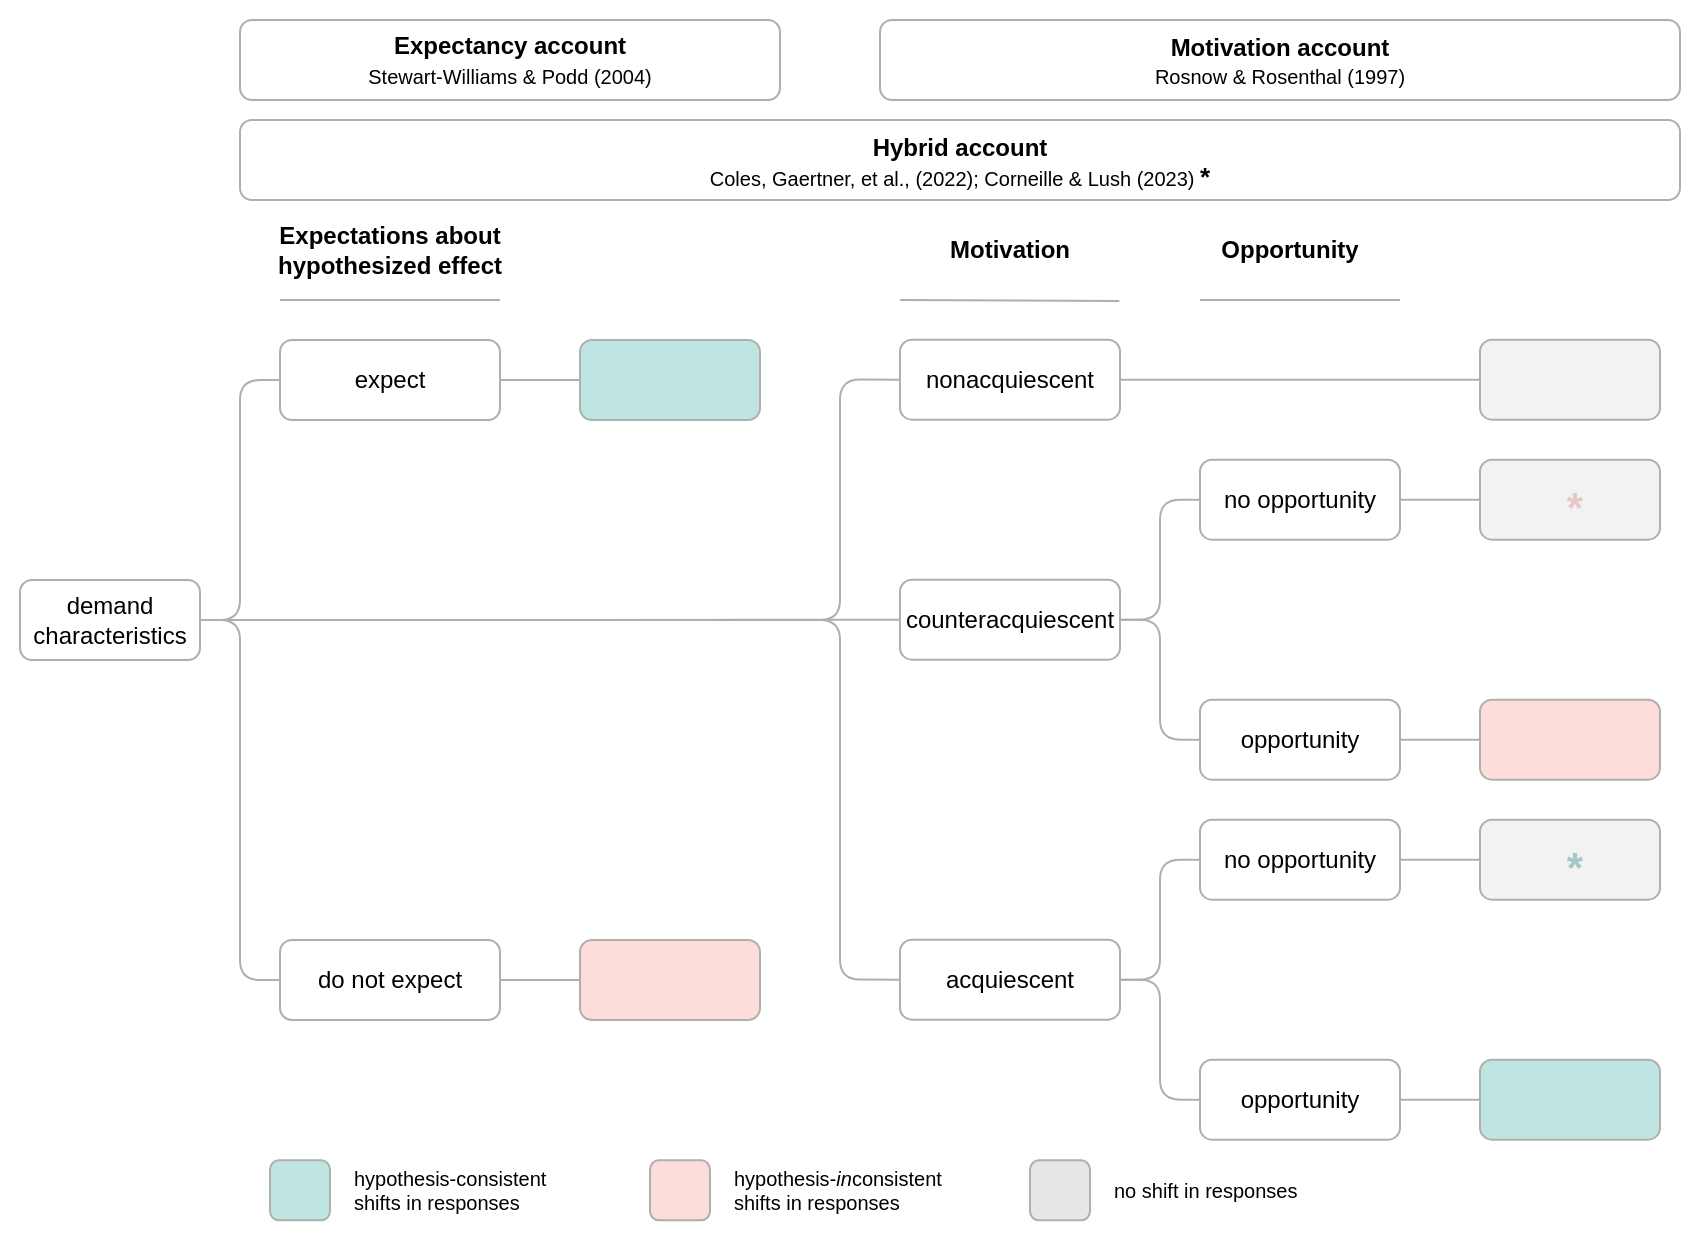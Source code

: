 <mxfile version="24.4.8" type="device" pages="9">
  <diagram name="FrameworkFigure" id="fj6JEE7aAOzdSKQT0K79">
    <mxGraphModel dx="1034" dy="668" grid="1" gridSize="10" guides="1" tooltips="1" connect="1" arrows="1" fold="1" page="1" pageScale="1" pageWidth="850" pageHeight="1100" math="0" shadow="0">
      <root>
        <mxCell id="W6mTXaQ9IeUOfq4sN8dO-0" />
        <mxCell id="W6mTXaQ9IeUOfq4sN8dO-1" parent="W6mTXaQ9IeUOfq4sN8dO-0" />
        <mxCell id="tTmsiW77X0-dghV55GXU-0" value="" style="rounded=0;whiteSpace=wrap;html=1;verticalAlign=top;align=center;strokeColor=none;" parent="W6mTXaQ9IeUOfq4sN8dO-1" vertex="1">
          <mxGeometry y="110" width="850" height="620" as="geometry" />
        </mxCell>
        <mxCell id="W6mTXaQ9IeUOfq4sN8dO-3" value="demand characteristics" style="rounded=1;whiteSpace=wrap;html=1;strokeColor=#AFAFAF;" parent="W6mTXaQ9IeUOfq4sN8dO-1" vertex="1">
          <mxGeometry x="10" y="400" width="90" height="40" as="geometry" />
        </mxCell>
        <mxCell id="W6mTXaQ9IeUOfq4sN8dO-4" style="edgeStyle=orthogonalEdgeStyle;rounded=1;orthogonalLoop=1;jettySize=auto;html=1;exitX=1;exitY=0.5;exitDx=0;exitDy=0;entryX=0;entryY=0.5;entryDx=0;entryDy=0;strokeColor=#AFAFAF;endArrow=none;endFill=0;" parent="W6mTXaQ9IeUOfq4sN8dO-1" source="W6mTXaQ9IeUOfq4sN8dO-5" target="W6mTXaQ9IeUOfq4sN8dO-16" edge="1">
          <mxGeometry relative="1" as="geometry">
            <mxPoint x="740" y="299.83" as="targetPoint" />
          </mxGeometry>
        </mxCell>
        <mxCell id="W6mTXaQ9IeUOfq4sN8dO-5" value="nonacquiescent" style="rounded=1;whiteSpace=wrap;html=1;strokeColor=#AFAFAF;align=center;" parent="W6mTXaQ9IeUOfq4sN8dO-1" vertex="1">
          <mxGeometry x="450" y="279.83" width="110" height="40" as="geometry" />
        </mxCell>
        <mxCell id="W6mTXaQ9IeUOfq4sN8dO-6" style="edgeStyle=orthogonalEdgeStyle;rounded=1;orthogonalLoop=1;jettySize=auto;html=1;exitX=1;exitY=0.5;exitDx=0;exitDy=0;entryX=0;entryY=0.5;entryDx=0;entryDy=0;strokeColor=#AFAFAF;endArrow=none;endFill=0;" parent="W6mTXaQ9IeUOfq4sN8dO-1" source="W6mTXaQ9IeUOfq4sN8dO-8" target="W6mTXaQ9IeUOfq4sN8dO-10" edge="1">
          <mxGeometry relative="1" as="geometry" />
        </mxCell>
        <mxCell id="W6mTXaQ9IeUOfq4sN8dO-7" style="edgeStyle=orthogonalEdgeStyle;rounded=1;orthogonalLoop=1;jettySize=auto;html=1;exitX=1;exitY=0.5;exitDx=0;exitDy=0;entryX=0;entryY=0.5;entryDx=0;entryDy=0;strokeColor=#AFAFAF;endArrow=none;endFill=0;" parent="W6mTXaQ9IeUOfq4sN8dO-1" source="W6mTXaQ9IeUOfq4sN8dO-8" target="W6mTXaQ9IeUOfq4sN8dO-12" edge="1">
          <mxGeometry relative="1" as="geometry" />
        </mxCell>
        <mxCell id="W6mTXaQ9IeUOfq4sN8dO-8" value="counteracquiescent" style="rounded=1;whiteSpace=wrap;html=1;strokeColor=#AFAFAF;align=center;" parent="W6mTXaQ9IeUOfq4sN8dO-1" vertex="1">
          <mxGeometry x="450" y="399.83" width="110" height="40" as="geometry" />
        </mxCell>
        <mxCell id="W6mTXaQ9IeUOfq4sN8dO-9" style="edgeStyle=orthogonalEdgeStyle;rounded=1;orthogonalLoop=1;jettySize=auto;html=1;exitX=1;exitY=0.5;exitDx=0;exitDy=0;entryX=0;entryY=0.5;entryDx=0;entryDy=0;strokeColor=#AFAFAF;endArrow=none;endFill=0;" parent="W6mTXaQ9IeUOfq4sN8dO-1" source="W6mTXaQ9IeUOfq4sN8dO-10" target="W6mTXaQ9IeUOfq4sN8dO-13" edge="1">
          <mxGeometry relative="1" as="geometry" />
        </mxCell>
        <mxCell id="W6mTXaQ9IeUOfq4sN8dO-10" value="no opportunity" style="rounded=1;whiteSpace=wrap;html=1;strokeColor=#AFAFAF;align=center;" parent="W6mTXaQ9IeUOfq4sN8dO-1" vertex="1">
          <mxGeometry x="600" y="339.83" width="100" height="40" as="geometry" />
        </mxCell>
        <mxCell id="W6mTXaQ9IeUOfq4sN8dO-11" style="edgeStyle=orthogonalEdgeStyle;rounded=1;orthogonalLoop=1;jettySize=auto;html=1;exitX=1;exitY=0.5;exitDx=0;exitDy=0;entryX=0;entryY=0.5;entryDx=0;entryDy=0;strokeColor=#AFAFAF;endArrow=none;endFill=0;" parent="W6mTXaQ9IeUOfq4sN8dO-1" source="W6mTXaQ9IeUOfq4sN8dO-12" target="W6mTXaQ9IeUOfq4sN8dO-14" edge="1">
          <mxGeometry relative="1" as="geometry" />
        </mxCell>
        <mxCell id="W6mTXaQ9IeUOfq4sN8dO-12" value="opportunity" style="rounded=1;whiteSpace=wrap;html=1;strokeColor=#AFAFAF;align=center;" parent="W6mTXaQ9IeUOfq4sN8dO-1" vertex="1">
          <mxGeometry x="600" y="459.83" width="100" height="40" as="geometry" />
        </mxCell>
        <mxCell id="W6mTXaQ9IeUOfq4sN8dO-13" value="&lt;font color=&quot;#e6c8c6&quot; size=&quot;1&quot;&gt;&lt;b style=&quot;font-size: 21px;&quot;&gt;*&lt;/b&gt;&lt;/font&gt;" style="rounded=1;whiteSpace=wrap;html=1;fontColor=#000000;spacingLeft=5;align=center;strokeColor=#AFAFAF;fontStyle=0;fontSize=17;fillColor=#F2F2F2;spacingTop=7;" parent="W6mTXaQ9IeUOfq4sN8dO-1" vertex="1">
          <mxGeometry x="740" y="339.83" width="90" height="40" as="geometry" />
        </mxCell>
        <mxCell id="W6mTXaQ9IeUOfq4sN8dO-14" value="" style="rounded=1;whiteSpace=wrap;html=1;fontColor=#000000;align=center;spacingLeft=5;strokeColor=#AFAFAF;fontStyle=0;fontSize=22;fillColor=#FDDDDA;" parent="W6mTXaQ9IeUOfq4sN8dO-1" vertex="1">
          <mxGeometry x="740" y="459.83" width="90" height="40" as="geometry" />
        </mxCell>
        <mxCell id="W6mTXaQ9IeUOfq4sN8dO-15" value="Motivation" style="text;html=1;strokeColor=none;fillColor=none;align=center;verticalAlign=middle;whiteSpace=wrap;rounded=0;perimeterSpacing=8;fontStyle=1" parent="W6mTXaQ9IeUOfq4sN8dO-1" vertex="1">
          <mxGeometry x="445" y="220" width="120" height="30" as="geometry" />
        </mxCell>
        <mxCell id="W6mTXaQ9IeUOfq4sN8dO-16" value="" style="rounded=1;whiteSpace=wrap;html=1;fontColor=#000000;spacingLeft=5;align=center;strokeColor=#AFAFAF;fontStyle=0;fontSize=17;fillColor=#F2F2F2;" parent="W6mTXaQ9IeUOfq4sN8dO-1" vertex="1">
          <mxGeometry x="740" y="279.83" width="90" height="40" as="geometry" />
        </mxCell>
        <mxCell id="W6mTXaQ9IeUOfq4sN8dO-17" style="edgeStyle=orthogonalEdgeStyle;rounded=1;orthogonalLoop=1;jettySize=auto;html=1;exitX=1;exitY=0.5;exitDx=0;exitDy=0;entryX=0;entryY=0.5;entryDx=0;entryDy=0;strokeColor=#AFAFAF;endArrow=none;endFill=0;" parent="W6mTXaQ9IeUOfq4sN8dO-1" source="W6mTXaQ9IeUOfq4sN8dO-19" target="W6mTXaQ9IeUOfq4sN8dO-21" edge="1">
          <mxGeometry relative="1" as="geometry" />
        </mxCell>
        <mxCell id="W6mTXaQ9IeUOfq4sN8dO-18" style="edgeStyle=orthogonalEdgeStyle;rounded=1;orthogonalLoop=1;jettySize=auto;html=1;exitX=1;exitY=0.5;exitDx=0;exitDy=0;entryX=0;entryY=0.5;entryDx=0;entryDy=0;strokeColor=#AFAFAF;endArrow=none;endFill=0;" parent="W6mTXaQ9IeUOfq4sN8dO-1" source="W6mTXaQ9IeUOfq4sN8dO-19" target="W6mTXaQ9IeUOfq4sN8dO-23" edge="1">
          <mxGeometry relative="1" as="geometry" />
        </mxCell>
        <mxCell id="W6mTXaQ9IeUOfq4sN8dO-19" value="acquiescent" style="rounded=1;whiteSpace=wrap;html=1;strokeColor=#AFAFAF;align=center;" parent="W6mTXaQ9IeUOfq4sN8dO-1" vertex="1">
          <mxGeometry x="450" y="579.83" width="110" height="40" as="geometry" />
        </mxCell>
        <mxCell id="W6mTXaQ9IeUOfq4sN8dO-20" style="edgeStyle=orthogonalEdgeStyle;rounded=1;orthogonalLoop=1;jettySize=auto;html=1;exitX=1;exitY=0.5;exitDx=0;exitDy=0;entryX=0;entryY=0.5;entryDx=0;entryDy=0;strokeColor=#AFAFAF;endArrow=none;endFill=0;" parent="W6mTXaQ9IeUOfq4sN8dO-1" source="W6mTXaQ9IeUOfq4sN8dO-21" target="W6mTXaQ9IeUOfq4sN8dO-24" edge="1">
          <mxGeometry relative="1" as="geometry" />
        </mxCell>
        <mxCell id="W6mTXaQ9IeUOfq4sN8dO-21" value="no opportunity" style="rounded=1;whiteSpace=wrap;html=1;strokeColor=#AFAFAF;align=center;" parent="W6mTXaQ9IeUOfq4sN8dO-1" vertex="1">
          <mxGeometry x="600" y="519.83" width="100" height="40" as="geometry" />
        </mxCell>
        <mxCell id="W6mTXaQ9IeUOfq4sN8dO-22" style="edgeStyle=orthogonalEdgeStyle;rounded=1;orthogonalLoop=1;jettySize=auto;html=1;exitX=1;exitY=0.5;exitDx=0;exitDy=0;entryX=0;entryY=0.5;entryDx=0;entryDy=0;strokeColor=#AFAFAF;endArrow=none;endFill=0;" parent="W6mTXaQ9IeUOfq4sN8dO-1" source="W6mTXaQ9IeUOfq4sN8dO-23" target="W6mTXaQ9IeUOfq4sN8dO-25" edge="1">
          <mxGeometry relative="1" as="geometry">
            <mxPoint x="675" y="650.0" as="sourcePoint" />
            <mxPoint x="715" y="650.0" as="targetPoint" />
          </mxGeometry>
        </mxCell>
        <mxCell id="W6mTXaQ9IeUOfq4sN8dO-23" value="opportunity" style="rounded=1;whiteSpace=wrap;html=1;strokeColor=#AFAFAF;align=center;" parent="W6mTXaQ9IeUOfq4sN8dO-1" vertex="1">
          <mxGeometry x="600" y="639.83" width="100" height="40" as="geometry" />
        </mxCell>
        <mxCell id="W6mTXaQ9IeUOfq4sN8dO-24" value="&lt;b style=&quot;color: rgb(165, 199, 197); font-size: 21px;&quot;&gt;*&lt;/b&gt;" style="rounded=1;whiteSpace=wrap;html=1;fontColor=#000000;spacingLeft=5;align=center;strokeColor=#AFAFAF;fontStyle=0;fontSize=17;fillColor=#F2F2F2;spacingTop=7;" parent="W6mTXaQ9IeUOfq4sN8dO-1" vertex="1">
          <mxGeometry x="740" y="519.83" width="90" height="40" as="geometry" />
        </mxCell>
        <mxCell id="W6mTXaQ9IeUOfq4sN8dO-25" value="" style="rounded=1;whiteSpace=wrap;html=1;fontColor=#000000;align=center;spacingLeft=5;strokeColor=#AFAFAF;fontStyle=0;fontSize=22;fillColor=#BFE5E2;" parent="W6mTXaQ9IeUOfq4sN8dO-1" vertex="1">
          <mxGeometry x="740" y="639.83" width="90" height="40" as="geometry" />
        </mxCell>
        <mxCell id="W6mTXaQ9IeUOfq4sN8dO-26" value="&lt;span style=&quot;border-color: var(--border-color);&quot;&gt;&lt;b style=&quot;font-weight: bold; border-color: var(--border-color);&quot;&gt;Expectancy account&lt;br style=&quot;border-color: var(--border-color);&quot;&gt;&lt;/b&gt;&lt;font style=&quot;font-size: 10px;&quot;&gt;Stewart-Williams &amp;amp; Podd (2004)&lt;/font&gt;&lt;br style=&quot;border-color: var(--border-color);&quot;&gt;&lt;/span&gt;" style="text;html=1;strokeColor=#AFAFAF;fillColor=none;align=center;verticalAlign=middle;whiteSpace=wrap;rounded=1;fontStyle=0;fontColor=#000000;" parent="W6mTXaQ9IeUOfq4sN8dO-1" vertex="1">
          <mxGeometry x="120" y="120" width="270" height="40" as="geometry" />
        </mxCell>
        <mxCell id="W6mTXaQ9IeUOfq4sN8dO-27" value="Opportunity" style="text;html=1;strokeColor=none;fillColor=none;align=center;verticalAlign=middle;whiteSpace=wrap;rounded=0;perimeterSpacing=8;fontStyle=1" parent="W6mTXaQ9IeUOfq4sN8dO-1" vertex="1">
          <mxGeometry x="595" y="220" width="100" height="30" as="geometry" />
        </mxCell>
        <mxCell id="W6mTXaQ9IeUOfq4sN8dO-28" value="" style="endArrow=none;html=1;rounded=1;strokeColor=#AFAFAF;fontColor=#FFFFFF;" parent="W6mTXaQ9IeUOfq4sN8dO-1" edge="1">
          <mxGeometry width="50" height="50" relative="1" as="geometry">
            <mxPoint x="600" y="260" as="sourcePoint" />
            <mxPoint x="700" y="260" as="targetPoint" />
          </mxGeometry>
        </mxCell>
        <mxCell id="W6mTXaQ9IeUOfq4sN8dO-29" value="" style="rounded=1;whiteSpace=wrap;html=1;fontColor=#000000;spacingLeft=5;align=center;strokeColor=#AFAFAF;fontStyle=0;fontSize=17;fillColor=#BFE5E2;" parent="W6mTXaQ9IeUOfq4sN8dO-1" vertex="1">
          <mxGeometry x="135" y="690.17" width="30" height="30" as="geometry" />
        </mxCell>
        <mxCell id="W6mTXaQ9IeUOfq4sN8dO-30" value="hypothesis-consistent shifts in responses" style="rounded=1;whiteSpace=wrap;html=1;strokeColor=none;align=left;fontSize=10;fillColor=none;" parent="W6mTXaQ9IeUOfq4sN8dO-1" vertex="1">
          <mxGeometry x="175" y="690.17" width="110" height="30" as="geometry" />
        </mxCell>
        <mxCell id="W6mTXaQ9IeUOfq4sN8dO-31" value="" style="rounded=1;whiteSpace=wrap;html=1;fontColor=#000000;spacingLeft=5;align=center;strokeColor=#AFAFAF;fontStyle=0;fontSize=17;fillColor=#FDDDDA;" parent="W6mTXaQ9IeUOfq4sN8dO-1" vertex="1">
          <mxGeometry x="325" y="690.17" width="30" height="30" as="geometry" />
        </mxCell>
        <mxCell id="W6mTXaQ9IeUOfq4sN8dO-32" value="hypothesis-&lt;i&gt;in&lt;/i&gt;consistent shifts in responses" style="rounded=1;whiteSpace=wrap;html=1;strokeColor=none;align=left;fontSize=10;fillColor=none;" parent="W6mTXaQ9IeUOfq4sN8dO-1" vertex="1">
          <mxGeometry x="365" y="690.17" width="110" height="30" as="geometry" />
        </mxCell>
        <mxCell id="W6mTXaQ9IeUOfq4sN8dO-33" value="" style="rounded=1;whiteSpace=wrap;html=1;fontColor=#000000;spacingLeft=5;align=center;strokeColor=#AFAFAF;fontStyle=0;fontSize=17;fillColor=#E6E6E6;" parent="W6mTXaQ9IeUOfq4sN8dO-1" vertex="1">
          <mxGeometry x="515" y="690.17" width="30" height="30" as="geometry" />
        </mxCell>
        <mxCell id="W6mTXaQ9IeUOfq4sN8dO-34" value="no shift in responses" style="rounded=1;whiteSpace=wrap;html=1;strokeColor=none;align=left;fontSize=10;fillColor=none;" parent="W6mTXaQ9IeUOfq4sN8dO-1" vertex="1">
          <mxGeometry x="555" y="690.17" width="110" height="30" as="geometry" />
        </mxCell>
        <mxCell id="W6mTXaQ9IeUOfq4sN8dO-35" value="expect" style="rounded=1;whiteSpace=wrap;html=1;strokeColor=#AFAFAF;align=center;" parent="W6mTXaQ9IeUOfq4sN8dO-1" vertex="1">
          <mxGeometry x="140" y="280" width="110" height="40" as="geometry" />
        </mxCell>
        <mxCell id="W6mTXaQ9IeUOfq4sN8dO-36" value="do not expect" style="rounded=1;whiteSpace=wrap;html=1;strokeColor=#AFAFAF;align=center;" parent="W6mTXaQ9IeUOfq4sN8dO-1" vertex="1">
          <mxGeometry x="140" y="580" width="110" height="40" as="geometry" />
        </mxCell>
        <mxCell id="W6mTXaQ9IeUOfq4sN8dO-37" style="edgeStyle=orthogonalEdgeStyle;rounded=1;orthogonalLoop=1;jettySize=auto;html=1;exitX=1;exitY=0.5;exitDx=0;exitDy=0;entryX=0;entryY=0.5;entryDx=0;entryDy=0;strokeColor=#AFAFAF;endArrow=none;endFill=0;" parent="W6mTXaQ9IeUOfq4sN8dO-1" source="W6mTXaQ9IeUOfq4sN8dO-3" target="W6mTXaQ9IeUOfq4sN8dO-35" edge="1">
          <mxGeometry relative="1" as="geometry">
            <mxPoint x="410" y="500" as="sourcePoint" />
            <mxPoint x="450" y="440" as="targetPoint" />
          </mxGeometry>
        </mxCell>
        <mxCell id="W6mTXaQ9IeUOfq4sN8dO-38" style="edgeStyle=orthogonalEdgeStyle;rounded=1;orthogonalLoop=1;jettySize=auto;html=1;exitX=1;exitY=0.5;exitDx=0;exitDy=0;entryX=0;entryY=0.5;entryDx=0;entryDy=0;strokeColor=#AFAFAF;endArrow=none;endFill=0;" parent="W6mTXaQ9IeUOfq4sN8dO-1" source="W6mTXaQ9IeUOfq4sN8dO-3" target="W6mTXaQ9IeUOfq4sN8dO-36" edge="1">
          <mxGeometry relative="1" as="geometry">
            <mxPoint x="110" y="380" as="sourcePoint" />
            <mxPoint x="150" y="300" as="targetPoint" />
          </mxGeometry>
        </mxCell>
        <mxCell id="W6mTXaQ9IeUOfq4sN8dO-39" value="" style="rounded=1;whiteSpace=wrap;html=1;fontColor=#000000;align=center;spacingLeft=5;strokeColor=#AFAFAF;fontStyle=0;fontSize=22;fillColor=#BFE5E2;" parent="W6mTXaQ9IeUOfq4sN8dO-1" vertex="1">
          <mxGeometry x="290" y="280" width="90" height="40" as="geometry" />
        </mxCell>
        <mxCell id="W6mTXaQ9IeUOfq4sN8dO-40" value="" style="rounded=1;whiteSpace=wrap;html=1;fontColor=#000000;align=center;spacingLeft=5;strokeColor=#AFAFAF;fontStyle=0;fontSize=22;fillColor=#FDDDDA;" parent="W6mTXaQ9IeUOfq4sN8dO-1" vertex="1">
          <mxGeometry x="290" y="580" width="90" height="40" as="geometry" />
        </mxCell>
        <mxCell id="W6mTXaQ9IeUOfq4sN8dO-41" style="edgeStyle=orthogonalEdgeStyle;rounded=1;orthogonalLoop=1;jettySize=auto;html=1;exitX=1;exitY=0.5;exitDx=0;exitDy=0;strokeColor=#AFAFAF;endArrow=none;endFill=0;entryX=0;entryY=0.5;entryDx=0;entryDy=0;" parent="W6mTXaQ9IeUOfq4sN8dO-1" source="W6mTXaQ9IeUOfq4sN8dO-35" target="W6mTXaQ9IeUOfq4sN8dO-39" edge="1">
          <mxGeometry relative="1" as="geometry">
            <mxPoint x="270" y="330" as="targetPoint" />
            <mxPoint x="550" y="310" as="sourcePoint" />
          </mxGeometry>
        </mxCell>
        <mxCell id="W6mTXaQ9IeUOfq4sN8dO-47" value="" style="endArrow=none;html=1;rounded=1;strokeColor=#AFAFAF;fontColor=#FFFFFF;entryX=0.934;entryY=0.842;entryDx=0;entryDy=0;entryPerimeter=0;" parent="W6mTXaQ9IeUOfq4sN8dO-1" edge="1">
          <mxGeometry width="50" height="50" relative="1" as="geometry">
            <mxPoint x="450" y="260.0" as="sourcePoint" />
            <mxPoint x="559.684" y="260.562" as="targetPoint" />
          </mxGeometry>
        </mxCell>
        <mxCell id="W6mTXaQ9IeUOfq4sN8dO-48" value="&lt;b&gt;Hybrid account&lt;br&gt;&lt;/b&gt;&lt;span style=&quot;font-size: 10px;&quot;&gt;Coles, Gaertner, et al., (2022); Corneille &amp;amp; Lush (2023)&amp;nbsp;&lt;/span&gt;&lt;font size=&quot;1&quot; style=&quot;&quot;&gt;&lt;b style=&quot;font-size: 13px;&quot;&gt;*&lt;/b&gt;&lt;/font&gt;&lt;b&gt;&lt;br&gt;&lt;/b&gt;" style="text;html=1;strokeColor=#AFAFAF;fillColor=none;align=center;verticalAlign=top;whiteSpace=wrap;rounded=1;fontStyle=0;fontColor=#000000;" parent="W6mTXaQ9IeUOfq4sN8dO-1" vertex="1">
          <mxGeometry x="120" y="170" width="720" height="40" as="geometry" />
        </mxCell>
        <mxCell id="W6mTXaQ9IeUOfq4sN8dO-49" value="Expectations about hypothesized effect" style="text;html=1;strokeColor=none;fillColor=none;align=center;verticalAlign=middle;whiteSpace=wrap;rounded=0;perimeterSpacing=8;fontStyle=1" parent="W6mTXaQ9IeUOfq4sN8dO-1" vertex="1">
          <mxGeometry x="130" y="220" width="130" height="30" as="geometry" />
        </mxCell>
        <mxCell id="W6mTXaQ9IeUOfq4sN8dO-50" value="" style="endArrow=none;html=1;rounded=1;strokeColor=#AFAFAF;fontColor=#FFFFFF;" parent="W6mTXaQ9IeUOfq4sN8dO-1" edge="1">
          <mxGeometry width="50" height="50" relative="1" as="geometry">
            <mxPoint x="140" y="260" as="sourcePoint" />
            <mxPoint x="250" y="260" as="targetPoint" />
          </mxGeometry>
        </mxCell>
        <mxCell id="OBYFd2zPQmpnn6hdSpxJ-1" style="edgeStyle=orthogonalEdgeStyle;rounded=1;orthogonalLoop=1;jettySize=auto;html=1;exitX=1;exitY=0.5;exitDx=0;exitDy=0;strokeColor=#AFAFAF;endArrow=none;endFill=0;entryX=0;entryY=0.5;entryDx=0;entryDy=0;" parent="W6mTXaQ9IeUOfq4sN8dO-1" source="W6mTXaQ9IeUOfq4sN8dO-3" target="W6mTXaQ9IeUOfq4sN8dO-8" edge="1">
          <mxGeometry relative="1" as="geometry">
            <mxPoint x="320" y="370" as="targetPoint" />
            <mxPoint x="280" y="370" as="sourcePoint" />
          </mxGeometry>
        </mxCell>
        <mxCell id="hRosQCICb63Phg89slky-1" style="edgeStyle=orthogonalEdgeStyle;rounded=1;orthogonalLoop=1;jettySize=auto;html=1;exitX=1;exitY=0.5;exitDx=0;exitDy=0;strokeColor=#AFAFAF;endArrow=none;endFill=0;entryX=0;entryY=0.5;entryDx=0;entryDy=0;" parent="W6mTXaQ9IeUOfq4sN8dO-1" source="W6mTXaQ9IeUOfq4sN8dO-3" target="W6mTXaQ9IeUOfq4sN8dO-5" edge="1">
          <mxGeometry relative="1" as="geometry">
            <mxPoint x="490" y="430" as="targetPoint" />
            <mxPoint x="130" y="430" as="sourcePoint" />
            <Array as="points">
              <mxPoint x="420" y="420" />
              <mxPoint x="420" y="300" />
            </Array>
          </mxGeometry>
        </mxCell>
        <mxCell id="hRosQCICb63Phg89slky-3" style="edgeStyle=orthogonalEdgeStyle;rounded=1;orthogonalLoop=1;jettySize=auto;html=1;exitX=1;exitY=0.5;exitDx=0;exitDy=0;strokeColor=#AFAFAF;endArrow=none;endFill=0;entryX=0;entryY=0.5;entryDx=0;entryDy=0;" parent="W6mTXaQ9IeUOfq4sN8dO-1" source="W6mTXaQ9IeUOfq4sN8dO-3" target="W6mTXaQ9IeUOfq4sN8dO-19" edge="1">
          <mxGeometry relative="1" as="geometry">
            <mxPoint x="500" y="440" as="targetPoint" />
            <mxPoint x="140" y="440" as="sourcePoint" />
            <Array as="points">
              <mxPoint x="420" y="420" />
              <mxPoint x="420" y="600" />
            </Array>
          </mxGeometry>
        </mxCell>
        <mxCell id="hRosQCICb63Phg89slky-4" style="edgeStyle=orthogonalEdgeStyle;rounded=1;orthogonalLoop=1;jettySize=auto;html=1;exitX=1;exitY=0.5;exitDx=0;exitDy=0;strokeColor=#AFAFAF;endArrow=none;endFill=0;" parent="W6mTXaQ9IeUOfq4sN8dO-1" source="W6mTXaQ9IeUOfq4sN8dO-36" edge="1">
          <mxGeometry relative="1" as="geometry">
            <mxPoint x="290" y="600" as="targetPoint" />
            <mxPoint x="260" y="310" as="sourcePoint" />
          </mxGeometry>
        </mxCell>
        <mxCell id="ySqB9y5LmzH9-VZmrS6V-0" value="&lt;b&gt;Motivation account&lt;br&gt;&lt;/b&gt;&lt;span style=&quot;font-size: 10px;&quot;&gt;Rosnow &amp;amp; Rosenthal (1997)&lt;/span&gt;&lt;b&gt;&lt;br&gt;&lt;/b&gt;" style="text;html=1;strokeColor=#AFAFAF;fillColor=none;align=center;verticalAlign=top;whiteSpace=wrap;rounded=1;fontStyle=0;fontColor=#000000;" parent="W6mTXaQ9IeUOfq4sN8dO-1" vertex="1">
          <mxGeometry x="440" y="120" width="400" height="40" as="geometry" />
        </mxCell>
      </root>
    </mxGraphModel>
  </diagram>
  <diagram name="Copy of FrameworkFigure" id="3EEn1bfnIn2X8Jv0-6kL">
    <mxGraphModel dx="1050" dy="621" grid="1" gridSize="10" guides="1" tooltips="1" connect="1" arrows="1" fold="1" page="1" pageScale="1" pageWidth="850" pageHeight="1100" math="0" shadow="0">
      <root>
        <mxCell id="CavuVKHJWb358QcZzar0-0" />
        <mxCell id="CavuVKHJWb358QcZzar0-1" parent="CavuVKHJWb358QcZzar0-0" />
        <mxCell id="CavuVKHJWb358QcZzar0-3" value="hypothesis aware" style="rounded=1;whiteSpace=wrap;html=1;strokeColor=#AFAFAF;" parent="CavuVKHJWb358QcZzar0-1" vertex="1">
          <mxGeometry x="20" y="400" width="110" height="40" as="geometry" />
        </mxCell>
        <mxCell id="CavuVKHJWb358QcZzar0-5" value="nonacquiescent" style="rounded=1;whiteSpace=wrap;html=1;strokeColor=#AFAFAF;align=center;" parent="CavuVKHJWb358QcZzar0-1" vertex="1">
          <mxGeometry x="190" y="279.83" width="110" height="40" as="geometry" />
        </mxCell>
        <mxCell id="CavuVKHJWb358QcZzar0-6" style="edgeStyle=orthogonalEdgeStyle;rounded=1;orthogonalLoop=1;jettySize=auto;html=1;exitX=1;exitY=0.5;exitDx=0;exitDy=0;entryX=0;entryY=0.5;entryDx=0;entryDy=0;strokeColor=#AFAFAF;endArrow=none;endFill=0;" parent="CavuVKHJWb358QcZzar0-1" source="CavuVKHJWb358QcZzar0-8" target="CavuVKHJWb358QcZzar0-10" edge="1">
          <mxGeometry relative="1" as="geometry" />
        </mxCell>
        <mxCell id="CavuVKHJWb358QcZzar0-7" style="edgeStyle=orthogonalEdgeStyle;rounded=1;orthogonalLoop=1;jettySize=auto;html=1;exitX=1;exitY=0.5;exitDx=0;exitDy=0;entryX=0;entryY=0.5;entryDx=0;entryDy=0;strokeColor=#AFAFAF;endArrow=none;endFill=0;" parent="CavuVKHJWb358QcZzar0-1" source="CavuVKHJWb358QcZzar0-8" target="CavuVKHJWb358QcZzar0-12" edge="1">
          <mxGeometry relative="1" as="geometry" />
        </mxCell>
        <mxCell id="CavuVKHJWb358QcZzar0-8" value="counteracquiescent" style="rounded=1;whiteSpace=wrap;html=1;strokeColor=#AFAFAF;align=center;" parent="CavuVKHJWb358QcZzar0-1" vertex="1">
          <mxGeometry x="190" y="399.83" width="110" height="40" as="geometry" />
        </mxCell>
        <mxCell id="CavuVKHJWb358QcZzar0-10" value="no opportunity" style="rounded=1;whiteSpace=wrap;html=1;strokeColor=#AFAFAF;align=center;" parent="CavuVKHJWb358QcZzar0-1" vertex="1">
          <mxGeometry x="340" y="339.83" width="100" height="40" as="geometry" />
        </mxCell>
        <mxCell id="CavuVKHJWb358QcZzar0-12" value="opportunity" style="rounded=1;whiteSpace=wrap;html=1;strokeColor=#AFAFAF;align=center;" parent="CavuVKHJWb358QcZzar0-1" vertex="1">
          <mxGeometry x="340" y="459.83" width="100" height="40" as="geometry" />
        </mxCell>
        <mxCell id="CavuVKHJWb358QcZzar0-13" value="" style="rounded=1;whiteSpace=wrap;html=1;fontColor=#000000;spacingLeft=5;align=center;strokeColor=#AFAFAF;fontStyle=0;fontSize=17;fillColor=#F2F2F2;" parent="CavuVKHJWb358QcZzar0-1" vertex="1">
          <mxGeometry x="480" y="339.83" width="90" height="40" as="geometry" />
        </mxCell>
        <mxCell id="CavuVKHJWb358QcZzar0-14" value="&lt;font style=&quot;font-size: 12px;&quot;&gt;PC, I&lt;/font&gt;" style="rounded=1;whiteSpace=wrap;html=1;fontColor=#000000;align=center;spacingLeft=5;strokeColor=#AFAFAF;fontStyle=0;fontSize=22;fillColor=#FDDDDA;" parent="CavuVKHJWb358QcZzar0-1" vertex="1">
          <mxGeometry x="610" y="339.83" width="90" height="40" as="geometry" />
        </mxCell>
        <mxCell id="CavuVKHJWb358QcZzar0-16" value="" style="rounded=1;whiteSpace=wrap;html=1;fontColor=#000000;spacingLeft=5;align=center;strokeColor=#AFAFAF;fontStyle=0;fontSize=17;fillColor=#F2F2F2;" parent="CavuVKHJWb358QcZzar0-1" vertex="1">
          <mxGeometry x="480" y="279.83" width="90" height="40" as="geometry" />
        </mxCell>
        <mxCell id="CavuVKHJWb358QcZzar0-17" style="edgeStyle=orthogonalEdgeStyle;rounded=1;orthogonalLoop=1;jettySize=auto;html=1;exitX=1;exitY=0.5;exitDx=0;exitDy=0;entryX=0;entryY=0.5;entryDx=0;entryDy=0;strokeColor=#AFAFAF;endArrow=none;endFill=0;" parent="CavuVKHJWb358QcZzar0-1" source="CavuVKHJWb358QcZzar0-19" target="CavuVKHJWb358QcZzar0-21" edge="1">
          <mxGeometry relative="1" as="geometry" />
        </mxCell>
        <mxCell id="CavuVKHJWb358QcZzar0-18" style="edgeStyle=orthogonalEdgeStyle;rounded=1;orthogonalLoop=1;jettySize=auto;html=1;exitX=1;exitY=0.5;exitDx=0;exitDy=0;entryX=0;entryY=0.5;entryDx=0;entryDy=0;strokeColor=#AFAFAF;endArrow=none;endFill=0;" parent="CavuVKHJWb358QcZzar0-1" source="CavuVKHJWb358QcZzar0-19" target="CavuVKHJWb358QcZzar0-23" edge="1">
          <mxGeometry relative="1" as="geometry" />
        </mxCell>
        <mxCell id="CavuVKHJWb358QcZzar0-19" value="acquiescent" style="rounded=1;whiteSpace=wrap;html=1;strokeColor=#AFAFAF;align=center;" parent="CavuVKHJWb358QcZzar0-1" vertex="1">
          <mxGeometry x="190" y="579.83" width="110" height="40" as="geometry" />
        </mxCell>
        <mxCell id="CavuVKHJWb358QcZzar0-21" value="no opportunity" style="rounded=1;whiteSpace=wrap;html=1;strokeColor=#AFAFAF;align=center;" parent="CavuVKHJWb358QcZzar0-1" vertex="1">
          <mxGeometry x="340" y="519.83" width="100" height="40" as="geometry" />
        </mxCell>
        <mxCell id="CavuVKHJWb358QcZzar0-23" value="opportunity" style="rounded=1;whiteSpace=wrap;html=1;strokeColor=#AFAFAF;align=center;" parent="CavuVKHJWb358QcZzar0-1" vertex="1">
          <mxGeometry x="340" y="639.83" width="100" height="40" as="geometry" />
        </mxCell>
        <mxCell id="CavuVKHJWb358QcZzar0-24" value="" style="rounded=1;whiteSpace=wrap;html=1;fontColor=#000000;spacingLeft=5;align=center;strokeColor=#AFAFAF;fontStyle=0;fontSize=17;fillColor=#F2F2F2;" parent="CavuVKHJWb358QcZzar0-1" vertex="1">
          <mxGeometry x="480" y="519.83" width="90" height="40" as="geometry" />
        </mxCell>
        <mxCell id="CavuVKHJWb358QcZzar0-29" value="" style="rounded=1;whiteSpace=wrap;html=1;fontColor=#000000;spacingLeft=5;align=center;strokeColor=#AFAFAF;fontStyle=0;fontSize=17;fillColor=#BFE5E2;" parent="CavuVKHJWb358QcZzar0-1" vertex="1">
          <mxGeometry x="160" y="730.0" width="30" height="30" as="geometry" />
        </mxCell>
        <mxCell id="CavuVKHJWb358QcZzar0-30" value="hypothesis-consistent shifts in responses" style="rounded=1;whiteSpace=wrap;html=1;strokeColor=none;align=left;fontSize=10;fillColor=none;" parent="CavuVKHJWb358QcZzar0-1" vertex="1">
          <mxGeometry x="200" y="730.0" width="110" height="30" as="geometry" />
        </mxCell>
        <mxCell id="CavuVKHJWb358QcZzar0-31" value="" style="rounded=1;whiteSpace=wrap;html=1;fontColor=#000000;spacingLeft=5;align=center;strokeColor=#AFAFAF;fontStyle=0;fontSize=17;fillColor=#FDDDDA;" parent="CavuVKHJWb358QcZzar0-1" vertex="1">
          <mxGeometry x="350" y="730.0" width="30" height="30" as="geometry" />
        </mxCell>
        <mxCell id="CavuVKHJWb358QcZzar0-32" value="hypothesis-&lt;i&gt;in&lt;/i&gt;consistent shifts in responses" style="rounded=1;whiteSpace=wrap;html=1;strokeColor=none;align=left;fontSize=10;fillColor=none;" parent="CavuVKHJWb358QcZzar0-1" vertex="1">
          <mxGeometry x="390" y="730.0" width="110" height="30" as="geometry" />
        </mxCell>
        <mxCell id="CavuVKHJWb358QcZzar0-33" value="" style="rounded=1;whiteSpace=wrap;html=1;fontColor=#000000;spacingLeft=5;align=center;strokeColor=#AFAFAF;fontStyle=0;fontSize=17;fillColor=#E6E6E6;" parent="CavuVKHJWb358QcZzar0-1" vertex="1">
          <mxGeometry x="540" y="730.0" width="30" height="30" as="geometry" />
        </mxCell>
        <mxCell id="CavuVKHJWb358QcZzar0-34" value="no shift in responses" style="rounded=1;whiteSpace=wrap;html=1;strokeColor=none;align=left;fontSize=10;fillColor=none;" parent="CavuVKHJWb358QcZzar0-1" vertex="1">
          <mxGeometry x="580" y="730.0" width="110" height="30" as="geometry" />
        </mxCell>
        <mxCell id="CavuVKHJWb358QcZzar0-46" style="edgeStyle=orthogonalEdgeStyle;rounded=1;orthogonalLoop=1;jettySize=auto;html=1;exitX=1;exitY=0.5;exitDx=0;exitDy=0;strokeColor=#AFAFAF;endArrow=none;endFill=0;entryX=0;entryY=0.5;entryDx=0;entryDy=0;" parent="CavuVKHJWb358QcZzar0-1" source="CavuVKHJWb358QcZzar0-3" target="CavuVKHJWb358QcZzar0-8" edge="1">
          <mxGeometry relative="1" as="geometry">
            <mxPoint x="350" y="370" as="targetPoint" />
            <mxPoint x="310" y="370" as="sourcePoint" />
          </mxGeometry>
        </mxCell>
        <mxCell id="CavuVKHJWb358QcZzar0-47" style="edgeStyle=orthogonalEdgeStyle;rounded=1;orthogonalLoop=1;jettySize=auto;html=1;exitX=1;exitY=0.5;exitDx=0;exitDy=0;strokeColor=#AFAFAF;endArrow=none;endFill=0;entryX=0;entryY=0.5;entryDx=0;entryDy=0;" parent="CavuVKHJWb358QcZzar0-1" source="CavuVKHJWb358QcZzar0-3" target="CavuVKHJWb358QcZzar0-5" edge="1">
          <mxGeometry relative="1" as="geometry">
            <mxPoint x="520" y="430" as="targetPoint" />
            <mxPoint x="160" y="430" as="sourcePoint" />
            <Array as="points">
              <mxPoint x="160" y="420" />
              <mxPoint x="160" y="300" />
            </Array>
          </mxGeometry>
        </mxCell>
        <mxCell id="CavuVKHJWb358QcZzar0-48" style="edgeStyle=orthogonalEdgeStyle;rounded=1;orthogonalLoop=1;jettySize=auto;html=1;strokeColor=#AFAFAF;endArrow=none;endFill=0;entryX=0;entryY=0.5;entryDx=0;entryDy=0;exitX=1;exitY=0.5;exitDx=0;exitDy=0;" parent="CavuVKHJWb358QcZzar0-1" source="CavuVKHJWb358QcZzar0-3" target="CavuVKHJWb358QcZzar0-19" edge="1">
          <mxGeometry relative="1" as="geometry">
            <mxPoint x="240" y="440" as="targetPoint" />
            <mxPoint x="130" y="420" as="sourcePoint" />
            <Array as="points">
              <mxPoint x="160" y="420" />
              <mxPoint x="160" y="600" />
            </Array>
          </mxGeometry>
        </mxCell>
        <mxCell id="jRra6b06RkEcy4mUSQZ3-0" value="&lt;font style=&quot;font-size: 12px;&quot;&gt;Rosnow &amp;amp; Rosenthal, 1997&lt;/font&gt;&lt;span&gt;&lt;br&gt;&lt;/span&gt;" style="text;html=1;strokeColor=none;fillColor=none;align=center;verticalAlign=top;whiteSpace=wrap;rounded=1;fontStyle=0;fontColor=#000000;" parent="CavuVKHJWb358QcZzar0-1" vertex="1">
          <mxGeometry x="480" y="210" width="90" height="40" as="geometry" />
        </mxCell>
        <mxCell id="CbhTI8uBeM-YKeV7GBLT-0" value="" style="rounded=1;whiteSpace=wrap;html=1;fontColor=#000000;spacingLeft=5;align=center;strokeColor=#AFAFAF;fontStyle=0;fontSize=17;fillColor=#F2F2F2;" parent="CavuVKHJWb358QcZzar0-1" vertex="1">
          <mxGeometry x="610" y="279.83" width="90" height="40" as="geometry" />
        </mxCell>
        <mxCell id="CbhTI8uBeM-YKeV7GBLT-1" value="&lt;font style=&quot;font-size: 12px;&quot;&gt;Corneille &amp;amp; Lush, 2023&lt;/font&gt;&lt;b&gt;&lt;br&gt;&lt;/b&gt;" style="text;html=1;strokeColor=none;fillColor=none;align=center;verticalAlign=top;whiteSpace=wrap;rounded=1;fontStyle=0;fontColor=#000000;" parent="CavuVKHJWb358QcZzar0-1" vertex="1">
          <mxGeometry x="610" y="210" width="90" height="40" as="geometry" />
        </mxCell>
        <mxCell id="CbhTI8uBeM-YKeV7GBLT-2" value="&lt;font style=&quot;font-size: 12px;&quot;&gt;E&lt;/font&gt;" style="rounded=1;whiteSpace=wrap;html=1;fontColor=#000000;align=center;spacingLeft=5;strokeColor=#AFAFAF;fontStyle=0;fontSize=22;fillColor=#BFE5E2;" parent="CavuVKHJWb358QcZzar0-1" vertex="1">
          <mxGeometry x="740" y="280.0" width="90" height="40" as="geometry" />
        </mxCell>
        <mxCell id="CbhTI8uBeM-YKeV7GBLT-3" value="&lt;font style=&quot;font-size: 12px;&quot;&gt;Coles, Gaertner, et al., 2022&lt;/font&gt;&lt;b&gt;&lt;br&gt;&lt;/b&gt;" style="text;html=1;strokeColor=none;fillColor=none;align=center;verticalAlign=top;whiteSpace=wrap;rounded=1;fontStyle=0;fontColor=#000000;" parent="CavuVKHJWb358QcZzar0-1" vertex="1">
          <mxGeometry x="740" y="210" width="90" height="40" as="geometry" />
        </mxCell>
        <mxCell id="7gOguHkt4lj1sJ6vyyuN-0" value="&lt;font style=&quot;font-size: 12px;&quot;&gt;F, E&lt;/font&gt;" style="rounded=1;whiteSpace=wrap;html=1;fontColor=#000000;align=center;spacingLeft=5;strokeColor=#AFAFAF;fontStyle=0;fontSize=22;fillColor=#BFE5E2;" parent="CavuVKHJWb358QcZzar0-1" vertex="1">
          <mxGeometry x="740" y="639.83" width="90" height="40" as="geometry" />
        </mxCell>
        <mxCell id="7gOguHkt4lj1sJ6vyyuN-1" value="&lt;font style=&quot;font-size: 12px;&quot;&gt;E&lt;/font&gt;" style="rounded=1;whiteSpace=wrap;html=1;fontColor=#000000;align=center;spacingLeft=5;strokeColor=#AFAFAF;fontStyle=0;fontSize=22;fillColor=#BFE5E2;" parent="CavuVKHJWb358QcZzar0-1" vertex="1">
          <mxGeometry x="740" y="339.83" width="90" height="40" as="geometry" />
        </mxCell>
        <mxCell id="7gOguHkt4lj1sJ6vyyuN-2" value="&lt;font style=&quot;font-size: 12px;&quot;&gt;F&lt;/font&gt;" style="rounded=1;whiteSpace=wrap;html=1;fontColor=#000000;align=center;spacingLeft=5;strokeColor=#AFAFAF;fontStyle=0;fontSize=22;fillColor=#FDDDDA;" parent="CavuVKHJWb358QcZzar0-1" vertex="1">
          <mxGeometry x="480" y="459.83" width="90" height="40" as="geometry" />
        </mxCell>
        <mxCell id="7gOguHkt4lj1sJ6vyyuN-3" value="&lt;font style=&quot;font-size: 12px;&quot;&gt;F, PC, I&lt;/font&gt;" style="rounded=1;whiteSpace=wrap;html=1;fontColor=#000000;align=center;spacingLeft=5;strokeColor=#AFAFAF;fontStyle=0;fontSize=22;fillColor=#FDDDDA;" parent="CavuVKHJWb358QcZzar0-1" vertex="1">
          <mxGeometry x="610" y="459.83" width="90" height="40" as="geometry" />
        </mxCell>
        <mxCell id="7gOguHkt4lj1sJ6vyyuN-4" value="&lt;font style=&quot;font-size: 12px;&quot;&gt;F&lt;/font&gt;" style="rounded=1;whiteSpace=wrap;html=1;align=center;spacingLeft=5;strokeColor=#AFAFAF;fontStyle=0;fontSize=22;fillColor=#f8cecc;" parent="CavuVKHJWb358QcZzar0-1" vertex="1">
          <mxGeometry x="740" y="457.83" width="90" height="20.17" as="geometry" />
        </mxCell>
        <mxCell id="7gOguHkt4lj1sJ6vyyuN-5" value="&lt;font style=&quot;font-size: 12px;&quot;&gt;E&lt;/font&gt;" style="rounded=1;whiteSpace=wrap;html=1;fontColor=#000000;align=center;spacingLeft=5;strokeColor=#AFAFAF;fontStyle=0;fontSize=22;fillColor=#BFE5E2;" parent="CavuVKHJWb358QcZzar0-1" vertex="1">
          <mxGeometry x="740" y="482" width="90" height="20.17" as="geometry" />
        </mxCell>
        <mxCell id="7gOguHkt4lj1sJ6vyyuN-6" value="&lt;font style=&quot;font-size: 12px;&quot;&gt;PC, I&lt;/font&gt;" style="rounded=1;whiteSpace=wrap;html=1;fontColor=#000000;align=center;spacingLeft=5;strokeColor=#AFAFAF;fontStyle=0;fontSize=22;fillColor=#BFE5E2;" parent="CavuVKHJWb358QcZzar0-1" vertex="1">
          <mxGeometry x="610" y="519.83" width="90" height="40" as="geometry" />
        </mxCell>
        <mxCell id="7gOguHkt4lj1sJ6vyyuN-7" value="&lt;font style=&quot;font-size: 12px;&quot;&gt;E&lt;/font&gt;" style="rounded=1;whiteSpace=wrap;html=1;fontColor=#000000;align=center;spacingLeft=5;strokeColor=#AFAFAF;fontStyle=0;fontSize=22;fillColor=#BFE5E2;" parent="CavuVKHJWb358QcZzar0-1" vertex="1">
          <mxGeometry x="740" y="519.83" width="90" height="40" as="geometry" />
        </mxCell>
        <mxCell id="7gOguHkt4lj1sJ6vyyuN-8" value="&lt;font style=&quot;font-size: 12px;&quot;&gt;F, PC, I&lt;/font&gt;" style="rounded=1;whiteSpace=wrap;html=1;fontColor=#000000;align=center;spacingLeft=5;strokeColor=#AFAFAF;fontStyle=0;fontSize=22;fillColor=#BFE5E2;" parent="CavuVKHJWb358QcZzar0-1" vertex="1">
          <mxGeometry x="610" y="639.83" width="90" height="40" as="geometry" />
        </mxCell>
        <mxCell id="7gOguHkt4lj1sJ6vyyuN-9" value="&lt;font style=&quot;font-size: 12px;&quot;&gt;F&lt;/font&gt;" style="rounded=1;whiteSpace=wrap;html=1;fontColor=#000000;align=center;spacingLeft=5;strokeColor=#AFAFAF;fontStyle=0;fontSize=22;fillColor=#BFE5E2;" parent="CavuVKHJWb358QcZzar0-1" vertex="1">
          <mxGeometry x="480" y="639.83" width="90" height="40" as="geometry" />
        </mxCell>
        <mxCell id="XHIFgG1Cpf6OMmgvBjBa-0" value="" style="endArrow=none;html=1;rounded=1;strokeColor=#AFAFAF;fontColor=#FFFFFF;entryX=0.934;entryY=0.842;entryDx=0;entryDy=0;entryPerimeter=0;" edge="1" parent="CavuVKHJWb358QcZzar0-1">
          <mxGeometry width="50" height="50" relative="1" as="geometry">
            <mxPoint x="480" y="261" as="sourcePoint" />
            <mxPoint x="570.004" y="260.562" as="targetPoint" />
          </mxGeometry>
        </mxCell>
        <mxCell id="XHIFgG1Cpf6OMmgvBjBa-1" value="" style="endArrow=none;html=1;rounded=1;strokeColor=#AFAFAF;fontColor=#FFFFFF;entryX=0.934;entryY=0.842;entryDx=0;entryDy=0;entryPerimeter=0;" edge="1" parent="CavuVKHJWb358QcZzar0-1">
          <mxGeometry width="50" height="50" relative="1" as="geometry">
            <mxPoint x="610" y="260.44" as="sourcePoint" />
            <mxPoint x="700.004" y="260.002" as="targetPoint" />
          </mxGeometry>
        </mxCell>
        <mxCell id="XHIFgG1Cpf6OMmgvBjBa-2" value="" style="endArrow=none;html=1;rounded=1;strokeColor=#AFAFAF;fontColor=#FFFFFF;entryX=0.934;entryY=0.842;entryDx=0;entryDy=0;entryPerimeter=0;" edge="1" parent="CavuVKHJWb358QcZzar0-1">
          <mxGeometry width="50" height="50" relative="1" as="geometry">
            <mxPoint x="740" y="260.44" as="sourcePoint" />
            <mxPoint x="830.004" y="260.002" as="targetPoint" />
          </mxGeometry>
        </mxCell>
        <mxCell id="Lqe53_s1c6KkqsRe_Evm-2" value="&lt;b&gt;&lt;font style=&quot;font-size: 14px;&quot;&gt;Context&lt;/font&gt;&lt;/b&gt;" style="rounded=1;whiteSpace=wrap;html=1;strokeColor=#AFAFAF;" vertex="1" parent="CavuVKHJWb358QcZzar0-1">
          <mxGeometry x="20" y="160" width="420" height="40" as="geometry" />
        </mxCell>
        <mxCell id="Lqe53_s1c6KkqsRe_Evm-3" value="&lt;b&gt;&lt;font style=&quot;font-size: 14px;&quot;&gt;Framework predictions&lt;/font&gt;&lt;/b&gt;" style="rounded=1;whiteSpace=wrap;html=1;strokeColor=#AFAFAF;" vertex="1" parent="CavuVKHJWb358QcZzar0-1">
          <mxGeometry x="480" y="160" width="350" height="40" as="geometry" />
        </mxCell>
        <mxCell id="Lqe53_s1c6KkqsRe_Evm-4" value="&lt;font style=&quot;font-size: 12px;&quot;&gt;Participant motivation&lt;/font&gt;&lt;span&gt;&lt;br&gt;&lt;/span&gt;" style="text;html=1;strokeColor=none;fillColor=none;align=center;verticalAlign=middle;whiteSpace=wrap;rounded=1;fontStyle=0;fontColor=#000000;" vertex="1" parent="CavuVKHJWb358QcZzar0-1">
          <mxGeometry x="190" y="210" width="110" height="40" as="geometry" />
        </mxCell>
        <mxCell id="Lqe53_s1c6KkqsRe_Evm-5" value="" style="endArrow=none;html=1;rounded=1;strokeColor=#AFAFAF;fontColor=#FFFFFF;entryX=0.934;entryY=0.842;entryDx=0;entryDy=0;entryPerimeter=0;" edge="1" parent="CavuVKHJWb358QcZzar0-1">
          <mxGeometry width="50" height="50" relative="1" as="geometry">
            <mxPoint x="190" y="261" as="sourcePoint" />
            <mxPoint x="300.004" y="260.562" as="targetPoint" />
          </mxGeometry>
        </mxCell>
        <mxCell id="Lqe53_s1c6KkqsRe_Evm-6" value="&lt;font style=&quot;font-size: 12px;&quot;&gt;Opportunity to adjust responses&lt;/font&gt;&lt;span&gt;&lt;br&gt;&lt;/span&gt;" style="text;html=1;strokeColor=none;fillColor=none;align=center;verticalAlign=middle;whiteSpace=wrap;rounded=1;fontStyle=0;fontColor=#000000;" vertex="1" parent="CavuVKHJWb358QcZzar0-1">
          <mxGeometry x="330" y="210" width="110" height="40" as="geometry" />
        </mxCell>
        <mxCell id="Lqe53_s1c6KkqsRe_Evm-7" value="" style="endArrow=none;html=1;rounded=1;strokeColor=#AFAFAF;fontColor=#FFFFFF;entryX=0.934;entryY=0.842;entryDx=0;entryDy=0;entryPerimeter=0;" edge="1" parent="CavuVKHJWb358QcZzar0-1">
          <mxGeometry width="50" height="50" relative="1" as="geometry">
            <mxPoint x="330" y="261" as="sourcePoint" />
            <mxPoint x="440.004" y="260.562" as="targetPoint" />
          </mxGeometry>
        </mxCell>
      </root>
    </mxGraphModel>
  </diagram>
  <diagram name="Copy of Copy of FrameworkFigure" id="MHTj7bB1sJyxEuL11qrT">
    <mxGraphModel dx="1416" dy="820" grid="1" gridSize="10" guides="1" tooltips="1" connect="1" arrows="1" fold="1" page="1" pageScale="1" pageWidth="850" pageHeight="1100" math="0" shadow="0">
      <root>
        <mxCell id="I6Bl8j-tG38wDvy16jdx-0" />
        <mxCell id="I6Bl8j-tG38wDvy16jdx-1" parent="I6Bl8j-tG38wDvy16jdx-0" />
        <mxCell id="I6Bl8j-tG38wDvy16jdx-2" value="correctly interpreted*&lt;div&gt;&amp;amp;&lt;/div&gt;&lt;div&gt;personally believed**&lt;/div&gt;" style="rounded=1;whiteSpace=wrap;html=1;strokeColor=#AFAFAF;" vertex="1" parent="I6Bl8j-tG38wDvy16jdx-1">
          <mxGeometry x="40" y="380" width="90" height="80" as="geometry" />
        </mxCell>
        <mxCell id="I6Bl8j-tG38wDvy16jdx-3" value="nonacquiescent" style="rounded=1;whiteSpace=wrap;html=1;strokeColor=#AFAFAF;align=center;" vertex="1" parent="I6Bl8j-tG38wDvy16jdx-1">
          <mxGeometry x="170" y="279.83" width="110" height="40" as="geometry" />
        </mxCell>
        <mxCell id="I6Bl8j-tG38wDvy16jdx-4" style="edgeStyle=orthogonalEdgeStyle;rounded=1;orthogonalLoop=1;jettySize=auto;html=1;exitX=1;exitY=0.5;exitDx=0;exitDy=0;entryX=0;entryY=0.5;entryDx=0;entryDy=0;strokeColor=#AFAFAF;endArrow=none;endFill=0;" edge="1" parent="I6Bl8j-tG38wDvy16jdx-1" source="I6Bl8j-tG38wDvy16jdx-6" target="I6Bl8j-tG38wDvy16jdx-7">
          <mxGeometry relative="1" as="geometry" />
        </mxCell>
        <mxCell id="I6Bl8j-tG38wDvy16jdx-5" style="edgeStyle=orthogonalEdgeStyle;rounded=1;orthogonalLoop=1;jettySize=auto;html=1;exitX=1;exitY=0.5;exitDx=0;exitDy=0;entryX=0;entryY=0.5;entryDx=0;entryDy=0;strokeColor=#AFAFAF;endArrow=none;endFill=0;" edge="1" parent="I6Bl8j-tG38wDvy16jdx-1" source="I6Bl8j-tG38wDvy16jdx-6" target="I6Bl8j-tG38wDvy16jdx-8">
          <mxGeometry relative="1" as="geometry" />
        </mxCell>
        <mxCell id="I6Bl8j-tG38wDvy16jdx-6" value="counteracquiescent" style="rounded=1;whiteSpace=wrap;html=1;strokeColor=#AFAFAF;align=center;" vertex="1" parent="I6Bl8j-tG38wDvy16jdx-1">
          <mxGeometry x="170" y="399.83" width="110" height="40" as="geometry" />
        </mxCell>
        <mxCell id="I6Bl8j-tG38wDvy16jdx-7" value="no opportunity" style="rounded=1;whiteSpace=wrap;html=1;strokeColor=#AFAFAF;align=center;" vertex="1" parent="I6Bl8j-tG38wDvy16jdx-1">
          <mxGeometry x="320" y="339.83" width="100" height="40" as="geometry" />
        </mxCell>
        <mxCell id="I6Bl8j-tG38wDvy16jdx-8" value="opportunity" style="rounded=1;whiteSpace=wrap;html=1;strokeColor=#AFAFAF;align=center;" vertex="1" parent="I6Bl8j-tG38wDvy16jdx-1">
          <mxGeometry x="320" y="459.83" width="100" height="40" as="geometry" />
        </mxCell>
        <mxCell id="I6Bl8j-tG38wDvy16jdx-9" value="" style="rounded=1;whiteSpace=wrap;html=1;fontColor=#000000;spacingLeft=5;align=center;strokeColor=#AFAFAF;fontStyle=0;fontSize=17;fillColor=#F2F2F2;" vertex="1" parent="I6Bl8j-tG38wDvy16jdx-1">
          <mxGeometry x="460" y="339.83" width="90" height="40" as="geometry" />
        </mxCell>
        <mxCell id="I6Bl8j-tG38wDvy16jdx-10" value="&lt;font style=&quot;font-size: 12px;&quot;&gt;PC, I&lt;/font&gt;" style="rounded=1;whiteSpace=wrap;html=1;fontColor=#000000;align=center;spacingLeft=5;strokeColor=#AFAFAF;fontStyle=0;fontSize=22;fillColor=#FDDDDA;" vertex="1" parent="I6Bl8j-tG38wDvy16jdx-1">
          <mxGeometry x="590" y="339.83" width="90" height="40" as="geometry" />
        </mxCell>
        <mxCell id="I6Bl8j-tG38wDvy16jdx-11" value="" style="rounded=1;whiteSpace=wrap;html=1;fontColor=#000000;spacingLeft=5;align=center;strokeColor=#AFAFAF;fontStyle=0;fontSize=17;fillColor=#F2F2F2;" vertex="1" parent="I6Bl8j-tG38wDvy16jdx-1">
          <mxGeometry x="460" y="279.83" width="90" height="40" as="geometry" />
        </mxCell>
        <mxCell id="I6Bl8j-tG38wDvy16jdx-12" style="edgeStyle=orthogonalEdgeStyle;rounded=1;orthogonalLoop=1;jettySize=auto;html=1;exitX=1;exitY=0.5;exitDx=0;exitDy=0;entryX=0;entryY=0.5;entryDx=0;entryDy=0;strokeColor=#AFAFAF;endArrow=none;endFill=0;" edge="1" parent="I6Bl8j-tG38wDvy16jdx-1" source="I6Bl8j-tG38wDvy16jdx-14" target="I6Bl8j-tG38wDvy16jdx-15">
          <mxGeometry relative="1" as="geometry" />
        </mxCell>
        <mxCell id="I6Bl8j-tG38wDvy16jdx-13" style="edgeStyle=orthogonalEdgeStyle;rounded=1;orthogonalLoop=1;jettySize=auto;html=1;exitX=1;exitY=0.5;exitDx=0;exitDy=0;entryX=0;entryY=0.5;entryDx=0;entryDy=0;strokeColor=#AFAFAF;endArrow=none;endFill=0;" edge="1" parent="I6Bl8j-tG38wDvy16jdx-1" source="I6Bl8j-tG38wDvy16jdx-14" target="I6Bl8j-tG38wDvy16jdx-16">
          <mxGeometry relative="1" as="geometry" />
        </mxCell>
        <mxCell id="I6Bl8j-tG38wDvy16jdx-14" value="acquiescent" style="rounded=1;whiteSpace=wrap;html=1;strokeColor=#AFAFAF;align=center;" vertex="1" parent="I6Bl8j-tG38wDvy16jdx-1">
          <mxGeometry x="170" y="579.83" width="110" height="40" as="geometry" />
        </mxCell>
        <mxCell id="I6Bl8j-tG38wDvy16jdx-15" value="no opportunity" style="rounded=1;whiteSpace=wrap;html=1;strokeColor=#AFAFAF;align=center;" vertex="1" parent="I6Bl8j-tG38wDvy16jdx-1">
          <mxGeometry x="320" y="519.83" width="100" height="40" as="geometry" />
        </mxCell>
        <mxCell id="I6Bl8j-tG38wDvy16jdx-16" value="opportunity" style="rounded=1;whiteSpace=wrap;html=1;strokeColor=#AFAFAF;align=center;" vertex="1" parent="I6Bl8j-tG38wDvy16jdx-1">
          <mxGeometry x="320" y="639.83" width="100" height="40" as="geometry" />
        </mxCell>
        <mxCell id="I6Bl8j-tG38wDvy16jdx-17" value="" style="rounded=1;whiteSpace=wrap;html=1;fontColor=#000000;spacingLeft=5;align=center;strokeColor=#AFAFAF;fontStyle=0;fontSize=17;fillColor=#F2F2F2;" vertex="1" parent="I6Bl8j-tG38wDvy16jdx-1">
          <mxGeometry x="460" y="519.83" width="90" height="40" as="geometry" />
        </mxCell>
        <mxCell id="I6Bl8j-tG38wDvy16jdx-24" style="edgeStyle=orthogonalEdgeStyle;rounded=1;orthogonalLoop=1;jettySize=auto;html=1;exitX=1;exitY=0.5;exitDx=0;exitDy=0;strokeColor=#AFAFAF;endArrow=none;endFill=0;entryX=0;entryY=0.5;entryDx=0;entryDy=0;" edge="1" parent="I6Bl8j-tG38wDvy16jdx-1" source="I6Bl8j-tG38wDvy16jdx-2" target="I6Bl8j-tG38wDvy16jdx-6">
          <mxGeometry relative="1" as="geometry">
            <mxPoint x="330" y="370" as="targetPoint" />
            <mxPoint x="290" y="370" as="sourcePoint" />
          </mxGeometry>
        </mxCell>
        <mxCell id="I6Bl8j-tG38wDvy16jdx-25" style="edgeStyle=orthogonalEdgeStyle;rounded=1;orthogonalLoop=1;jettySize=auto;html=1;exitX=1;exitY=0.5;exitDx=0;exitDy=0;strokeColor=#AFAFAF;endArrow=none;endFill=0;entryX=0;entryY=0.5;entryDx=0;entryDy=0;" edge="1" parent="I6Bl8j-tG38wDvy16jdx-1" source="I6Bl8j-tG38wDvy16jdx-2" target="I6Bl8j-tG38wDvy16jdx-3">
          <mxGeometry relative="1" as="geometry">
            <mxPoint x="500" y="430" as="targetPoint" />
            <mxPoint x="140" y="430" as="sourcePoint" />
            <Array as="points">
              <mxPoint x="150" y="420" />
              <mxPoint x="150" y="300" />
            </Array>
          </mxGeometry>
        </mxCell>
        <mxCell id="I6Bl8j-tG38wDvy16jdx-26" style="edgeStyle=orthogonalEdgeStyle;rounded=1;orthogonalLoop=1;jettySize=auto;html=1;strokeColor=#AFAFAF;endArrow=none;endFill=0;entryX=0;entryY=0.5;entryDx=0;entryDy=0;exitX=1;exitY=0.5;exitDx=0;exitDy=0;" edge="1" parent="I6Bl8j-tG38wDvy16jdx-1" source="I6Bl8j-tG38wDvy16jdx-2" target="I6Bl8j-tG38wDvy16jdx-14">
          <mxGeometry relative="1" as="geometry">
            <mxPoint x="220" y="440" as="targetPoint" />
            <mxPoint x="110" y="420" as="sourcePoint" />
            <Array as="points">
              <mxPoint x="150" y="420" />
              <mxPoint x="150" y="600" />
            </Array>
          </mxGeometry>
        </mxCell>
        <mxCell id="I6Bl8j-tG38wDvy16jdx-27" value="&lt;span style=&quot;font-size: 10px;&quot;&gt;Rosnow &amp;amp; Rosenthal (1997)&lt;/span&gt;&lt;b&gt;&lt;br&gt;&lt;/b&gt;" style="text;html=1;strokeColor=none;fillColor=none;align=center;verticalAlign=top;whiteSpace=wrap;rounded=1;fontStyle=0;fontColor=#000000;" vertex="1" parent="I6Bl8j-tG38wDvy16jdx-1">
          <mxGeometry x="460" y="220" width="90" height="40" as="geometry" />
        </mxCell>
        <mxCell id="I6Bl8j-tG38wDvy16jdx-28" value="" style="rounded=1;whiteSpace=wrap;html=1;fontColor=#000000;spacingLeft=5;align=center;strokeColor=#AFAFAF;fontStyle=0;fontSize=17;fillColor=#F2F2F2;" vertex="1" parent="I6Bl8j-tG38wDvy16jdx-1">
          <mxGeometry x="590" y="279.83" width="90" height="40" as="geometry" />
        </mxCell>
        <mxCell id="I6Bl8j-tG38wDvy16jdx-29" value="&lt;span style=&quot;font-size: 10px;&quot;&gt;Corneille &amp;amp; Lush, (2023)&lt;/span&gt;&lt;b&gt;&lt;br&gt;&lt;/b&gt;" style="text;html=1;strokeColor=none;fillColor=none;align=center;verticalAlign=top;whiteSpace=wrap;rounded=1;fontStyle=0;fontColor=#000000;" vertex="1" parent="I6Bl8j-tG38wDvy16jdx-1">
          <mxGeometry x="590" y="220" width="90" height="40" as="geometry" />
        </mxCell>
        <mxCell id="I6Bl8j-tG38wDvy16jdx-30" value="&lt;font style=&quot;font-size: 12px;&quot;&gt;CC, E&lt;/font&gt;" style="rounded=1;whiteSpace=wrap;html=1;fontColor=#000000;align=center;spacingLeft=5;strokeColor=#AFAFAF;fontStyle=0;fontSize=22;fillColor=#BFE5E2;" vertex="1" parent="I6Bl8j-tG38wDvy16jdx-1">
          <mxGeometry x="720" y="280.0" width="90" height="40" as="geometry" />
        </mxCell>
        <mxCell id="I6Bl8j-tG38wDvy16jdx-31" value="&lt;span style=&quot;font-size: 10px;&quot;&gt;Coles, Gaertner,&amp;nbsp; et al. (2022)&lt;/span&gt;&lt;b&gt;&lt;br&gt;&lt;/b&gt;" style="text;html=1;strokeColor=none;fillColor=none;align=center;verticalAlign=top;whiteSpace=wrap;rounded=1;fontStyle=0;fontColor=#000000;" vertex="1" parent="I6Bl8j-tG38wDvy16jdx-1">
          <mxGeometry x="720" y="220" width="90" height="40" as="geometry" />
        </mxCell>
        <mxCell id="I6Bl8j-tG38wDvy16jdx-32" value="&lt;font style=&quot;font-size: 12px;&quot;&gt;F, CC, E&lt;/font&gt;" style="rounded=1;whiteSpace=wrap;html=1;fontColor=#000000;align=center;spacingLeft=5;strokeColor=#AFAFAF;fontStyle=0;fontSize=22;fillColor=#BFE5E2;" vertex="1" parent="I6Bl8j-tG38wDvy16jdx-1">
          <mxGeometry x="720" y="639.83" width="90" height="40" as="geometry" />
        </mxCell>
        <mxCell id="I6Bl8j-tG38wDvy16jdx-33" value="&lt;font style=&quot;font-size: 12px;&quot;&gt;CC, E&lt;/font&gt;" style="rounded=1;whiteSpace=wrap;html=1;fontColor=#000000;align=center;spacingLeft=5;strokeColor=#AFAFAF;fontStyle=0;fontSize=22;fillColor=#BFE5E2;" vertex="1" parent="I6Bl8j-tG38wDvy16jdx-1">
          <mxGeometry x="720" y="339.83" width="90" height="40" as="geometry" />
        </mxCell>
        <mxCell id="I6Bl8j-tG38wDvy16jdx-34" value="&lt;font style=&quot;font-size: 12px;&quot;&gt;F&lt;/font&gt;" style="rounded=1;whiteSpace=wrap;html=1;fontColor=#000000;align=center;spacingLeft=5;strokeColor=#AFAFAF;fontStyle=0;fontSize=22;fillColor=#FDDDDA;" vertex="1" parent="I6Bl8j-tG38wDvy16jdx-1">
          <mxGeometry x="460" y="459.83" width="90" height="40" as="geometry" />
        </mxCell>
        <mxCell id="I6Bl8j-tG38wDvy16jdx-35" value="&lt;font style=&quot;font-size: 12px;&quot;&gt;F, PC, I&lt;/font&gt;" style="rounded=1;whiteSpace=wrap;html=1;fontColor=#000000;align=center;spacingLeft=5;strokeColor=#AFAFAF;fontStyle=0;fontSize=22;fillColor=#FDDDDA;" vertex="1" parent="I6Bl8j-tG38wDvy16jdx-1">
          <mxGeometry x="590" y="459.83" width="90" height="40" as="geometry" />
        </mxCell>
        <mxCell id="I6Bl8j-tG38wDvy16jdx-36" value="&lt;font style=&quot;font-size: 12px;&quot;&gt;F&lt;/font&gt;" style="rounded=1;whiteSpace=wrap;html=1;align=center;spacingLeft=5;strokeColor=#AFAFAF;fontStyle=0;fontSize=22;fillColor=#f8cecc;" vertex="1" parent="I6Bl8j-tG38wDvy16jdx-1">
          <mxGeometry x="720" y="457.83" width="90" height="20.17" as="geometry" />
        </mxCell>
        <mxCell id="I6Bl8j-tG38wDvy16jdx-37" value="&lt;font style=&quot;font-size: 12px;&quot;&gt;CC, E&lt;/font&gt;" style="rounded=1;whiteSpace=wrap;html=1;fontColor=#000000;align=center;spacingLeft=5;strokeColor=#AFAFAF;fontStyle=0;fontSize=22;fillColor=#BFE5E2;" vertex="1" parent="I6Bl8j-tG38wDvy16jdx-1">
          <mxGeometry x="720" y="482" width="90" height="20.17" as="geometry" />
        </mxCell>
        <mxCell id="I6Bl8j-tG38wDvy16jdx-38" value="&lt;font style=&quot;font-size: 12px;&quot;&gt;PC, I&lt;/font&gt;" style="rounded=1;whiteSpace=wrap;html=1;fontColor=#000000;align=center;spacingLeft=5;strokeColor=#AFAFAF;fontStyle=0;fontSize=22;fillColor=#BFE5E2;" vertex="1" parent="I6Bl8j-tG38wDvy16jdx-1">
          <mxGeometry x="590" y="519.83" width="90" height="40" as="geometry" />
        </mxCell>
        <mxCell id="I6Bl8j-tG38wDvy16jdx-39" value="&lt;font style=&quot;font-size: 12px;&quot;&gt;CC, E&lt;/font&gt;" style="rounded=1;whiteSpace=wrap;html=1;fontColor=#000000;align=center;spacingLeft=5;strokeColor=#AFAFAF;fontStyle=0;fontSize=22;fillColor=#BFE5E2;" vertex="1" parent="I6Bl8j-tG38wDvy16jdx-1">
          <mxGeometry x="720" y="519.83" width="90" height="40" as="geometry" />
        </mxCell>
        <mxCell id="I6Bl8j-tG38wDvy16jdx-40" value="&lt;font style=&quot;font-size: 12px;&quot;&gt;F, PC, I&lt;/font&gt;" style="rounded=1;whiteSpace=wrap;html=1;fontColor=#000000;align=center;spacingLeft=5;strokeColor=#AFAFAF;fontStyle=0;fontSize=22;fillColor=#BFE5E2;" vertex="1" parent="I6Bl8j-tG38wDvy16jdx-1">
          <mxGeometry x="590" y="639.83" width="90" height="40" as="geometry" />
        </mxCell>
        <mxCell id="I6Bl8j-tG38wDvy16jdx-41" value="&lt;font style=&quot;font-size: 12px;&quot;&gt;F&lt;/font&gt;" style="rounded=1;whiteSpace=wrap;html=1;fontColor=#000000;align=center;spacingLeft=5;strokeColor=#AFAFAF;fontStyle=0;fontSize=22;fillColor=#BFE5E2;" vertex="1" parent="I6Bl8j-tG38wDvy16jdx-1">
          <mxGeometry x="460" y="639.83" width="90" height="40" as="geometry" />
        </mxCell>
        <mxCell id="rzY4Aw1Iz_RKW5M99nNG-64" value="* Corneille &amp;amp; Lush (2023) highlight the importance of correctly interpreting demand characteristics. E.g., thinking that the experimenter expects an effect that is opposite to what has been communicated can lead to inverse F, PC, and I effects.&lt;br&gt;&lt;br&gt;&lt;div&gt;** Coles, Gaertner, et al. (2022) highlight the importance of personally believing demand characteristics. E.g., personally believing that a hypothesized effect is fake can lead to inverse CC, and E effects.&lt;/div&gt;" style="rounded=1;whiteSpace=wrap;html=1;strokeColor=#AFAFAF;dashed=1;" vertex="1" parent="I6Bl8j-tG38wDvy16jdx-1">
          <mxGeometry x="40" y="700" width="770" height="80" as="geometry" />
        </mxCell>
      </root>
    </mxGraphModel>
  </diagram>
  <diagram name="Copy of FrameworkFigure" id="nluB-ZHXPmWeZh1QgiQ7">
    <mxGraphModel dx="1418" dy="940" grid="1" gridSize="10" guides="1" tooltips="1" connect="1" arrows="1" fold="1" page="1" pageScale="1" pageWidth="850" pageHeight="1100" math="0" shadow="0">
      <root>
        <mxCell id="dtT8kjvBkuK1tugz6wWr-0" />
        <mxCell id="dtT8kjvBkuK1tugz6wWr-1" parent="dtT8kjvBkuK1tugz6wWr-0" />
        <mxCell id="dtT8kjvBkuK1tugz6wWr-12" value="opportunity" style="rounded=1;whiteSpace=wrap;html=1;strokeColor=#AFAFAF;align=center;" vertex="1" parent="dtT8kjvBkuK1tugz6wWr-1">
          <mxGeometry x="465" y="359.83" width="100" height="40" as="geometry" />
        </mxCell>
        <mxCell id="dtT8kjvBkuK1tugz6wWr-13" value="" style="rounded=1;whiteSpace=wrap;html=1;fontColor=#000000;spacingLeft=5;align=center;strokeColor=#AFAFAF;fontStyle=0;fontSize=17;fillColor=#F2F2F2;" vertex="1" parent="dtT8kjvBkuK1tugz6wWr-1">
          <mxGeometry x="1020" y="359.83" width="90" height="40" as="geometry" />
        </mxCell>
        <mxCell id="dtT8kjvBkuK1tugz6wWr-14" value="" style="rounded=1;whiteSpace=wrap;html=1;fontColor=#000000;align=center;spacingLeft=5;strokeColor=#AFAFAF;fontStyle=0;fontSize=22;fillColor=#FDDDDA;" vertex="1" parent="dtT8kjvBkuK1tugz6wWr-1">
          <mxGeometry x="1020" y="479.83" width="90" height="40" as="geometry" />
        </mxCell>
        <mxCell id="dtT8kjvBkuK1tugz6wWr-16" value="" style="rounded=1;whiteSpace=wrap;html=1;fontColor=#000000;spacingLeft=5;align=center;strokeColor=#AFAFAF;fontStyle=0;fontSize=17;fillColor=#F2F2F2;" vertex="1" parent="dtT8kjvBkuK1tugz6wWr-1">
          <mxGeometry x="710" y="210" width="90" height="40" as="geometry" />
        </mxCell>
        <mxCell id="dtT8kjvBkuK1tugz6wWr-19" value="acquiescent" style="rounded=1;whiteSpace=wrap;html=1;strokeColor=#AFAFAF;align=center;" vertex="1" parent="dtT8kjvBkuK1tugz6wWr-1">
          <mxGeometry x="320" y="359.83" width="110" height="40" as="geometry" />
        </mxCell>
        <mxCell id="dtT8kjvBkuK1tugz6wWr-23" value="no opportunity" style="rounded=1;whiteSpace=wrap;html=1;strokeColor=#AFAFAF;align=center;" vertex="1" parent="dtT8kjvBkuK1tugz6wWr-1">
          <mxGeometry x="465" y="299.83" width="100" height="40" as="geometry" />
        </mxCell>
        <mxCell id="dtT8kjvBkuK1tugz6wWr-24" value="" style="rounded=1;whiteSpace=wrap;html=1;fontColor=#000000;spacingLeft=5;align=center;strokeColor=#AFAFAF;fontStyle=0;fontSize=17;fillColor=#F2F2F2;" vertex="1" parent="dtT8kjvBkuK1tugz6wWr-1">
          <mxGeometry x="1020" y="539.83" width="90" height="40" as="geometry" />
        </mxCell>
        <mxCell id="dtT8kjvBkuK1tugz6wWr-25" value="" style="rounded=1;whiteSpace=wrap;html=1;fontColor=#000000;align=center;spacingLeft=5;strokeColor=#AFAFAF;fontStyle=0;fontSize=22;fillColor=#BFE5E2;" vertex="1" parent="dtT8kjvBkuK1tugz6wWr-1">
          <mxGeometry x="1020" y="659.83" width="90" height="40" as="geometry" />
        </mxCell>
        <mxCell id="dtT8kjvBkuK1tugz6wWr-29" value="" style="rounded=1;whiteSpace=wrap;html=1;fontColor=#000000;spacingLeft=5;align=center;strokeColor=#AFAFAF;fontStyle=0;fontSize=17;fillColor=#BFE5E2;" vertex="1" parent="dtT8kjvBkuK1tugz6wWr-1">
          <mxGeometry x="120" y="880" width="30" height="30" as="geometry" />
        </mxCell>
        <mxCell id="dtT8kjvBkuK1tugz6wWr-30" value="hypothesis-consistent shifts in responses" style="rounded=1;whiteSpace=wrap;html=1;strokeColor=none;align=left;fontSize=10;fillColor=none;" vertex="1" parent="dtT8kjvBkuK1tugz6wWr-1">
          <mxGeometry x="160" y="880" width="110" height="30" as="geometry" />
        </mxCell>
        <mxCell id="dtT8kjvBkuK1tugz6wWr-31" value="" style="rounded=1;whiteSpace=wrap;html=1;fontColor=#000000;spacingLeft=5;align=center;strokeColor=#AFAFAF;fontStyle=0;fontSize=17;fillColor=#FDDDDA;" vertex="1" parent="dtT8kjvBkuK1tugz6wWr-1">
          <mxGeometry x="310" y="880" width="30" height="30" as="geometry" />
        </mxCell>
        <mxCell id="dtT8kjvBkuK1tugz6wWr-32" value="hypothesis-&lt;i&gt;in&lt;/i&gt;consistent shifts in responses" style="rounded=1;whiteSpace=wrap;html=1;strokeColor=none;align=left;fontSize=10;fillColor=none;" vertex="1" parent="dtT8kjvBkuK1tugz6wWr-1">
          <mxGeometry x="350" y="880" width="110" height="30" as="geometry" />
        </mxCell>
        <mxCell id="dtT8kjvBkuK1tugz6wWr-33" value="" style="rounded=1;whiteSpace=wrap;html=1;fontColor=#000000;spacingLeft=5;align=center;strokeColor=#AFAFAF;fontStyle=0;fontSize=17;fillColor=#E6E6E6;" vertex="1" parent="dtT8kjvBkuK1tugz6wWr-1">
          <mxGeometry x="500" y="880" width="30" height="30" as="geometry" />
        </mxCell>
        <mxCell id="dtT8kjvBkuK1tugz6wWr-34" value="no shift in responses" style="rounded=1;whiteSpace=wrap;html=1;strokeColor=none;align=left;fontSize=10;fillColor=none;" vertex="1" parent="dtT8kjvBkuK1tugz6wWr-1">
          <mxGeometry x="540" y="880" width="110" height="30" as="geometry" />
        </mxCell>
        <mxCell id="dtT8kjvBkuK1tugz6wWr-35" value="expect" style="rounded=1;whiteSpace=wrap;html=1;strokeColor=#AFAFAF;align=center;" vertex="1" parent="dtT8kjvBkuK1tugz6wWr-1">
          <mxGeometry x="170" y="359.83" width="110" height="40" as="geometry" />
        </mxCell>
        <mxCell id="dtT8kjvBkuK1tugz6wWr-36" value="do not expect" style="rounded=1;whiteSpace=wrap;html=1;strokeColor=#AFAFAF;align=center;" vertex="1" parent="dtT8kjvBkuK1tugz6wWr-1">
          <mxGeometry x="140" y="690" width="110" height="40" as="geometry" />
        </mxCell>
        <mxCell id="dtT8kjvBkuK1tugz6wWr-39" value="&lt;font style=&quot;font-size: 12px;&quot;&gt;faking&lt;/font&gt;" style="rounded=1;whiteSpace=wrap;html=1;fontColor=#000000;align=center;spacingLeft=5;strokeColor=#AFAFAF;fontStyle=0;fontSize=22;fillColor=#BFE5E2;glass=0;" vertex="1" parent="dtT8kjvBkuK1tugz6wWr-1">
          <mxGeometry x="710" y="359.83" width="90" height="40" as="geometry" />
        </mxCell>
        <mxCell id="dtT8kjvBkuK1tugz6wWr-40" value="" style="rounded=1;whiteSpace=wrap;html=1;fontColor=#000000;align=center;spacingLeft=5;strokeColor=#AFAFAF;fontStyle=0;fontSize=22;fillColor=#FDDDDA;" vertex="1" parent="dtT8kjvBkuK1tugz6wWr-1">
          <mxGeometry x="1020" y="710" width="90" height="40" as="geometry" />
        </mxCell>
        <mxCell id="dtT8kjvBkuK1tugz6wWr-49" style="edgeStyle=orthogonalEdgeStyle;rounded=1;orthogonalLoop=1;jettySize=auto;html=1;exitX=1;exitY=0.5;exitDx=0;exitDy=0;strokeColor=#AFAFAF;endArrow=none;endFill=0;" edge="1" parent="dtT8kjvBkuK1tugz6wWr-1" source="dtT8kjvBkuK1tugz6wWr-36" target="dtT8kjvBkuK1tugz6wWr-40">
          <mxGeometry relative="1" as="geometry">
            <mxPoint x="290" y="600" as="targetPoint" />
            <mxPoint x="260" y="310" as="sourcePoint" />
          </mxGeometry>
        </mxCell>
        <mxCell id="TgiEY6zeXtkH8A5ox0zW-8" value="&lt;font style=&quot;font-size: 12px;&quot;&gt;imagination&lt;/font&gt;" style="rounded=1;whiteSpace=wrap;html=1;fontColor=#000000;align=center;spacingLeft=5;strokeColor=#AFAFAF;fontStyle=0;fontSize=22;fillColor=#BFE5E2;glass=0;" vertex="1" parent="dtT8kjvBkuK1tugz6wWr-1">
          <mxGeometry x="610" y="259.83" width="90" height="40" as="geometry" />
        </mxCell>
        <mxCell id="TgiEY6zeXtkH8A5ox0zW-11" value="&lt;p style=&quot;line-height: 50%;&quot;&gt;&lt;font style=&quot;font-size: 12px;&quot;&gt;conditioned response&lt;/font&gt;&lt;/p&gt;" style="rounded=1;whiteSpace=wrap;html=1;fontColor=#000000;align=center;spacingLeft=5;strokeColor=#AFAFAF;fontStyle=0;fontSize=22;fillColor=#BFE5E2;glass=0;" vertex="1" parent="dtT8kjvBkuK1tugz6wWr-1">
          <mxGeometry x="810" y="510.0" width="90" height="40" as="geometry" />
        </mxCell>
        <mxCell id="TgiEY6zeXtkH8A5ox0zW-13" value="&lt;p style=&quot;line-height: 50%;&quot;&gt;&lt;font style=&quot;font-size: 12px;&quot;&gt;conditioned response&lt;/font&gt;&lt;/p&gt;" style="rounded=1;whiteSpace=wrap;html=1;fontColor=#000000;align=center;spacingLeft=5;strokeColor=#AFAFAF;fontStyle=0;fontSize=22;fillColor=#BFE5E2;glass=0;" vertex="1" parent="dtT8kjvBkuK1tugz6wWr-1">
          <mxGeometry x="810" y="560" width="90" height="40" as="geometry" />
        </mxCell>
        <mxCell id="TgiEY6zeXtkH8A5ox0zW-6" value="&lt;font style=&quot;font-size: 12px;&quot;&gt;phen. control&lt;/font&gt;" style="rounded=1;whiteSpace=wrap;html=1;fontColor=#000000;align=center;spacingLeft=5;strokeColor=#AFAFAF;fontStyle=0;fontSize=22;fillColor=#BFE5E2;glass=0;shadow=0;" vertex="1" parent="dtT8kjvBkuK1tugz6wWr-1">
          <mxGeometry x="610" y="310" width="90" height="40" as="geometry" />
        </mxCell>
      </root>
    </mxGraphModel>
  </diagram>
  <diagram name="VignetteFigure" id="zAT21sjI2VfNxCTfOIdL">
    <mxGraphModel dx="1418" dy="940" grid="1" gridSize="10" guides="1" tooltips="1" connect="1" arrows="1" fold="1" page="1" pageScale="1" pageWidth="850" pageHeight="1100" math="0" shadow="0">
      <root>
        <mxCell id="HEZQVVWsh_5-5IZxta0F-0" />
        <mxCell id="HEZQVVWsh_5-5IZxta0F-1" parent="HEZQVVWsh_5-5IZxta0F-0" />
        <mxCell id="HEZQVVWsh_5-5IZxta0F-2" value="" style="rounded=0;whiteSpace=wrap;html=1;verticalAlign=top;align=center;strokeColor=none;" parent="HEZQVVWsh_5-5IZxta0F-1" vertex="1">
          <mxGeometry x="30" y="150" width="750" height="470" as="geometry" />
        </mxCell>
        <mxCell id="RH5vbMcviN5znLqDzlZ9-2" value="&lt;i&gt;Spatial reasoning&lt;/i&gt;" style="text;whiteSpace=wrap;html=1;fillColor=#F2F2F2;fontColor=#1A1A1A;strokeColor=none;spacingLeft=5;spacingRight=2;spacing=5;align=center;rotation=-90;fontStyle=1;verticalAlign=middle;rounded=1;arcSize=18;" parent="HEZQVVWsh_5-5IZxta0F-1" vertex="1">
          <mxGeometry x="10" y="310" width="180" height="40" as="geometry" />
        </mxCell>
        <mxCell id="HEZQVVWsh_5-5IZxta0F-4" value="" style="text;whiteSpace=wrap;html=1;fillColor=#F2F2F2;fontColor=#000000;strokeColor=none;spacingLeft=5;spacingRight=2;spacing=5;align=center;rotation=-90;fontStyle=1;verticalAlign=middle;rounded=0;arcSize=17;" parent="HEZQVVWsh_5-5IZxta0F-1" vertex="1">
          <mxGeometry x="87.15" y="404.49" width="26.71" height="41.01" as="geometry" />
        </mxCell>
        <mxCell id="HEZQVVWsh_5-5IZxta0F-6" value="&lt;i&gt;Verbal reasoning&lt;/i&gt;" style="text;whiteSpace=wrap;html=1;fillColor=#F2F2F2;fontColor=#1A1A1A;strokeColor=none;spacingLeft=5;spacingRight=2;spacing=5;align=center;rotation=-90;fontStyle=1;verticalAlign=middle;rounded=1;arcSize=19;" parent="HEZQVVWsh_5-5IZxta0F-1" vertex="1">
          <mxGeometry x="10" y="490" width="180" height="40" as="geometry" />
        </mxCell>
        <mxCell id="HEZQVVWsh_5-5IZxta0F-5" value="&lt;u&gt;Negative demand&lt;/u&gt;" style="text;whiteSpace=wrap;html=1;fillColor=#F2F2F2;fontColor=#1A1A1A;strokeColor=none;spacingLeft=5;spacingRight=2;spacing=5;align=center;fontStyle=1;verticalAlign=middle;rounded=1;arcSize=18;" parent="HEZQVVWsh_5-5IZxta0F-1" vertex="1">
          <mxGeometry x="440" y="200" width="320" height="40" as="geometry" />
        </mxCell>
        <mxCell id="HEZQVVWsh_5-5IZxta0F-7" value="&lt;u&gt;Positive demand&lt;/u&gt;" style="text;whiteSpace=wrap;html=1;fillColor=#F2F2F2;strokeColor=none;spacingLeft=5;spacingRight=2;spacing=5;align=center;fontColor=#1A1A1A;fontStyle=1;verticalAlign=middle;rounded=1;arcSize=21;" parent="HEZQVVWsh_5-5IZxta0F-1" vertex="1">
          <mxGeometry x="120" y="200" width="320" height="40" as="geometry" />
        </mxCell>
        <mxCell id="HEZQVVWsh_5-5IZxta0F-8" value="&lt;u&gt;Demand characteristics condition&lt;/u&gt;" style="text;whiteSpace=wrap;html=1;fillColor=none;strokeColor=none;spacingLeft=5;spacingRight=2;spacing=5;align=center;fontColor=#1A1A1A;fontStyle=1;verticalAlign=middle;fontSize=14;" parent="HEZQVVWsh_5-5IZxta0F-1" vertex="1">
          <mxGeometry x="120" y="150" width="640" height="50" as="geometry" />
        </mxCell>
        <mxCell id="HEZQVVWsh_5-5IZxta0F-9" value="&lt;i&gt;Dependent variable&lt;/i&gt;" style="text;whiteSpace=wrap;html=1;fillColor=none;strokeColor=none;spacingLeft=5;spacingRight=2;spacing=5;align=center;fontColor=#1A1A1A;fontStyle=1;verticalAlign=middle;fontSize=14;rotation=-90;" parent="HEZQVVWsh_5-5IZxta0F-1" vertex="1">
          <mxGeometry x="-123.3" y="395.95" width="356.62" height="50" as="geometry" />
        </mxCell>
        <mxCell id="HEZQVVWsh_5-5IZxta0F-10" value="&lt;p class=&quot;MsoNormal&quot;&gt;Imagine that you are a university student completing an in-person study as a volunteer or for course credit.&lt;/p&gt;&lt;p class=&quot;MsoNormal&quot;&gt;The researcher informs you that they are interested in the &lt;u&gt;&lt;b&gt;deleterious effects&lt;/b&gt;&lt;/u&gt; of listening to Mozart on test-taking capabilities.&lt;/p&gt;&lt;p class=&quot;MsoNormal&quot;&gt;While Mozart music is played, you are then asked to complete a &lt;b style=&quot;&quot;&gt;&lt;i style=&quot;&quot;&gt;test measuring spatial reasoning&lt;/i&gt;&lt;/b&gt;, wherein you see unfolding shapes and guess the corresponding folded pattern.&lt;/p&gt;" style="text;whiteSpace=wrap;html=1;spacingLeft=10;spacingRight=10;spacing=0;strokeColor=#AFAFAF;verticalAlign=top;horizontal=1;spacingTop=0;fontColor=#333333;" parent="HEZQVVWsh_5-5IZxta0F-1" vertex="1">
          <mxGeometry x="440" y="240" width="320" height="180" as="geometry" />
        </mxCell>
        <mxCell id="HEZQVVWsh_5-5IZxta0F-12" value="&lt;p class=&quot;MsoNormal&quot;&gt;Imagine that you are a university student completing an in-person study as a volunteer or for course credit.&lt;/p&gt;&lt;p class=&quot;MsoNormal&quot;&gt;The researcher informs you that they are interested in the &lt;u&gt;&lt;b&gt;deleterious effects&lt;/b&gt; &lt;/u&gt;of listening to Mozart on test-taking capabilities.&lt;/p&gt;&lt;p class=&quot;MsoNormal&quot;&gt;While Mozart music is played, you are then asked to complete a &lt;b style=&quot;&quot;&gt;&lt;i style=&quot;&quot;&gt;test measuring verbal reasoning&lt;/i&gt;&lt;/b&gt;, wherein you are asked to fill in the first and last word of example sentences.&lt;/p&gt;" style="text;whiteSpace=wrap;html=1;spacingLeft=10;spacingRight=10;spacing=0;strokeColor=none;verticalAlign=top;horizontal=1;spacingTop=0;fontColor=#333333;" parent="HEZQVVWsh_5-5IZxta0F-1" vertex="1">
          <mxGeometry x="440" y="420" width="320" height="180" as="geometry" />
        </mxCell>
        <mxCell id="RH5vbMcviN5znLqDzlZ9-3" value="" style="text;whiteSpace=wrap;html=1;fillColor=#F2F2F2;fontColor=#000000;strokeColor=none;spacingLeft=5;spacingRight=2;spacing=5;align=center;rotation=-90;fontStyle=1;verticalAlign=middle;rounded=0;arcSize=17;" parent="HEZQVVWsh_5-5IZxta0F-1" vertex="1">
          <mxGeometry x="98.37" y="229.38" width="10" height="32.25" as="geometry" />
        </mxCell>
        <mxCell id="HEZQVVWsh_5-5IZxta0F-11" value="&lt;p class=&quot;MsoNormal&quot;&gt;Imagine that you are a university student completing an in-person study as a volunteer or for course credit.&lt;/p&gt;&lt;p class=&quot;MsoNormal&quot;&gt;The researcher informs you that they are interested in the &lt;u&gt;&lt;b&gt;beneficial effects&lt;/b&gt;&lt;/u&gt; of listening to Mozart on test-taking capabilities.&lt;/p&gt;&lt;p class=&quot;MsoNormal&quot;&gt;While Mozart music is played, you are then asked to complete a &lt;b style=&quot;&quot;&gt;&lt;i style=&quot;&quot;&gt;test measuring verbal reasoning&lt;/i&gt;&lt;/b&gt;, wherein you are asked to fill in the first and last word of example sentences.&lt;/p&gt;" style="text;whiteSpace=wrap;html=1;spacingLeft=10;spacingRight=10;spacing=0;strokeColor=#AFAFAF;verticalAlign=top;horizontal=1;spacingTop=0;fillColor=default;fontColor=#333333;" parent="HEZQVVWsh_5-5IZxta0F-1" vertex="1">
          <mxGeometry x="120" y="420" width="320" height="180" as="geometry" />
        </mxCell>
        <mxCell id="RH5vbMcviN5znLqDzlZ9-5" value="" style="text;whiteSpace=wrap;html=1;fillColor=#F2F2F2;fontColor=#000000;strokeColor=none;spacingLeft=5;spacingRight=2;spacing=5;align=center;rotation=-90;fontStyle=1;verticalAlign=middle;rounded=0;arcSize=17;" parent="HEZQVVWsh_5-5IZxta0F-1" vertex="1">
          <mxGeometry x="98.37" y="579" width="10" height="32.25" as="geometry" />
        </mxCell>
        <mxCell id="HEZQVVWsh_5-5IZxta0F-3" value="&lt;p class=&quot;MsoNormal&quot;&gt;Imagine that you are a university student completing an in-person study as a volunteer or for course credit.&lt;/p&gt;&lt;p class=&quot;MsoNormal&quot;&gt;The researcher informs you that they are interested in the &lt;b&gt;&lt;u&gt;beneficial effects&lt;/u&gt; &lt;/b&gt;of listening to Mozart on test-taking capabilities.&lt;/p&gt;&lt;p class=&quot;MsoNormal&quot;&gt;While Mozart music is played, you are then asked to complete a &lt;b style=&quot;&quot;&gt;&lt;i style=&quot;&quot;&gt;test measuring spatial reasoning&lt;/i&gt;&lt;/b&gt;, wherein you see unfolding shapes and guess the corresponding folded pattern.&lt;/p&gt;" style="text;whiteSpace=wrap;html=1;spacingLeft=10;spacingRight=10;spacing=0;strokeColor=#AFAFAF;verticalAlign=top;horizontal=1;spacingTop=0;fillColor=default;fontColor=#333333;" parent="HEZQVVWsh_5-5IZxta0F-1" vertex="1">
          <mxGeometry x="120" y="240" width="320" height="180" as="geometry" />
        </mxCell>
        <mxCell id="uLg3s1LSUtIXWb01ceHq-0" value="" style="endArrow=none;html=1;rounded=1;strokeColor=#AFAFAF;fontColor=#FFFFFF;" parent="HEZQVVWsh_5-5IZxta0F-1" edge="1">
          <mxGeometry width="50" height="50" relative="1" as="geometry">
            <mxPoint x="80" y="420" as="sourcePoint" />
            <mxPoint x="120" y="420" as="targetPoint" />
          </mxGeometry>
        </mxCell>
        <mxCell id="uLg3s1LSUtIXWb01ceHq-5" value="" style="text;whiteSpace=wrap;html=1;fillColor=#F2F2F2;fontColor=#000000;strokeColor=none;spacingLeft=5;spacingRight=2;spacing=5;align=center;rotation=-90;fontStyle=1;verticalAlign=middle;rounded=0;arcSize=17;" parent="HEZQVVWsh_5-5IZxta0F-1" vertex="1">
          <mxGeometry x="421.73" y="183.45" width="40.53" height="73" as="geometry" />
        </mxCell>
        <mxCell id="uLg3s1LSUtIXWb01ceHq-2" value="" style="endArrow=none;html=1;rounded=1;strokeColor=#AFAFAF;fontColor=#FFFFFF;exitX=0;exitY=0;exitDx=0;exitDy=0;entryX=1;entryY=0;entryDx=0;entryDy=0;" parent="HEZQVVWsh_5-5IZxta0F-1" source="HEZQVVWsh_5-5IZxta0F-5" target="HEZQVVWsh_5-5IZxta0F-3" edge="1">
          <mxGeometry width="50" height="50" relative="1" as="geometry">
            <mxPoint x="160" y="280" as="sourcePoint" />
            <mxPoint x="270" y="280" as="targetPoint" />
          </mxGeometry>
        </mxCell>
        <mxCell id="uLg3s1LSUtIXWb01ceHq-4" value="" style="text;whiteSpace=wrap;html=1;fillColor=#F2F2F2;fontColor=#000000;strokeColor=none;spacingLeft=5;spacingRight=2;spacing=5;align=center;rotation=-90;fontStyle=1;verticalAlign=middle;rounded=0;arcSize=17;" parent="HEZQVVWsh_5-5IZxta0F-1" vertex="1">
          <mxGeometry x="131" y="219" width="10" height="32.25" as="geometry" />
        </mxCell>
        <mxCell id="uLg3s1LSUtIXWb01ceHq-8" value="" style="text;whiteSpace=wrap;html=1;fillColor=#F2F2F2;fontColor=#000000;strokeColor=none;spacingLeft=5;spacingRight=2;spacing=5;align=center;rotation=-90;fontStyle=1;verticalAlign=middle;rounded=0;arcSize=17;" parent="HEZQVVWsh_5-5IZxta0F-1" vertex="1">
          <mxGeometry x="739" y="219" width="10" height="32.25" as="geometry" />
        </mxCell>
        <mxCell id="RH5vbMcviN5znLqDzlZ9-1" value="" style="endArrow=none;html=1;rounded=1;strokeColor=#AFAFAF;entryX=1;entryY=1;entryDx=0;entryDy=0;exitX=1;exitY=0;exitDx=0;exitDy=0;" parent="HEZQVVWsh_5-5IZxta0F-1" source="HEZQVVWsh_5-5IZxta0F-10" target="HEZQVVWsh_5-5IZxta0F-5" edge="1">
          <mxGeometry width="50" height="50" relative="1" as="geometry">
            <mxPoint x="120" y="240" as="sourcePoint" />
            <mxPoint x="170" y="190" as="targetPoint" />
            <Array as="points">
              <mxPoint x="760" y="600" />
              <mxPoint x="80" y="600" />
              <mxPoint x="80" y="240" />
              <mxPoint x="120" y="240" />
            </Array>
          </mxGeometry>
        </mxCell>
        <mxCell id="uLg3s1LSUtIXWb01ceHq-1" value="" style="endArrow=none;html=1;rounded=1;strokeColor=#AFAFAF;fontColor=#FFFFFF;entryX=1;entryY=1;entryDx=0;entryDy=0;" parent="HEZQVVWsh_5-5IZxta0F-1" target="HEZQVVWsh_5-5IZxta0F-5" edge="1">
          <mxGeometry width="50" height="50" relative="1" as="geometry">
            <mxPoint x="120" y="240" as="sourcePoint" />
            <mxPoint x="260" y="270" as="targetPoint" />
            <Array as="points">
              <mxPoint x="120" y="200" />
              <mxPoint x="760" y="200" />
            </Array>
          </mxGeometry>
        </mxCell>
      </root>
    </mxGraphModel>
  </diagram>
  <diagram name="ModeratorFigure" id="ueR0owkC2Ir0doiskBni">
    <mxGraphModel dx="1418" dy="940" grid="1" gridSize="10" guides="1" tooltips="1" connect="1" arrows="1" fold="1" page="1" pageScale="1" pageWidth="850" pageHeight="1100" math="0" shadow="0">
      <root>
        <mxCell id="V_8Qq8RZZ0c48j0kGkGb-0" />
        <mxCell id="V_8Qq8RZZ0c48j0kGkGb-1" parent="V_8Qq8RZZ0c48j0kGkGb-0" />
        <mxCell id="V_8Qq8RZZ0c48j0kGkGb-7" value="&lt;font style=&quot;font-size: 5px&quot;&gt;&lt;i&gt;m&lt;/i&gt;&lt;sub&gt;p&lt;/sub&gt; = 4&lt;/font&gt;" style="rounded=0;whiteSpace=wrap;html=1;fontSize=9;fillColor=#f5f5f5;strokeColor=#666666;fontColor=#333333;" parent="V_8Qq8RZZ0c48j0kGkGb-1" vertex="1">
          <mxGeometry x="50" y="172" width="20" height="50" as="geometry" />
        </mxCell>
        <mxCell id="V_8Qq8RZZ0c48j0kGkGb-8" value="&lt;font style=&quot;font-size: 5px&quot;&gt;&lt;i&gt;m&lt;/i&gt;&lt;sub&gt;n&lt;/sub&gt; = 4&lt;/font&gt;" style="rounded=0;whiteSpace=wrap;html=1;fontSize=5;fillColor=#f5f5f5;strokeColor=#666666;fontColor=#333333;" parent="V_8Qq8RZZ0c48j0kGkGb-1" vertex="1">
          <mxGeometry x="130" y="222" width="20" height="30" as="geometry" />
        </mxCell>
        <mxCell id="V_8Qq8RZZ0c48j0kGkGb-9" value="" style="endArrow=none;html=1;rounded=0;fillColor=#f5f5f5;strokeColor=#666666;dashed=1;dashPattern=1 4;" parent="V_8Qq8RZZ0c48j0kGkGb-1" edge="1">
          <mxGeometry width="50" height="50" relative="1" as="geometry">
            <mxPoint x="40" y="222" as="sourcePoint" />
            <mxPoint x="160" y="222" as="targetPoint" />
          </mxGeometry>
        </mxCell>
        <mxCell id="V_8Qq8RZZ0c48j0kGkGb-10" value="Motivation ratings invariant &lt;br&gt;across conditions" style="text;html=1;strokeColor=#666666;fillColor=#f5f5f5;align=center;verticalAlign=middle;whiteSpace=wrap;rounded=0;fontSize=6;fontColor=#333333;" parent="V_8Qq8RZZ0c48j0kGkGb-1" vertex="1">
          <mxGeometry x="40" y="112" width="120" height="20" as="geometry" />
        </mxCell>
        <mxCell id="V_8Qq8RZZ0c48j0kGkGb-12" value="" style="endArrow=none;html=1;rounded=0;fontSize=9;fillColor=#f5f5f5;strokeColor=#4D4D4D;fontColor=#B3B3B3;" parent="V_8Qq8RZZ0c48j0kGkGb-1" edge="1">
          <mxGeometry width="50" height="50" relative="1" as="geometry">
            <mxPoint x="60" y="232" as="sourcePoint" />
            <mxPoint x="100" y="232" as="targetPoint" />
            <Array as="points">
              <mxPoint x="60" y="242" />
              <mxPoint x="100" y="242" />
            </Array>
          </mxGeometry>
        </mxCell>
        <mxCell id="V_8Qq8RZZ0c48j0kGkGb-13" value="&lt;i&gt;d&lt;/i&gt; = 4&lt;br&gt;Σ&lt;i&gt;m&lt;/i&gt;&amp;nbsp;= 4" style="edgeLabel;html=1;align=center;verticalAlign=middle;resizable=0;points=[];fontSize=6;fontColor=#4D4D4D;" parent="V_8Qq8RZZ0c48j0kGkGb-12" connectable="0" vertex="1">
          <mxGeometry x="0.176" y="2" relative="1" as="geometry">
            <mxPoint x="-5" y="2" as="offset" />
          </mxGeometry>
        </mxCell>
        <mxCell id="V_8Qq8RZZ0c48j0kGkGb-14" value="" style="endArrow=none;html=1;rounded=0;fontSize=9;fillColor=#f5f5f5;strokeColor=#4D4D4D;entryX=0.5;entryY=1;entryDx=0;entryDy=0;fontColor=#B3B3B3;" parent="V_8Qq8RZZ0c48j0kGkGb-1" edge="1">
          <mxGeometry width="50" height="50" relative="1" as="geometry">
            <mxPoint x="100" y="262" as="sourcePoint" />
            <mxPoint x="140" y="262" as="targetPoint" />
            <Array as="points">
              <mxPoint x="100" y="272" />
              <mxPoint x="140" y="272" />
            </Array>
          </mxGeometry>
        </mxCell>
        <mxCell id="V_8Qq8RZZ0c48j0kGkGb-15" value="&lt;i&gt;d&lt;/i&gt; = 4&lt;br&gt;Σ&lt;i&gt;m&lt;/i&gt;&amp;nbsp;= 4" style="edgeLabel;html=1;align=center;verticalAlign=middle;resizable=0;points=[];fontSize=6;fontColor=#4D4D4D;" parent="V_8Qq8RZZ0c48j0kGkGb-14" connectable="0" vertex="1">
          <mxGeometry x="0.176" y="2" relative="1" as="geometry">
            <mxPoint x="-5" y="2" as="offset" />
          </mxGeometry>
        </mxCell>
        <mxCell id="V_8Qq8RZZ0c48j0kGkGb-16" value="" style="endArrow=none;html=1;rounded=0;fontSize=9;fillColor=#f5f5f5;strokeColor=#4D4D4D;fontColor=#B3B3B3;" parent="V_8Qq8RZZ0c48j0kGkGb-1" edge="1">
          <mxGeometry width="50" height="50" relative="1" as="geometry">
            <mxPoint x="60" y="162" as="sourcePoint" />
            <mxPoint x="140" y="162" as="targetPoint" />
            <Array as="points">
              <mxPoint x="60" y="152" />
              <mxPoint x="140" y="152" />
            </Array>
          </mxGeometry>
        </mxCell>
        <mxCell id="V_8Qq8RZZ0c48j0kGkGb-17" value="&lt;i&gt;d&lt;/i&gt; = 8&lt;br&gt;Σ&lt;i&gt;m&lt;/i&gt;&amp;nbsp;= 8" style="edgeLabel;html=1;align=center;verticalAlign=middle;resizable=0;points=[];fontSize=6;fontColor=#4D4D4D;" parent="V_8Qq8RZZ0c48j0kGkGb-16" connectable="0" vertex="1">
          <mxGeometry x="0.176" y="2" relative="1" as="geometry">
            <mxPoint x="-9" y="2" as="offset" />
          </mxGeometry>
        </mxCell>
        <mxCell id="V_8Qq8RZZ0c48j0kGkGb-18" value="mood" style="text;html=1;align=center;verticalAlign=middle;whiteSpace=wrap;rounded=0;labelBorderColor=none;fontSize=6;rotation=-90;fillColor=none;strokeColor=none;fontStyle=1" parent="V_8Qq8RZZ0c48j0kGkGb-1" vertex="1">
          <mxGeometry x="-10" y="211" width="60" height="15" as="geometry" />
        </mxCell>
        <mxCell id="V_8Qq8RZZ0c48j0kGkGb-19" style="edgeStyle=orthogonalEdgeStyle;rounded=0;orthogonalLoop=1;jettySize=auto;html=1;exitX=0.5;exitY=0;exitDx=0;exitDy=0;dashed=1;dashPattern=1 4;endArrow=none;endFill=0;" parent="V_8Qq8RZZ0c48j0kGkGb-1" edge="1">
          <mxGeometry relative="1" as="geometry">
            <mxPoint x="59.935" y="302" as="targetPoint" />
            <mxPoint x="60" y="307" as="sourcePoint" />
          </mxGeometry>
        </mxCell>
        <mxCell id="V_8Qq8RZZ0c48j0kGkGb-20" style="edgeStyle=orthogonalEdgeStyle;rounded=0;orthogonalLoop=1;jettySize=auto;html=1;exitX=0.5;exitY=0;exitDx=0;exitDy=0;endArrow=none;endFill=0;strokeColor=#666666;" parent="V_8Qq8RZZ0c48j0kGkGb-1" edge="1">
          <mxGeometry relative="1" as="geometry">
            <mxPoint x="60" y="302" as="targetPoint" />
            <mxPoint x="60" y="307" as="sourcePoint" />
          </mxGeometry>
        </mxCell>
        <mxCell id="V_8Qq8RZZ0c48j0kGkGb-21" value="positive" style="text;html=1;strokeColor=none;fillColor=none;align=left;verticalAlign=middle;whiteSpace=wrap;rounded=0;fontSize=6;spacing=0;" parent="V_8Qq8RZZ0c48j0kGkGb-1" vertex="1">
          <mxGeometry x="50" y="307" width="20" height="10" as="geometry" />
        </mxCell>
        <mxCell id="V_8Qq8RZZ0c48j0kGkGb-22" value="" style="rounded=0;whiteSpace=wrap;html=1;fontSize=9;fillColor=#f5f5f5;fontColor=#333333;strokeColor=#666666;" parent="V_8Qq8RZZ0c48j0kGkGb-1" vertex="1">
          <mxGeometry x="90" y="212" width="20" height="10" as="geometry" />
        </mxCell>
        <mxCell id="V_8Qq8RZZ0c48j0kGkGb-23" value="" style="endArrow=none;html=1;rounded=0;fillColor=#f5f5f5;strokeColor=#666666;" parent="V_8Qq8RZZ0c48j0kGkGb-1" edge="1">
          <mxGeometry width="50" height="50" relative="1" as="geometry">
            <mxPoint x="40" y="302" as="sourcePoint" />
            <mxPoint x="40" y="142" as="targetPoint" />
          </mxGeometry>
        </mxCell>
        <mxCell id="V_8Qq8RZZ0c48j0kGkGb-24" value="0" style="text;html=1;strokeColor=none;fillColor=none;align=center;verticalAlign=middle;whiteSpace=wrap;rounded=0;fontSize=6;" parent="V_8Qq8RZZ0c48j0kGkGb-1" vertex="1">
          <mxGeometry x="20" y="212" width="20" height="20" as="geometry" />
        </mxCell>
        <mxCell id="V_8Qq8RZZ0c48j0kGkGb-25" value="-10" style="text;html=1;strokeColor=none;fillColor=none;align=center;verticalAlign=middle;whiteSpace=wrap;rounded=0;fontSize=6;" parent="V_8Qq8RZZ0c48j0kGkGb-1" vertex="1">
          <mxGeometry x="20" y="292" width="20" height="20" as="geometry" />
        </mxCell>
        <mxCell id="V_8Qq8RZZ0c48j0kGkGb-26" value="" style="endArrow=none;html=1;rounded=0;fillColor=#f5f5f5;strokeColor=#666666;entryX=1;entryY=0.5;entryDx=0;entryDy=0;" parent="V_8Qq8RZZ0c48j0kGkGb-1" target="V_8Qq8RZZ0c48j0kGkGb-25" edge="1">
          <mxGeometry width="50" height="50" relative="1" as="geometry">
            <mxPoint x="160" y="302" as="sourcePoint" />
            <mxPoint x="30" y="302" as="targetPoint" />
          </mxGeometry>
        </mxCell>
        <mxCell id="V_8Qq8RZZ0c48j0kGkGb-27" value="10" style="text;html=1;strokeColor=none;fillColor=none;align=center;verticalAlign=middle;whiteSpace=wrap;rounded=0;fontSize=6;" parent="V_8Qq8RZZ0c48j0kGkGb-1" vertex="1">
          <mxGeometry x="20" y="137" width="20" height="20" as="geometry" />
        </mxCell>
        <mxCell id="V_8Qq8RZZ0c48j0kGkGb-28" style="edgeStyle=orthogonalEdgeStyle;rounded=0;orthogonalLoop=1;jettySize=auto;html=1;exitX=0.5;exitY=0;exitDx=0;exitDy=0;endArrow=none;endFill=0;strokeColor=#666666;" parent="V_8Qq8RZZ0c48j0kGkGb-1" edge="1">
          <mxGeometry relative="1" as="geometry">
            <mxPoint x="99.935" y="302" as="targetPoint" />
            <mxPoint x="100" y="307" as="sourcePoint" />
          </mxGeometry>
        </mxCell>
        <mxCell id="V_8Qq8RZZ0c48j0kGkGb-29" value="control" style="text;html=1;strokeColor=none;fillColor=none;align=left;verticalAlign=middle;whiteSpace=wrap;rounded=0;fontSize=6;spacing=0;" parent="V_8Qq8RZZ0c48j0kGkGb-1" vertex="1">
          <mxGeometry x="90" y="307" width="20" height="10" as="geometry" />
        </mxCell>
        <mxCell id="V_8Qq8RZZ0c48j0kGkGb-30" style="edgeStyle=orthogonalEdgeStyle;rounded=0;orthogonalLoop=1;jettySize=auto;html=1;exitX=0.5;exitY=0;exitDx=0;exitDy=0;endArrow=none;endFill=0;strokeColor=#666666;" parent="V_8Qq8RZZ0c48j0kGkGb-1" edge="1">
          <mxGeometry relative="1" as="geometry">
            <mxPoint x="139.935" y="302" as="targetPoint" />
            <mxPoint x="140" y="307" as="sourcePoint" />
          </mxGeometry>
        </mxCell>
        <mxCell id="V_8Qq8RZZ0c48j0kGkGb-31" value="negative" style="text;html=1;strokeColor=none;fillColor=none;align=left;verticalAlign=middle;whiteSpace=wrap;rounded=0;fontSize=6;spacing=0;" parent="V_8Qq8RZZ0c48j0kGkGb-1" vertex="1">
          <mxGeometry x="130" y="307" width="20" height="10" as="geometry" />
        </mxCell>
        <mxCell id="V_8Qq8RZZ0c48j0kGkGb-52" value="&lt;font color=&quot;#333333&quot;&gt;&lt;span style=&quot;font-size: 5px;&quot;&gt;N/A&lt;/span&gt;&lt;/font&gt;" style="text;html=1;strokeColor=none;fillColor=none;align=center;verticalAlign=middle;whiteSpace=wrap;rounded=0;fontSize=9;fontStyle=2" parent="V_8Qq8RZZ0c48j0kGkGb-1" vertex="1">
          <mxGeometry x="90" y="182" width="20" height="30" as="geometry" />
        </mxCell>
        <mxCell id="V_8Qq8RZZ0c48j0kGkGb-58" value="&lt;font style=&quot;font-size: 5px&quot;&gt;&lt;i&gt;m&lt;/i&gt;&lt;sub&gt;p&lt;/sub&gt; = 4&lt;/font&gt;" style="rounded=0;whiteSpace=wrap;html=1;fontSize=9;fillColor=#f5f5f5;strokeColor=#666666;fontColor=#333333;" parent="V_8Qq8RZZ0c48j0kGkGb-1" vertex="1">
          <mxGeometry x="190" y="172" width="20" height="50" as="geometry" />
        </mxCell>
        <mxCell id="V_8Qq8RZZ0c48j0kGkGb-59" value="&lt;font style=&quot;font-size: 5px&quot;&gt;&lt;i&gt;m&lt;/i&gt;&lt;sub&gt;n&lt;/sub&gt; = -4&lt;/font&gt;" style="rounded=0;whiteSpace=wrap;html=1;fontSize=5;fillColor=#f5f5f5;strokeColor=#666666;fontColor=#333333;" parent="V_8Qq8RZZ0c48j0kGkGb-1" vertex="1">
          <mxGeometry x="270" y="172" width="20" height="50" as="geometry" />
        </mxCell>
        <mxCell id="V_8Qq8RZZ0c48j0kGkGb-60" value="" style="endArrow=none;html=1;rounded=0;fillColor=#f5f5f5;strokeColor=#666666;dashed=1;dashPattern=1 4;" parent="V_8Qq8RZZ0c48j0kGkGb-1" edge="1">
          <mxGeometry width="50" height="50" relative="1" as="geometry">
            <mxPoint x="180" y="222" as="sourcePoint" />
            <mxPoint x="300" y="222" as="targetPoint" />
          </mxGeometry>
        </mxCell>
        <mxCell id="V_8Qq8RZZ0c48j0kGkGb-61" value="" style="endArrow=none;html=1;rounded=0;fontSize=9;fillColor=#f5f5f5;strokeColor=#4D4D4D;fontColor=#B3B3B3;" parent="V_8Qq8RZZ0c48j0kGkGb-1" edge="1">
          <mxGeometry width="50" height="50" relative="1" as="geometry">
            <mxPoint x="200" y="232" as="sourcePoint" />
            <mxPoint x="240" y="232" as="targetPoint" />
            <Array as="points">
              <mxPoint x="200" y="242" />
              <mxPoint x="240" y="242" />
            </Array>
          </mxGeometry>
        </mxCell>
        <mxCell id="V_8Qq8RZZ0c48j0kGkGb-62" value="&lt;i&gt;d&lt;/i&gt; = 4&lt;br&gt;Σ&lt;i&gt;m&lt;/i&gt;&amp;nbsp;= 4" style="edgeLabel;html=1;align=center;verticalAlign=middle;resizable=0;points=[];fontSize=6;fontColor=#4D4D4D;" parent="V_8Qq8RZZ0c48j0kGkGb-61" connectable="0" vertex="1">
          <mxGeometry x="0.176" y="2" relative="1" as="geometry">
            <mxPoint x="-5" y="2" as="offset" />
          </mxGeometry>
        </mxCell>
        <mxCell id="V_8Qq8RZZ0c48j0kGkGb-63" value="" style="endArrow=none;html=1;rounded=0;fontSize=9;fillColor=#f5f5f5;strokeColor=#4D4D4D;entryX=0.5;entryY=1;entryDx=0;entryDy=0;fontColor=#B3B3B3;" parent="V_8Qq8RZZ0c48j0kGkGb-1" edge="1">
          <mxGeometry width="50" height="50" relative="1" as="geometry">
            <mxPoint x="240" y="262" as="sourcePoint" />
            <mxPoint x="280" y="262" as="targetPoint" />
            <Array as="points">
              <mxPoint x="240" y="272" />
              <mxPoint x="280" y="272" />
            </Array>
          </mxGeometry>
        </mxCell>
        <mxCell id="V_8Qq8RZZ0c48j0kGkGb-64" value="&lt;i&gt;d&lt;/i&gt; = -4&lt;br&gt;Σ&lt;i&gt;m&lt;/i&gt;&amp;nbsp;= -4" style="edgeLabel;html=1;align=center;verticalAlign=middle;resizable=0;points=[];fontSize=6;fontColor=#4D4D4D;" parent="V_8Qq8RZZ0c48j0kGkGb-63" connectable="0" vertex="1">
          <mxGeometry x="0.176" y="2" relative="1" as="geometry">
            <mxPoint x="-5" y="7" as="offset" />
          </mxGeometry>
        </mxCell>
        <mxCell id="V_8Qq8RZZ0c48j0kGkGb-65" value="" style="endArrow=none;html=1;rounded=0;fontSize=9;fillColor=#f5f5f5;strokeColor=#4D4D4D;fontColor=#B3B3B3;" parent="V_8Qq8RZZ0c48j0kGkGb-1" edge="1">
          <mxGeometry width="50" height="50" relative="1" as="geometry">
            <mxPoint x="200" y="162" as="sourcePoint" />
            <mxPoint x="280" y="162" as="targetPoint" />
            <Array as="points">
              <mxPoint x="200" y="152" />
              <mxPoint x="280" y="152" />
            </Array>
          </mxGeometry>
        </mxCell>
        <mxCell id="V_8Qq8RZZ0c48j0kGkGb-66" value="&lt;i&gt;d&lt;/i&gt; = 0&lt;br&gt;Σ&lt;i&gt;m&lt;/i&gt;&amp;nbsp;= 0" style="edgeLabel;html=1;align=center;verticalAlign=middle;resizable=0;points=[];fontSize=6;fontColor=#4D4D4D;" parent="V_8Qq8RZZ0c48j0kGkGb-65" connectable="0" vertex="1">
          <mxGeometry x="0.176" y="2" relative="1" as="geometry">
            <mxPoint x="-9" y="2" as="offset" />
          </mxGeometry>
        </mxCell>
        <mxCell id="V_8Qq8RZZ0c48j0kGkGb-67" value="" style="rounded=0;whiteSpace=wrap;html=1;fontSize=9;fillColor=#f5f5f5;fontColor=#333333;strokeColor=#666666;" parent="V_8Qq8RZZ0c48j0kGkGb-1" vertex="1">
          <mxGeometry x="230" y="212" width="20" height="10" as="geometry" />
        </mxCell>
        <mxCell id="V_8Qq8RZZ0c48j0kGkGb-86" value="&lt;span style=&quot;color: rgb(51, 51, 51); font-size: 5px;&quot;&gt;N/A&lt;/span&gt;" style="text;html=1;strokeColor=none;fillColor=none;align=center;verticalAlign=middle;whiteSpace=wrap;rounded=0;fontSize=9;fontStyle=2" parent="V_8Qq8RZZ0c48j0kGkGb-1" vertex="1">
          <mxGeometry x="230" y="182" width="20" height="30" as="geometry" />
        </mxCell>
        <mxCell id="rzB6C8EH04PqC8TSvOPb-16" style="edgeStyle=orthogonalEdgeStyle;rounded=0;orthogonalLoop=1;jettySize=auto;html=1;exitX=0.5;exitY=0;exitDx=0;exitDy=0;dashed=1;dashPattern=1 4;endArrow=none;endFill=0;" parent="V_8Qq8RZZ0c48j0kGkGb-1" edge="1">
          <mxGeometry relative="1" as="geometry">
            <mxPoint x="199.935" y="302" as="targetPoint" />
            <mxPoint x="200" y="307" as="sourcePoint" />
          </mxGeometry>
        </mxCell>
        <mxCell id="rzB6C8EH04PqC8TSvOPb-17" style="edgeStyle=orthogonalEdgeStyle;rounded=0;orthogonalLoop=1;jettySize=auto;html=1;exitX=0.5;exitY=0;exitDx=0;exitDy=0;endArrow=none;endFill=0;strokeColor=#666666;" parent="V_8Qq8RZZ0c48j0kGkGb-1" edge="1">
          <mxGeometry relative="1" as="geometry">
            <mxPoint x="200" y="302" as="targetPoint" />
            <mxPoint x="200" y="307" as="sourcePoint" />
          </mxGeometry>
        </mxCell>
        <mxCell id="rzB6C8EH04PqC8TSvOPb-18" value="positive" style="text;html=1;strokeColor=none;fillColor=none;align=left;verticalAlign=middle;whiteSpace=wrap;rounded=0;fontSize=6;spacing=0;" parent="V_8Qq8RZZ0c48j0kGkGb-1" vertex="1">
          <mxGeometry x="190" y="307" width="20" height="10" as="geometry" />
        </mxCell>
        <mxCell id="rzB6C8EH04PqC8TSvOPb-19" value="" style="endArrow=none;html=1;rounded=0;fillColor=#f5f5f5;strokeColor=#666666;entryX=1;entryY=0.5;entryDx=0;entryDy=0;" parent="V_8Qq8RZZ0c48j0kGkGb-1" edge="1">
          <mxGeometry width="50" height="50" relative="1" as="geometry">
            <mxPoint x="300" y="302" as="sourcePoint" />
            <mxPoint x="180" y="302" as="targetPoint" />
          </mxGeometry>
        </mxCell>
        <mxCell id="rzB6C8EH04PqC8TSvOPb-20" style="edgeStyle=orthogonalEdgeStyle;rounded=0;orthogonalLoop=1;jettySize=auto;html=1;exitX=0.5;exitY=0;exitDx=0;exitDy=0;endArrow=none;endFill=0;strokeColor=#666666;" parent="V_8Qq8RZZ0c48j0kGkGb-1" edge="1">
          <mxGeometry relative="1" as="geometry">
            <mxPoint x="239.935" y="302" as="targetPoint" />
            <mxPoint x="240" y="307" as="sourcePoint" />
          </mxGeometry>
        </mxCell>
        <mxCell id="rzB6C8EH04PqC8TSvOPb-21" value="control" style="text;html=1;strokeColor=none;fillColor=none;align=left;verticalAlign=middle;whiteSpace=wrap;rounded=0;fontSize=6;spacing=0;" parent="V_8Qq8RZZ0c48j0kGkGb-1" vertex="1">
          <mxGeometry x="230" y="307" width="20" height="10" as="geometry" />
        </mxCell>
        <mxCell id="rzB6C8EH04PqC8TSvOPb-22" style="edgeStyle=orthogonalEdgeStyle;rounded=0;orthogonalLoop=1;jettySize=auto;html=1;exitX=0.5;exitY=0;exitDx=0;exitDy=0;endArrow=none;endFill=0;strokeColor=#666666;" parent="V_8Qq8RZZ0c48j0kGkGb-1" edge="1">
          <mxGeometry relative="1" as="geometry">
            <mxPoint x="279.935" y="302" as="targetPoint" />
            <mxPoint x="280" y="307" as="sourcePoint" />
          </mxGeometry>
        </mxCell>
        <mxCell id="rzB6C8EH04PqC8TSvOPb-23" value="negative" style="text;html=1;strokeColor=none;fillColor=none;align=left;verticalAlign=middle;whiteSpace=wrap;rounded=0;fontSize=6;spacing=0;" parent="V_8Qq8RZZ0c48j0kGkGb-1" vertex="1">
          <mxGeometry x="270" y="307" width="20" height="10" as="geometry" />
        </mxCell>
        <mxCell id="rzB6C8EH04PqC8TSvOPb-24" value="Motivation ratings variant &lt;br&gt;across conditions" style="text;html=1;strokeColor=#666666;fillColor=#f5f5f5;align=center;verticalAlign=middle;whiteSpace=wrap;rounded=0;fontSize=6;fontColor=#333333;" parent="V_8Qq8RZZ0c48j0kGkGb-1" vertex="1">
          <mxGeometry x="180" y="112" width="120" height="20" as="geometry" />
        </mxCell>
        <mxCell id="59u_fFwzDtZySMnRDFxi-0" value="demand condition" style="text;html=1;align=center;verticalAlign=middle;whiteSpace=wrap;rounded=0;labelBorderColor=none;fontSize=6;rotation=0;fillColor=none;strokeColor=none;fontStyle=1" parent="V_8Qq8RZZ0c48j0kGkGb-1" vertex="1">
          <mxGeometry x="40" y="317" width="260" height="15" as="geometry" />
        </mxCell>
      </root>
    </mxGraphModel>
  </diagram>
  <diagram name="ModeratorFigureOld" id="QfNO4mF58DA8cRGIT6xM">
    <mxGraphModel dx="1418" dy="940" grid="1" gridSize="10" guides="1" tooltips="1" connect="1" arrows="1" fold="1" page="1" pageScale="1" pageWidth="850" pageHeight="1100" math="0" shadow="0">
      <root>
        <mxCell id="Uj2p-smRbBdlJVIBw1c4-0" />
        <mxCell id="Uj2p-smRbBdlJVIBw1c4-1" parent="Uj2p-smRbBdlJVIBw1c4-0" />
        <mxCell id="Uj2p-smRbBdlJVIBw1c4-2" value="" style="endArrow=none;html=1;rounded=0;fillColor=#f5f5f5;strokeColor=#666666;dashed=1;dashPattern=1 4;" parent="Uj2p-smRbBdlJVIBw1c4-1" edge="1">
          <mxGeometry width="50" height="50" relative="1" as="geometry">
            <mxPoint x="500" y="221.58" as="sourcePoint" />
            <mxPoint x="620" y="221.58" as="targetPoint" />
          </mxGeometry>
        </mxCell>
        <mxCell id="Uj2p-smRbBdlJVIBw1c4-3" value="" style="endArrow=none;html=1;rounded=0;fillColor=#f5f5f5;strokeColor=#666666;dashed=1;dashPattern=1 4;" parent="Uj2p-smRbBdlJVIBw1c4-1" edge="1">
          <mxGeometry width="50" height="50" relative="1" as="geometry">
            <mxPoint x="40" y="479" as="sourcePoint" />
            <mxPoint x="160" y="479" as="targetPoint" />
          </mxGeometry>
        </mxCell>
        <mxCell id="Uj2p-smRbBdlJVIBw1c4-4" value="&lt;font style=&quot;font-size: 5px&quot;&gt;&lt;i&gt;m&lt;/i&gt;&lt;sub&gt;p&lt;/sub&gt; = 4&lt;/font&gt;" style="rounded=0;whiteSpace=wrap;html=1;fontSize=9;fillColor=#f5f5f5;strokeColor=#666666;fontColor=#333333;" parent="Uj2p-smRbBdlJVIBw1c4-1" vertex="1">
          <mxGeometry x="50" y="172" width="20" height="50" as="geometry" />
        </mxCell>
        <mxCell id="Uj2p-smRbBdlJVIBw1c4-5" value="&lt;font style=&quot;font-size: 5px&quot;&gt;&lt;i&gt;m&lt;/i&gt;&lt;sub&gt;n&lt;/sub&gt; = 4&lt;/font&gt;" style="rounded=0;whiteSpace=wrap;html=1;fontSize=5;fillColor=#f5f5f5;strokeColor=#666666;fontColor=#333333;" parent="Uj2p-smRbBdlJVIBw1c4-1" vertex="1">
          <mxGeometry x="130" y="222" width="20" height="30" as="geometry" />
        </mxCell>
        <mxCell id="Uj2p-smRbBdlJVIBw1c4-6" value="" style="endArrow=none;html=1;rounded=0;fillColor=#f5f5f5;strokeColor=#666666;dashed=1;dashPattern=1 4;" parent="Uj2p-smRbBdlJVIBw1c4-1" edge="1">
          <mxGeometry width="50" height="50" relative="1" as="geometry">
            <mxPoint x="40" y="222" as="sourcePoint" />
            <mxPoint x="160" y="222" as="targetPoint" />
          </mxGeometry>
        </mxCell>
        <mxCell id="Uj2p-smRbBdlJVIBw1c4-7" value="Motivation ratings invariant &lt;br&gt;across conditions" style="text;html=1;strokeColor=#666666;fillColor=#f5f5f5;align=center;verticalAlign=middle;whiteSpace=wrap;rounded=0;fontSize=6;fontColor=#333333;" parent="Uj2p-smRbBdlJVIBw1c4-1" vertex="1">
          <mxGeometry x="40" y="112" width="120" height="20" as="geometry" />
        </mxCell>
        <mxCell id="Uj2p-smRbBdlJVIBw1c4-8" value="" style="endArrow=none;html=1;rounded=0;fontSize=9;fillColor=#f5f5f5;strokeColor=#4D4D4D;fontColor=#B3B3B3;" parent="Uj2p-smRbBdlJVIBw1c4-1" edge="1">
          <mxGeometry width="50" height="50" relative="1" as="geometry">
            <mxPoint x="60" y="232" as="sourcePoint" />
            <mxPoint x="100" y="232" as="targetPoint" />
            <Array as="points">
              <mxPoint x="60" y="242" />
              <mxPoint x="100" y="242" />
            </Array>
          </mxGeometry>
        </mxCell>
        <mxCell id="Uj2p-smRbBdlJVIBw1c4-9" value="&lt;i&gt;d&lt;/i&gt; = 4&lt;br&gt;Σ&lt;i&gt;m&lt;/i&gt;&amp;nbsp;= 4" style="edgeLabel;html=1;align=center;verticalAlign=middle;resizable=0;points=[];fontSize=6;fontColor=#4D4D4D;" parent="Uj2p-smRbBdlJVIBw1c4-8" connectable="0" vertex="1">
          <mxGeometry x="0.176" y="2" relative="1" as="geometry">
            <mxPoint x="-5" y="2" as="offset" />
          </mxGeometry>
        </mxCell>
        <mxCell id="Uj2p-smRbBdlJVIBw1c4-10" value="" style="endArrow=none;html=1;rounded=0;fontSize=9;fillColor=#f5f5f5;strokeColor=#4D4D4D;entryX=0.5;entryY=1;entryDx=0;entryDy=0;fontColor=#B3B3B3;" parent="Uj2p-smRbBdlJVIBw1c4-1" edge="1">
          <mxGeometry width="50" height="50" relative="1" as="geometry">
            <mxPoint x="100" y="262" as="sourcePoint" />
            <mxPoint x="140" y="262" as="targetPoint" />
            <Array as="points">
              <mxPoint x="100" y="272" />
              <mxPoint x="140" y="272" />
            </Array>
          </mxGeometry>
        </mxCell>
        <mxCell id="Uj2p-smRbBdlJVIBw1c4-11" value="&lt;i&gt;d&lt;/i&gt; = 4&lt;br&gt;Σ&lt;i&gt;m&lt;/i&gt;&amp;nbsp;= 4" style="edgeLabel;html=1;align=center;verticalAlign=middle;resizable=0;points=[];fontSize=6;fontColor=#4D4D4D;" parent="Uj2p-smRbBdlJVIBw1c4-10" connectable="0" vertex="1">
          <mxGeometry x="0.176" y="2" relative="1" as="geometry">
            <mxPoint x="-5" y="2" as="offset" />
          </mxGeometry>
        </mxCell>
        <mxCell id="Uj2p-smRbBdlJVIBw1c4-12" value="" style="endArrow=none;html=1;rounded=0;fontSize=9;fillColor=#f5f5f5;strokeColor=#4D4D4D;fontColor=#B3B3B3;" parent="Uj2p-smRbBdlJVIBw1c4-1" edge="1">
          <mxGeometry width="50" height="50" relative="1" as="geometry">
            <mxPoint x="60" y="162" as="sourcePoint" />
            <mxPoint x="140" y="162" as="targetPoint" />
            <Array as="points">
              <mxPoint x="60" y="152" />
              <mxPoint x="140" y="152" />
            </Array>
          </mxGeometry>
        </mxCell>
        <mxCell id="Uj2p-smRbBdlJVIBw1c4-13" value="&lt;i&gt;d&lt;/i&gt; = 8&lt;br&gt;Σ&lt;i&gt;m&lt;/i&gt;&amp;nbsp;= 8" style="edgeLabel;html=1;align=center;verticalAlign=middle;resizable=0;points=[];fontSize=6;fontColor=#4D4D4D;" parent="Uj2p-smRbBdlJVIBw1c4-12" connectable="0" vertex="1">
          <mxGeometry x="0.176" y="2" relative="1" as="geometry">
            <mxPoint x="-9" y="2" as="offset" />
          </mxGeometry>
        </mxCell>
        <mxCell id="Uj2p-smRbBdlJVIBw1c4-14" value="mood" style="text;html=1;align=center;verticalAlign=middle;whiteSpace=wrap;rounded=0;labelBorderColor=none;fontSize=6;rotation=-90;fillColor=none;strokeColor=none;fontStyle=1" parent="Uj2p-smRbBdlJVIBw1c4-1" vertex="1">
          <mxGeometry x="-10" y="211" width="60" height="15" as="geometry" />
        </mxCell>
        <mxCell id="Uj2p-smRbBdlJVIBw1c4-15" style="edgeStyle=orthogonalEdgeStyle;rounded=0;orthogonalLoop=1;jettySize=auto;html=1;exitX=0.5;exitY=0;exitDx=0;exitDy=0;dashed=1;dashPattern=1 4;endArrow=none;endFill=0;" parent="Uj2p-smRbBdlJVIBw1c4-1" edge="1">
          <mxGeometry relative="1" as="geometry">
            <mxPoint x="59.935" y="302" as="targetPoint" />
            <mxPoint x="60" y="307" as="sourcePoint" />
          </mxGeometry>
        </mxCell>
        <mxCell id="Uj2p-smRbBdlJVIBw1c4-16" style="edgeStyle=orthogonalEdgeStyle;rounded=0;orthogonalLoop=1;jettySize=auto;html=1;exitX=0.5;exitY=0;exitDx=0;exitDy=0;endArrow=none;endFill=0;strokeColor=#666666;" parent="Uj2p-smRbBdlJVIBw1c4-1" edge="1">
          <mxGeometry relative="1" as="geometry">
            <mxPoint x="60" y="302" as="targetPoint" />
            <mxPoint x="60" y="307" as="sourcePoint" />
          </mxGeometry>
        </mxCell>
        <mxCell id="Uj2p-smRbBdlJVIBw1c4-17" value="positive" style="text;html=1;strokeColor=none;fillColor=none;align=left;verticalAlign=middle;whiteSpace=wrap;rounded=0;fontSize=6;spacing=0;" parent="Uj2p-smRbBdlJVIBw1c4-1" vertex="1">
          <mxGeometry x="50" y="307" width="20" height="10" as="geometry" />
        </mxCell>
        <mxCell id="Uj2p-smRbBdlJVIBw1c4-18" value="" style="rounded=0;whiteSpace=wrap;html=1;fontSize=9;fillColor=#f5f5f5;fontColor=#333333;strokeColor=#666666;" parent="Uj2p-smRbBdlJVIBw1c4-1" vertex="1">
          <mxGeometry x="90" y="212" width="20" height="10" as="geometry" />
        </mxCell>
        <mxCell id="Uj2p-smRbBdlJVIBw1c4-19" value="" style="endArrow=none;html=1;rounded=0;fillColor=#f5f5f5;strokeColor=#666666;" parent="Uj2p-smRbBdlJVIBw1c4-1" edge="1">
          <mxGeometry width="50" height="50" relative="1" as="geometry">
            <mxPoint x="40" y="302" as="sourcePoint" />
            <mxPoint x="40" y="142" as="targetPoint" />
          </mxGeometry>
        </mxCell>
        <mxCell id="Uj2p-smRbBdlJVIBw1c4-20" value="0" style="text;html=1;strokeColor=none;fillColor=none;align=center;verticalAlign=middle;whiteSpace=wrap;rounded=0;fontSize=6;" parent="Uj2p-smRbBdlJVIBw1c4-1" vertex="1">
          <mxGeometry x="20" y="212" width="20" height="20" as="geometry" />
        </mxCell>
        <mxCell id="Uj2p-smRbBdlJVIBw1c4-21" value="-10" style="text;html=1;strokeColor=none;fillColor=none;align=center;verticalAlign=middle;whiteSpace=wrap;rounded=0;fontSize=6;" parent="Uj2p-smRbBdlJVIBw1c4-1" vertex="1">
          <mxGeometry x="20" y="292" width="20" height="20" as="geometry" />
        </mxCell>
        <mxCell id="Uj2p-smRbBdlJVIBw1c4-22" value="" style="endArrow=none;html=1;rounded=0;fillColor=#f5f5f5;strokeColor=#666666;entryX=1;entryY=0.5;entryDx=0;entryDy=0;" parent="Uj2p-smRbBdlJVIBw1c4-1" target="Uj2p-smRbBdlJVIBw1c4-21" edge="1">
          <mxGeometry width="50" height="50" relative="1" as="geometry">
            <mxPoint x="160" y="302" as="sourcePoint" />
            <mxPoint x="30" y="302" as="targetPoint" />
          </mxGeometry>
        </mxCell>
        <mxCell id="Uj2p-smRbBdlJVIBw1c4-23" value="10" style="text;html=1;strokeColor=none;fillColor=none;align=center;verticalAlign=middle;whiteSpace=wrap;rounded=0;fontSize=6;" parent="Uj2p-smRbBdlJVIBw1c4-1" vertex="1">
          <mxGeometry x="20" y="137" width="20" height="20" as="geometry" />
        </mxCell>
        <mxCell id="Uj2p-smRbBdlJVIBw1c4-24" style="edgeStyle=orthogonalEdgeStyle;rounded=0;orthogonalLoop=1;jettySize=auto;html=1;exitX=0.5;exitY=0;exitDx=0;exitDy=0;endArrow=none;endFill=0;strokeColor=#666666;" parent="Uj2p-smRbBdlJVIBw1c4-1" edge="1">
          <mxGeometry relative="1" as="geometry">
            <mxPoint x="99.935" y="302" as="targetPoint" />
            <mxPoint x="100" y="307" as="sourcePoint" />
          </mxGeometry>
        </mxCell>
        <mxCell id="Uj2p-smRbBdlJVIBw1c4-25" value="control" style="text;html=1;strokeColor=none;fillColor=none;align=left;verticalAlign=middle;whiteSpace=wrap;rounded=0;fontSize=6;spacing=0;" parent="Uj2p-smRbBdlJVIBw1c4-1" vertex="1">
          <mxGeometry x="90" y="307" width="20" height="10" as="geometry" />
        </mxCell>
        <mxCell id="Uj2p-smRbBdlJVIBw1c4-26" style="edgeStyle=orthogonalEdgeStyle;rounded=0;orthogonalLoop=1;jettySize=auto;html=1;exitX=0.5;exitY=0;exitDx=0;exitDy=0;endArrow=none;endFill=0;strokeColor=#666666;" parent="Uj2p-smRbBdlJVIBw1c4-1" edge="1">
          <mxGeometry relative="1" as="geometry">
            <mxPoint x="139.935" y="302" as="targetPoint" />
            <mxPoint x="140" y="307" as="sourcePoint" />
          </mxGeometry>
        </mxCell>
        <mxCell id="Uj2p-smRbBdlJVIBw1c4-27" value="negative" style="text;html=1;strokeColor=none;fillColor=none;align=left;verticalAlign=middle;whiteSpace=wrap;rounded=0;fontSize=6;spacing=0;" parent="Uj2p-smRbBdlJVIBw1c4-1" vertex="1">
          <mxGeometry x="130" y="307" width="20" height="10" as="geometry" />
        </mxCell>
        <mxCell id="Uj2p-smRbBdlJVIBw1c4-28" value="&lt;font style=&quot;font-size: 5px&quot;&gt;&lt;i&gt;e&lt;/i&gt;&lt;sub&gt;p&lt;/sub&gt; = 4&lt;/font&gt;" style="rounded=0;whiteSpace=wrap;html=1;fontSize=9;fillColor=#f5f5f5;strokeColor=#666666;fontColor=#333333;" parent="Uj2p-smRbBdlJVIBw1c4-1" vertex="1">
          <mxGeometry x="50" y="429" width="20" height="50" as="geometry" />
        </mxCell>
        <mxCell id="Uj2p-smRbBdlJVIBw1c4-29" value="&lt;font style=&quot;font-size: 5px;&quot;&gt;&lt;i&gt;e&lt;/i&gt;&lt;sub&gt;n&lt;/sub&gt; = 4&lt;/font&gt;" style="rounded=0;whiteSpace=wrap;html=1;fontSize=5;fillColor=#f5f5f5;strokeColor=#666666;fontColor=#333333;" parent="Uj2p-smRbBdlJVIBw1c4-1" vertex="1">
          <mxGeometry x="130" y="479" width="20" height="30" as="geometry" />
        </mxCell>
        <mxCell id="Uj2p-smRbBdlJVIBw1c4-30" value="" style="endArrow=none;html=1;rounded=0;fontSize=9;fillColor=#f5f5f5;strokeColor=#4D4D4D;fontColor=#B3B3B3;" parent="Uj2p-smRbBdlJVIBw1c4-1" edge="1">
          <mxGeometry width="50" height="50" relative="1" as="geometry">
            <mxPoint x="60" y="489" as="sourcePoint" />
            <mxPoint x="100" y="489" as="targetPoint" />
            <Array as="points">
              <mxPoint x="60" y="499" />
              <mxPoint x="100" y="499" />
            </Array>
          </mxGeometry>
        </mxCell>
        <mxCell id="Uj2p-smRbBdlJVIBw1c4-31" value="&lt;i&gt;d&lt;/i&gt; = 4&lt;br&gt;Σ&lt;i&gt;e&lt;/i&gt;&amp;nbsp;= 4" style="edgeLabel;html=1;align=center;verticalAlign=middle;resizable=0;points=[];fontSize=6;fontColor=#4D4D4D;" parent="Uj2p-smRbBdlJVIBw1c4-30" connectable="0" vertex="1">
          <mxGeometry x="0.176" y="2" relative="1" as="geometry">
            <mxPoint x="-5" y="2" as="offset" />
          </mxGeometry>
        </mxCell>
        <mxCell id="Uj2p-smRbBdlJVIBw1c4-32" value="" style="endArrow=none;html=1;rounded=0;fontSize=9;fillColor=#f5f5f5;strokeColor=#4D4D4D;entryX=0.5;entryY=1;entryDx=0;entryDy=0;fontColor=#B3B3B3;" parent="Uj2p-smRbBdlJVIBw1c4-1" edge="1">
          <mxGeometry width="50" height="50" relative="1" as="geometry">
            <mxPoint x="100" y="519" as="sourcePoint" />
            <mxPoint x="140" y="519" as="targetPoint" />
            <Array as="points">
              <mxPoint x="100" y="529" />
              <mxPoint x="140" y="529" />
            </Array>
          </mxGeometry>
        </mxCell>
        <mxCell id="Uj2p-smRbBdlJVIBw1c4-33" value="&lt;i&gt;d&lt;/i&gt; = 4&lt;br&gt;Σ&lt;i&gt;e&lt;/i&gt;&amp;nbsp;= 4" style="edgeLabel;html=1;align=center;verticalAlign=middle;resizable=0;points=[];fontSize=6;fontColor=#4D4D4D;" parent="Uj2p-smRbBdlJVIBw1c4-32" connectable="0" vertex="1">
          <mxGeometry x="0.176" y="2" relative="1" as="geometry">
            <mxPoint x="-5" y="2" as="offset" />
          </mxGeometry>
        </mxCell>
        <mxCell id="Uj2p-smRbBdlJVIBw1c4-34" value="" style="endArrow=none;html=1;rounded=0;fontSize=9;fillColor=#f5f5f5;strokeColor=#4D4D4D;fontColor=#B3B3B3;" parent="Uj2p-smRbBdlJVIBw1c4-1" edge="1">
          <mxGeometry width="50" height="50" relative="1" as="geometry">
            <mxPoint x="60" y="419" as="sourcePoint" />
            <mxPoint x="140" y="419" as="targetPoint" />
            <Array as="points">
              <mxPoint x="60" y="409" />
              <mxPoint x="140" y="409" />
            </Array>
          </mxGeometry>
        </mxCell>
        <mxCell id="Uj2p-smRbBdlJVIBw1c4-35" value="&lt;i&gt;d&lt;/i&gt; = 8&lt;br&gt;Σ&lt;i&gt;e&lt;/i&gt;&amp;nbsp;= 8" style="edgeLabel;html=1;align=center;verticalAlign=middle;resizable=0;points=[];fontSize=6;fontColor=#4D4D4D;" parent="Uj2p-smRbBdlJVIBw1c4-34" connectable="0" vertex="1">
          <mxGeometry x="0.176" y="2" relative="1" as="geometry">
            <mxPoint x="-9" y="2" as="offset" />
          </mxGeometry>
        </mxCell>
        <mxCell id="Uj2p-smRbBdlJVIBw1c4-36" value="" style="rounded=0;whiteSpace=wrap;html=1;fontSize=9;fillColor=#f5f5f5;fontColor=#333333;strokeColor=#666666;" parent="Uj2p-smRbBdlJVIBw1c4-1" vertex="1">
          <mxGeometry x="90" y="469" width="20" height="10" as="geometry" />
        </mxCell>
        <mxCell id="Uj2p-smRbBdlJVIBw1c4-37" value="" style="endArrow=none;html=1;rounded=0;fillColor=#f5f5f5;strokeColor=#666666;dashed=1;dashPattern=1 4;" parent="Uj2p-smRbBdlJVIBw1c4-1" edge="1">
          <mxGeometry width="50" height="50" relative="1" as="geometry">
            <mxPoint x="350" y="221.43" as="sourcePoint" />
            <mxPoint x="470" y="221.43" as="targetPoint" />
          </mxGeometry>
        </mxCell>
        <mxCell id="Uj2p-smRbBdlJVIBw1c4-38" value="&lt;font style=&quot;&quot;&gt;&lt;span style=&quot;font-size: 5px;&quot;&gt;&lt;i&gt;o&lt;/i&gt;&lt;sub&gt;p&lt;/sub&gt;&lt;/span&gt;&lt;span style=&quot;font-size: 5px;&quot;&gt; = 4&lt;/span&gt;&lt;/font&gt;" style="rounded=0;whiteSpace=wrap;html=1;fontSize=9;fillColor=#f5f5f5;strokeColor=#666666;fontColor=#333333;" parent="Uj2p-smRbBdlJVIBw1c4-1" vertex="1">
          <mxGeometry x="360" y="172" width="20" height="50" as="geometry" />
        </mxCell>
        <mxCell id="Uj2p-smRbBdlJVIBw1c4-39" value="&lt;font style=&quot;&quot;&gt;&lt;span style=&quot;font-size: 5px;&quot;&gt;&lt;i&gt;o&lt;/i&gt;&lt;sub&gt;n&lt;/sub&gt;&lt;/span&gt; = 4&lt;/font&gt;" style="rounded=0;whiteSpace=wrap;html=1;fontSize=5;fillColor=#f5f5f5;strokeColor=#666666;fontColor=#333333;" parent="Uj2p-smRbBdlJVIBw1c4-1" vertex="1">
          <mxGeometry x="440" y="222" width="20" height="30" as="geometry" />
        </mxCell>
        <mxCell id="Uj2p-smRbBdlJVIBw1c4-40" value="" style="endArrow=none;html=1;rounded=0;fontSize=9;fillColor=#f5f5f5;strokeColor=#4D4D4D;fontColor=#B3B3B3;" parent="Uj2p-smRbBdlJVIBw1c4-1" edge="1">
          <mxGeometry width="50" height="50" relative="1" as="geometry">
            <mxPoint x="370" y="232" as="sourcePoint" />
            <mxPoint x="410" y="232" as="targetPoint" />
            <Array as="points">
              <mxPoint x="370" y="242" />
              <mxPoint x="410" y="242" />
            </Array>
          </mxGeometry>
        </mxCell>
        <mxCell id="Uj2p-smRbBdlJVIBw1c4-41" value="&lt;i&gt;d&lt;/i&gt; = 4&lt;br&gt;Σ&lt;i&gt;o&lt;/i&gt; = 4" style="edgeLabel;html=1;align=center;verticalAlign=middle;resizable=0;points=[];fontSize=6;fontColor=#4D4D4D;" parent="Uj2p-smRbBdlJVIBw1c4-40" connectable="0" vertex="1">
          <mxGeometry x="0.176" y="2" relative="1" as="geometry">
            <mxPoint x="-5" y="2" as="offset" />
          </mxGeometry>
        </mxCell>
        <mxCell id="Uj2p-smRbBdlJVIBw1c4-42" value="" style="endArrow=none;html=1;rounded=0;fontSize=9;fillColor=#f5f5f5;strokeColor=#4D4D4D;entryX=0.5;entryY=1;entryDx=0;entryDy=0;fontColor=#B3B3B3;" parent="Uj2p-smRbBdlJVIBw1c4-1" edge="1">
          <mxGeometry width="50" height="50" relative="1" as="geometry">
            <mxPoint x="410" y="262" as="sourcePoint" />
            <mxPoint x="450" y="262" as="targetPoint" />
            <Array as="points">
              <mxPoint x="410" y="272" />
              <mxPoint x="450" y="272" />
            </Array>
          </mxGeometry>
        </mxCell>
        <mxCell id="Uj2p-smRbBdlJVIBw1c4-43" value="&lt;i&gt;d&lt;/i&gt; = 4&lt;br&gt;Σ&lt;i&gt;o&lt;/i&gt; = 4" style="edgeLabel;html=1;align=center;verticalAlign=middle;resizable=0;points=[];fontSize=6;fontColor=#4D4D4D;" parent="Uj2p-smRbBdlJVIBw1c4-42" connectable="0" vertex="1">
          <mxGeometry x="0.176" y="2" relative="1" as="geometry">
            <mxPoint x="-5" y="2" as="offset" />
          </mxGeometry>
        </mxCell>
        <mxCell id="Uj2p-smRbBdlJVIBw1c4-44" value="" style="endArrow=none;html=1;rounded=0;fontSize=9;fillColor=#f5f5f5;strokeColor=#4D4D4D;fontColor=#B3B3B3;" parent="Uj2p-smRbBdlJVIBw1c4-1" edge="1">
          <mxGeometry width="50" height="50" relative="1" as="geometry">
            <mxPoint x="370" y="162" as="sourcePoint" />
            <mxPoint x="450" y="162" as="targetPoint" />
            <Array as="points">
              <mxPoint x="370" y="152" />
              <mxPoint x="450" y="152" />
            </Array>
          </mxGeometry>
        </mxCell>
        <mxCell id="Uj2p-smRbBdlJVIBw1c4-45" value="&lt;i&gt;d&lt;/i&gt; = 8&lt;br&gt;Σ&lt;i&gt;o&lt;/i&gt; = 8" style="edgeLabel;html=1;align=center;verticalAlign=middle;resizable=0;points=[];fontSize=6;fontColor=#4D4D4D;" parent="Uj2p-smRbBdlJVIBw1c4-44" connectable="0" vertex="1">
          <mxGeometry x="0.176" y="2" relative="1" as="geometry">
            <mxPoint x="-9" y="2" as="offset" />
          </mxGeometry>
        </mxCell>
        <mxCell id="Uj2p-smRbBdlJVIBw1c4-46" value="" style="rounded=0;whiteSpace=wrap;html=1;fontSize=9;fillColor=#f5f5f5;fontColor=#333333;strokeColor=#666666;" parent="Uj2p-smRbBdlJVIBw1c4-1" vertex="1">
          <mxGeometry x="400" y="212" width="20" height="10" as="geometry" />
        </mxCell>
        <mxCell id="Uj2p-smRbBdlJVIBw1c4-47" value="&lt;font color=&quot;#333333&quot;&gt;&lt;span style=&quot;font-size: 5px;&quot;&gt;N/A&lt;/span&gt;&lt;/font&gt;" style="text;html=1;strokeColor=none;fillColor=none;align=center;verticalAlign=middle;whiteSpace=wrap;rounded=0;fontSize=9;fontStyle=2" parent="Uj2p-smRbBdlJVIBw1c4-1" vertex="1">
          <mxGeometry x="90" y="182" width="20" height="30" as="geometry" />
        </mxCell>
        <mxCell id="Uj2p-smRbBdlJVIBw1c4-48" value="&lt;span style=&quot;color: rgb(51, 51, 51); font-size: 5px;&quot;&gt;N/A&lt;/span&gt;" style="text;html=1;strokeColor=none;fillColor=none;align=center;verticalAlign=middle;whiteSpace=wrap;rounded=0;fontSize=9;fontStyle=2" parent="Uj2p-smRbBdlJVIBw1c4-1" vertex="1">
          <mxGeometry x="90" y="439" width="20" height="30" as="geometry" />
        </mxCell>
        <mxCell id="Uj2p-smRbBdlJVIBw1c4-49" value="&lt;font color=&quot;#333333&quot;&gt;&lt;span style=&quot;font-size: 5px;&quot;&gt;N/A&lt;/span&gt;&lt;/font&gt;" style="text;html=1;strokeColor=none;fillColor=none;align=center;verticalAlign=middle;whiteSpace=wrap;rounded=0;fontSize=9;fontStyle=2" parent="Uj2p-smRbBdlJVIBw1c4-1" vertex="1">
          <mxGeometry x="395" y="182" width="30" height="30" as="geometry" />
        </mxCell>
        <mxCell id="Uj2p-smRbBdlJVIBw1c4-50" value="" style="endArrow=none;html=1;rounded=0;fillColor=#f5f5f5;strokeColor=#666666;dashed=1;dashPattern=1 4;" parent="Uj2p-smRbBdlJVIBw1c4-1" edge="1">
          <mxGeometry width="50" height="50" relative="1" as="geometry">
            <mxPoint x="180" y="479" as="sourcePoint" />
            <mxPoint x="300" y="479" as="targetPoint" />
          </mxGeometry>
        </mxCell>
        <mxCell id="Uj2p-smRbBdlJVIBw1c4-51" value="&lt;font style=&quot;font-size: 5px&quot;&gt;&lt;i&gt;m&lt;/i&gt;&lt;sub&gt;p&lt;/sub&gt; = 4&lt;/font&gt;" style="rounded=0;whiteSpace=wrap;html=1;fontSize=9;fillColor=#f5f5f5;strokeColor=#666666;fontColor=#333333;" parent="Uj2p-smRbBdlJVIBw1c4-1" vertex="1">
          <mxGeometry x="190" y="172" width="20" height="50" as="geometry" />
        </mxCell>
        <mxCell id="Uj2p-smRbBdlJVIBw1c4-52" value="&lt;font style=&quot;font-size: 5px&quot;&gt;&lt;i&gt;m&lt;/i&gt;&lt;sub&gt;n&lt;/sub&gt; = -4&lt;/font&gt;" style="rounded=0;whiteSpace=wrap;html=1;fontSize=5;fillColor=#f5f5f5;strokeColor=#666666;fontColor=#333333;" parent="Uj2p-smRbBdlJVIBw1c4-1" vertex="1">
          <mxGeometry x="270" y="172" width="20" height="50" as="geometry" />
        </mxCell>
        <mxCell id="Uj2p-smRbBdlJVIBw1c4-53" value="" style="endArrow=none;html=1;rounded=0;fillColor=#f5f5f5;strokeColor=#666666;dashed=1;dashPattern=1 4;" parent="Uj2p-smRbBdlJVIBw1c4-1" edge="1">
          <mxGeometry width="50" height="50" relative="1" as="geometry">
            <mxPoint x="180" y="222" as="sourcePoint" />
            <mxPoint x="300" y="222" as="targetPoint" />
          </mxGeometry>
        </mxCell>
        <mxCell id="Uj2p-smRbBdlJVIBw1c4-54" value="" style="endArrow=none;html=1;rounded=0;fontSize=9;fillColor=#f5f5f5;strokeColor=#4D4D4D;fontColor=#B3B3B3;" parent="Uj2p-smRbBdlJVIBw1c4-1" edge="1">
          <mxGeometry width="50" height="50" relative="1" as="geometry">
            <mxPoint x="200" y="232" as="sourcePoint" />
            <mxPoint x="240" y="232" as="targetPoint" />
            <Array as="points">
              <mxPoint x="200" y="242" />
              <mxPoint x="240" y="242" />
            </Array>
          </mxGeometry>
        </mxCell>
        <mxCell id="Uj2p-smRbBdlJVIBw1c4-55" value="&lt;i&gt;d&lt;/i&gt; = 4&lt;br&gt;Σ&lt;i&gt;m&lt;/i&gt;&amp;nbsp;= 4" style="edgeLabel;html=1;align=center;verticalAlign=middle;resizable=0;points=[];fontSize=6;fontColor=#4D4D4D;" parent="Uj2p-smRbBdlJVIBw1c4-54" connectable="0" vertex="1">
          <mxGeometry x="0.176" y="2" relative="1" as="geometry">
            <mxPoint x="-5" y="2" as="offset" />
          </mxGeometry>
        </mxCell>
        <mxCell id="Uj2p-smRbBdlJVIBw1c4-56" value="" style="endArrow=none;html=1;rounded=0;fontSize=9;fillColor=#f5f5f5;strokeColor=#4D4D4D;entryX=0.5;entryY=1;entryDx=0;entryDy=0;fontColor=#B3B3B3;" parent="Uj2p-smRbBdlJVIBw1c4-1" edge="1">
          <mxGeometry width="50" height="50" relative="1" as="geometry">
            <mxPoint x="240" y="262" as="sourcePoint" />
            <mxPoint x="280" y="262" as="targetPoint" />
            <Array as="points">
              <mxPoint x="240" y="272" />
              <mxPoint x="280" y="272" />
            </Array>
          </mxGeometry>
        </mxCell>
        <mxCell id="Uj2p-smRbBdlJVIBw1c4-57" value="&lt;i&gt;d&lt;/i&gt; = -4&lt;br&gt;Σ&lt;i&gt;m&lt;/i&gt;&amp;nbsp;= -4" style="edgeLabel;html=1;align=center;verticalAlign=middle;resizable=0;points=[];fontSize=6;fontColor=#4D4D4D;" parent="Uj2p-smRbBdlJVIBw1c4-56" connectable="0" vertex="1">
          <mxGeometry x="0.176" y="2" relative="1" as="geometry">
            <mxPoint x="-5" y="7" as="offset" />
          </mxGeometry>
        </mxCell>
        <mxCell id="Uj2p-smRbBdlJVIBw1c4-58" value="" style="endArrow=none;html=1;rounded=0;fontSize=9;fillColor=#f5f5f5;strokeColor=#4D4D4D;fontColor=#B3B3B3;" parent="Uj2p-smRbBdlJVIBw1c4-1" edge="1">
          <mxGeometry width="50" height="50" relative="1" as="geometry">
            <mxPoint x="200" y="162" as="sourcePoint" />
            <mxPoint x="280" y="162" as="targetPoint" />
            <Array as="points">
              <mxPoint x="200" y="152" />
              <mxPoint x="280" y="152" />
            </Array>
          </mxGeometry>
        </mxCell>
        <mxCell id="Uj2p-smRbBdlJVIBw1c4-59" value="&lt;i&gt;d&lt;/i&gt; = 0&lt;br&gt;Σ&lt;i&gt;m&lt;/i&gt;&amp;nbsp;= 0" style="edgeLabel;html=1;align=center;verticalAlign=middle;resizable=0;points=[];fontSize=6;fontColor=#4D4D4D;" parent="Uj2p-smRbBdlJVIBw1c4-58" connectable="0" vertex="1">
          <mxGeometry x="0.176" y="2" relative="1" as="geometry">
            <mxPoint x="-9" y="2" as="offset" />
          </mxGeometry>
        </mxCell>
        <mxCell id="Uj2p-smRbBdlJVIBw1c4-60" value="" style="rounded=0;whiteSpace=wrap;html=1;fontSize=9;fillColor=#f5f5f5;fontColor=#333333;strokeColor=#666666;" parent="Uj2p-smRbBdlJVIBw1c4-1" vertex="1">
          <mxGeometry x="230" y="212" width="20" height="10" as="geometry" />
        </mxCell>
        <mxCell id="Uj2p-smRbBdlJVIBw1c4-61" value="&lt;font style=&quot;font-size: 5px&quot;&gt;&lt;i&gt;e&lt;/i&gt;&lt;sub&gt;p&lt;/sub&gt; = 4&lt;/font&gt;" style="rounded=0;whiteSpace=wrap;html=1;fontSize=9;fillColor=#f5f5f5;strokeColor=#666666;fontColor=#333333;" parent="Uj2p-smRbBdlJVIBw1c4-1" vertex="1">
          <mxGeometry x="190" y="429" width="20" height="50" as="geometry" />
        </mxCell>
        <mxCell id="Uj2p-smRbBdlJVIBw1c4-62" value="&lt;font style=&quot;font-size: 5px&quot;&gt;&lt;i&gt;e&lt;/i&gt;&lt;sub&gt;n&lt;/sub&gt; = -4&lt;/font&gt;" style="rounded=0;whiteSpace=wrap;html=1;fontSize=5;fillColor=#f5f5f5;strokeColor=#666666;fontColor=#333333;" parent="Uj2p-smRbBdlJVIBw1c4-1" vertex="1">
          <mxGeometry x="270" y="429" width="20" height="50" as="geometry" />
        </mxCell>
        <mxCell id="Uj2p-smRbBdlJVIBw1c4-63" value="" style="endArrow=none;html=1;rounded=0;fontSize=9;fillColor=#f5f5f5;strokeColor=#4D4D4D;fontColor=#B3B3B3;" parent="Uj2p-smRbBdlJVIBw1c4-1" edge="1">
          <mxGeometry width="50" height="50" relative="1" as="geometry">
            <mxPoint x="200" y="489" as="sourcePoint" />
            <mxPoint x="240" y="489" as="targetPoint" />
            <Array as="points">
              <mxPoint x="200" y="499" />
              <mxPoint x="240" y="499" />
            </Array>
          </mxGeometry>
        </mxCell>
        <mxCell id="Uj2p-smRbBdlJVIBw1c4-64" value="&lt;i&gt;d&lt;/i&gt; = 4&lt;br&gt;Σ&lt;i&gt;e&lt;/i&gt;&amp;nbsp;= 4" style="edgeLabel;html=1;align=center;verticalAlign=middle;resizable=0;points=[];fontSize=6;fontColor=#4D4D4D;" parent="Uj2p-smRbBdlJVIBw1c4-63" connectable="0" vertex="1">
          <mxGeometry x="0.176" y="2" relative="1" as="geometry">
            <mxPoint x="-5" y="2" as="offset" />
          </mxGeometry>
        </mxCell>
        <mxCell id="Uj2p-smRbBdlJVIBw1c4-65" value="" style="endArrow=none;html=1;rounded=0;fontSize=9;fillColor=#f5f5f5;strokeColor=#4D4D4D;entryX=0.5;entryY=1;entryDx=0;entryDy=0;fontColor=#B3B3B3;" parent="Uj2p-smRbBdlJVIBw1c4-1" edge="1">
          <mxGeometry width="50" height="50" relative="1" as="geometry">
            <mxPoint x="240" y="519" as="sourcePoint" />
            <mxPoint x="280" y="519" as="targetPoint" />
            <Array as="points">
              <mxPoint x="240" y="529" />
              <mxPoint x="280" y="529" />
            </Array>
          </mxGeometry>
        </mxCell>
        <mxCell id="Uj2p-smRbBdlJVIBw1c4-66" value="&lt;i&gt;d&lt;/i&gt; = -4&lt;br&gt;Σ&lt;i&gt;e&lt;/i&gt;&amp;nbsp;= -4" style="edgeLabel;html=1;align=center;verticalAlign=middle;resizable=0;points=[];fontSize=6;fontColor=#4D4D4D;" parent="Uj2p-smRbBdlJVIBw1c4-65" connectable="0" vertex="1">
          <mxGeometry x="0.176" y="2" relative="1" as="geometry">
            <mxPoint x="-5" y="2" as="offset" />
          </mxGeometry>
        </mxCell>
        <mxCell id="Uj2p-smRbBdlJVIBw1c4-67" value="" style="endArrow=none;html=1;rounded=0;fontSize=9;fillColor=#f5f5f5;strokeColor=#4D4D4D;fontColor=#B3B3B3;" parent="Uj2p-smRbBdlJVIBw1c4-1" edge="1">
          <mxGeometry width="50" height="50" relative="1" as="geometry">
            <mxPoint x="200" y="419" as="sourcePoint" />
            <mxPoint x="280" y="419" as="targetPoint" />
            <Array as="points">
              <mxPoint x="200" y="409" />
              <mxPoint x="280" y="409" />
            </Array>
          </mxGeometry>
        </mxCell>
        <mxCell id="Uj2p-smRbBdlJVIBw1c4-68" value="&lt;i&gt;d&lt;/i&gt; = 0&lt;br&gt;Σ&lt;i&gt;e&lt;/i&gt;&amp;nbsp;= 0" style="edgeLabel;html=1;align=center;verticalAlign=middle;resizable=0;points=[];fontSize=6;fontColor=#4D4D4D;" parent="Uj2p-smRbBdlJVIBw1c4-67" connectable="0" vertex="1">
          <mxGeometry x="0.176" y="2" relative="1" as="geometry">
            <mxPoint x="-9" y="2" as="offset" />
          </mxGeometry>
        </mxCell>
        <mxCell id="Uj2p-smRbBdlJVIBw1c4-69" value="" style="rounded=0;whiteSpace=wrap;html=1;fontSize=9;fillColor=#f5f5f5;fontColor=#333333;strokeColor=#666666;" parent="Uj2p-smRbBdlJVIBw1c4-1" vertex="1">
          <mxGeometry x="230" y="469" width="20" height="10" as="geometry" />
        </mxCell>
        <mxCell id="Uj2p-smRbBdlJVIBw1c4-70" value="&lt;font style=&quot;&quot;&gt;&lt;span style=&quot;font-size: 5px;&quot;&gt;&lt;i&gt;o&lt;/i&gt;&lt;sub&gt;p&lt;/sub&gt;&lt;/span&gt;&lt;span style=&quot;font-size: 5px;&quot;&gt; = 2&lt;/span&gt;&lt;/font&gt;" style="rounded=0;whiteSpace=wrap;html=1;fontSize=9;fillColor=#f5f5f5;strokeColor=#666666;fontColor=#333333;" parent="Uj2p-smRbBdlJVIBw1c4-1" vertex="1">
          <mxGeometry x="500" y="192" width="20" height="30" as="geometry" />
        </mxCell>
        <mxCell id="Uj2p-smRbBdlJVIBw1c4-71" value="&lt;font style=&quot;&quot;&gt;&lt;span style=&quot;font-size: 5px;&quot;&gt;&lt;i&gt;o&lt;/i&gt;&lt;sub&gt;n&lt;/sub&gt;&lt;/span&gt; = 0&lt;/font&gt;" style="rounded=0;whiteSpace=wrap;html=1;fontSize=5;fillColor=#f5f5f5;strokeColor=#666666;fontColor=#333333;" parent="Uj2p-smRbBdlJVIBw1c4-1" vertex="1">
          <mxGeometry x="580" y="212" width="20" height="10" as="geometry" />
        </mxCell>
        <mxCell id="Uj2p-smRbBdlJVIBw1c4-72" value="" style="endArrow=none;html=1;rounded=0;fontSize=9;fillColor=#f5f5f5;strokeColor=#4D4D4D;fontColor=#B3B3B3;" parent="Uj2p-smRbBdlJVIBw1c4-1" edge="1">
          <mxGeometry width="50" height="50" relative="1" as="geometry">
            <mxPoint x="510" y="232" as="sourcePoint" />
            <mxPoint x="550" y="232" as="targetPoint" />
            <Array as="points">
              <mxPoint x="510" y="242" />
              <mxPoint x="550" y="242" />
            </Array>
          </mxGeometry>
        </mxCell>
        <mxCell id="Uj2p-smRbBdlJVIBw1c4-73" value="&lt;i&gt;d&lt;/i&gt; = 2&lt;br&gt;Σ&lt;i&gt;o&lt;/i&gt; = 2" style="edgeLabel;html=1;align=center;verticalAlign=middle;resizable=0;points=[];fontSize=6;fontColor=#4D4D4D;" parent="Uj2p-smRbBdlJVIBw1c4-72" connectable="0" vertex="1">
          <mxGeometry x="0.176" y="2" relative="1" as="geometry">
            <mxPoint x="-5" y="2" as="offset" />
          </mxGeometry>
        </mxCell>
        <mxCell id="Uj2p-smRbBdlJVIBw1c4-74" value="" style="endArrow=none;html=1;rounded=0;fontSize=9;fillColor=#f5f5f5;strokeColor=#4D4D4D;entryX=0.5;entryY=1;entryDx=0;entryDy=0;fontColor=#B3B3B3;" parent="Uj2p-smRbBdlJVIBw1c4-1" edge="1">
          <mxGeometry width="50" height="50" relative="1" as="geometry">
            <mxPoint x="550" y="262" as="sourcePoint" />
            <mxPoint x="590" y="262" as="targetPoint" />
            <Array as="points">
              <mxPoint x="550" y="272" />
              <mxPoint x="590" y="272" />
            </Array>
          </mxGeometry>
        </mxCell>
        <mxCell id="Uj2p-smRbBdlJVIBw1c4-75" value="&lt;i&gt;d&lt;/i&gt; = 0&lt;br&gt;Σ&lt;i&gt;o&lt;/i&gt; = 0" style="edgeLabel;html=1;align=center;verticalAlign=middle;resizable=0;points=[];fontSize=6;fontColor=#4D4D4D;" parent="Uj2p-smRbBdlJVIBw1c4-74" connectable="0" vertex="1">
          <mxGeometry x="0.176" y="2" relative="1" as="geometry">
            <mxPoint x="-5" y="2" as="offset" />
          </mxGeometry>
        </mxCell>
        <mxCell id="Uj2p-smRbBdlJVIBw1c4-76" value="" style="endArrow=none;html=1;rounded=0;fontSize=9;fillColor=#f5f5f5;strokeColor=#4D4D4D;fontColor=#B3B3B3;" parent="Uj2p-smRbBdlJVIBw1c4-1" edge="1">
          <mxGeometry width="50" height="50" relative="1" as="geometry">
            <mxPoint x="510" y="162" as="sourcePoint" />
            <mxPoint x="590" y="162" as="targetPoint" />
            <Array as="points">
              <mxPoint x="510" y="152" />
              <mxPoint x="590" y="152" />
            </Array>
          </mxGeometry>
        </mxCell>
        <mxCell id="Uj2p-smRbBdlJVIBw1c4-77" value="&lt;i&gt;d&lt;/i&gt; = 2&lt;br&gt;Σ&lt;i&gt;o&lt;/i&gt; = 2" style="edgeLabel;html=1;align=center;verticalAlign=middle;resizable=0;points=[];fontSize=6;fontColor=#4D4D4D;" parent="Uj2p-smRbBdlJVIBw1c4-76" connectable="0" vertex="1">
          <mxGeometry x="0.176" y="2" relative="1" as="geometry">
            <mxPoint x="-9" y="2" as="offset" />
          </mxGeometry>
        </mxCell>
        <mxCell id="Uj2p-smRbBdlJVIBw1c4-78" value="" style="rounded=0;whiteSpace=wrap;html=1;fontSize=9;fillColor=#f5f5f5;fontColor=#333333;strokeColor=#666666;" parent="Uj2p-smRbBdlJVIBw1c4-1" vertex="1">
          <mxGeometry x="540" y="212" width="20" height="10" as="geometry" />
        </mxCell>
        <mxCell id="Uj2p-smRbBdlJVIBw1c4-79" value="&lt;span style=&quot;color: rgb(51, 51, 51); font-size: 5px;&quot;&gt;N/A&lt;/span&gt;" style="text;html=1;strokeColor=none;fillColor=none;align=center;verticalAlign=middle;whiteSpace=wrap;rounded=0;fontSize=9;fontStyle=2" parent="Uj2p-smRbBdlJVIBw1c4-1" vertex="1">
          <mxGeometry x="230" y="182" width="20" height="30" as="geometry" />
        </mxCell>
        <mxCell id="Uj2p-smRbBdlJVIBw1c4-80" value="&lt;span style=&quot;color: rgb(51, 51, 51); font-size: 5px;&quot;&gt;N/A&lt;/span&gt;" style="text;html=1;strokeColor=none;fillColor=none;align=center;verticalAlign=middle;whiteSpace=wrap;rounded=0;fontSize=9;fontStyle=2" parent="Uj2p-smRbBdlJVIBw1c4-1" vertex="1">
          <mxGeometry x="230" y="439" width="20" height="30" as="geometry" />
        </mxCell>
        <mxCell id="Uj2p-smRbBdlJVIBw1c4-81" value="&lt;font color=&quot;#333333&quot;&gt;&lt;span style=&quot;font-size: 5px;&quot;&gt;N/A&lt;/span&gt;&lt;/font&gt;" style="text;html=1;strokeColor=none;fillColor=none;align=center;verticalAlign=middle;whiteSpace=wrap;rounded=0;fontSize=9;fontStyle=2" parent="Uj2p-smRbBdlJVIBw1c4-1" vertex="1">
          <mxGeometry x="535" y="182" width="30" height="30" as="geometry" />
        </mxCell>
        <mxCell id="Uj2p-smRbBdlJVIBw1c4-82" style="edgeStyle=orthogonalEdgeStyle;rounded=0;orthogonalLoop=1;jettySize=auto;html=1;exitX=0.5;exitY=0;exitDx=0;exitDy=0;dashed=1;dashPattern=1 4;endArrow=none;endFill=0;" parent="Uj2p-smRbBdlJVIBw1c4-1" edge="1">
          <mxGeometry relative="1" as="geometry">
            <mxPoint x="199.935" y="302" as="targetPoint" />
            <mxPoint x="200" y="307" as="sourcePoint" />
          </mxGeometry>
        </mxCell>
        <mxCell id="Uj2p-smRbBdlJVIBw1c4-83" style="edgeStyle=orthogonalEdgeStyle;rounded=0;orthogonalLoop=1;jettySize=auto;html=1;exitX=0.5;exitY=0;exitDx=0;exitDy=0;endArrow=none;endFill=0;strokeColor=#666666;" parent="Uj2p-smRbBdlJVIBw1c4-1" edge="1">
          <mxGeometry relative="1" as="geometry">
            <mxPoint x="200" y="302" as="targetPoint" />
            <mxPoint x="200" y="307" as="sourcePoint" />
          </mxGeometry>
        </mxCell>
        <mxCell id="Uj2p-smRbBdlJVIBw1c4-84" value="positive" style="text;html=1;strokeColor=none;fillColor=none;align=left;verticalAlign=middle;whiteSpace=wrap;rounded=0;fontSize=6;spacing=0;" parent="Uj2p-smRbBdlJVIBw1c4-1" vertex="1">
          <mxGeometry x="190" y="307" width="20" height="10" as="geometry" />
        </mxCell>
        <mxCell id="Uj2p-smRbBdlJVIBw1c4-85" value="" style="endArrow=none;html=1;rounded=0;fillColor=#f5f5f5;strokeColor=#666666;entryX=1;entryY=0.5;entryDx=0;entryDy=0;" parent="Uj2p-smRbBdlJVIBw1c4-1" edge="1">
          <mxGeometry width="50" height="50" relative="1" as="geometry">
            <mxPoint x="300" y="302" as="sourcePoint" />
            <mxPoint x="180" y="302" as="targetPoint" />
          </mxGeometry>
        </mxCell>
        <mxCell id="Uj2p-smRbBdlJVIBw1c4-86" style="edgeStyle=orthogonalEdgeStyle;rounded=0;orthogonalLoop=1;jettySize=auto;html=1;exitX=0.5;exitY=0;exitDx=0;exitDy=0;endArrow=none;endFill=0;strokeColor=#666666;" parent="Uj2p-smRbBdlJVIBw1c4-1" edge="1">
          <mxGeometry relative="1" as="geometry">
            <mxPoint x="239.935" y="302" as="targetPoint" />
            <mxPoint x="240" y="307" as="sourcePoint" />
          </mxGeometry>
        </mxCell>
        <mxCell id="Uj2p-smRbBdlJVIBw1c4-87" value="control" style="text;html=1;strokeColor=none;fillColor=none;align=left;verticalAlign=middle;whiteSpace=wrap;rounded=0;fontSize=6;spacing=0;" parent="Uj2p-smRbBdlJVIBw1c4-1" vertex="1">
          <mxGeometry x="230" y="307" width="20" height="10" as="geometry" />
        </mxCell>
        <mxCell id="Uj2p-smRbBdlJVIBw1c4-88" style="edgeStyle=orthogonalEdgeStyle;rounded=0;orthogonalLoop=1;jettySize=auto;html=1;exitX=0.5;exitY=0;exitDx=0;exitDy=0;endArrow=none;endFill=0;strokeColor=#666666;" parent="Uj2p-smRbBdlJVIBw1c4-1" edge="1">
          <mxGeometry relative="1" as="geometry">
            <mxPoint x="279.935" y="302" as="targetPoint" />
            <mxPoint x="280" y="307" as="sourcePoint" />
          </mxGeometry>
        </mxCell>
        <mxCell id="Uj2p-smRbBdlJVIBw1c4-89" value="negative" style="text;html=1;strokeColor=none;fillColor=none;align=left;verticalAlign=middle;whiteSpace=wrap;rounded=0;fontSize=6;spacing=0;" parent="Uj2p-smRbBdlJVIBw1c4-1" vertex="1">
          <mxGeometry x="270" y="307" width="20" height="10" as="geometry" />
        </mxCell>
        <mxCell id="Uj2p-smRbBdlJVIBw1c4-90" value="Motivation ratings variant &lt;br&gt;across conditions" style="text;html=1;strokeColor=#666666;fillColor=#f5f5f5;align=center;verticalAlign=middle;whiteSpace=wrap;rounded=0;fontSize=6;fontColor=#333333;" parent="Uj2p-smRbBdlJVIBw1c4-1" vertex="1">
          <mxGeometry x="180" y="112" width="120" height="20" as="geometry" />
        </mxCell>
        <mxCell id="Uj2p-smRbBdlJVIBw1c4-91" value="&lt;span style=&quot;color: rgb(51, 51, 51); font-size: 8px;&quot;&gt;A. &lt;span style=&quot;font-weight: normal;&quot;&gt;Motivation to confirm the researcher&#39;s hypothesis (&lt;i&gt;m&lt;/i&gt;)&lt;/span&gt;&lt;/span&gt;" style="text;html=1;strokeColor=none;fillColor=none;align=left;verticalAlign=middle;whiteSpace=wrap;rounded=0;fontSize=8;fontStyle=1" parent="Uj2p-smRbBdlJVIBw1c4-1" vertex="1">
          <mxGeometry x="10" y="82" width="290" height="30" as="geometry" />
        </mxCell>
        <mxCell id="Uj2p-smRbBdlJVIBw1c4-92" value="Expectation ratings invariant &lt;br&gt;across conditions" style="text;html=1;strokeColor=#666666;fillColor=#f5f5f5;align=center;verticalAlign=middle;whiteSpace=wrap;rounded=0;fontSize=6;fontColor=#333333;" parent="Uj2p-smRbBdlJVIBw1c4-1" vertex="1">
          <mxGeometry x="40" y="370" width="120" height="20" as="geometry" />
        </mxCell>
        <mxCell id="Uj2p-smRbBdlJVIBw1c4-93" value="mood" style="text;html=1;align=center;verticalAlign=middle;whiteSpace=wrap;rounded=0;labelBorderColor=none;fontSize=6;rotation=-90;fillColor=none;strokeColor=none;fontStyle=1" parent="Uj2p-smRbBdlJVIBw1c4-1" vertex="1">
          <mxGeometry x="-10" y="469" width="60" height="15" as="geometry" />
        </mxCell>
        <mxCell id="Uj2p-smRbBdlJVIBw1c4-94" style="edgeStyle=orthogonalEdgeStyle;rounded=0;orthogonalLoop=1;jettySize=auto;html=1;exitX=0.5;exitY=0;exitDx=0;exitDy=0;dashed=1;dashPattern=1 4;endArrow=none;endFill=0;" parent="Uj2p-smRbBdlJVIBw1c4-1" edge="1">
          <mxGeometry relative="1" as="geometry">
            <mxPoint x="59.935" y="560.0" as="targetPoint" />
            <mxPoint x="60" y="565.0" as="sourcePoint" />
          </mxGeometry>
        </mxCell>
        <mxCell id="Uj2p-smRbBdlJVIBw1c4-95" style="edgeStyle=orthogonalEdgeStyle;rounded=0;orthogonalLoop=1;jettySize=auto;html=1;exitX=0.5;exitY=0;exitDx=0;exitDy=0;endArrow=none;endFill=0;strokeColor=#666666;" parent="Uj2p-smRbBdlJVIBw1c4-1" edge="1">
          <mxGeometry relative="1" as="geometry">
            <mxPoint x="60" y="560.0" as="targetPoint" />
            <mxPoint x="60" y="565.0" as="sourcePoint" />
          </mxGeometry>
        </mxCell>
        <mxCell id="Uj2p-smRbBdlJVIBw1c4-96" value="positive" style="text;html=1;strokeColor=none;fillColor=none;align=left;verticalAlign=middle;whiteSpace=wrap;rounded=0;fontSize=6;spacing=0;" parent="Uj2p-smRbBdlJVIBw1c4-1" vertex="1">
          <mxGeometry x="50" y="565" width="20" height="10" as="geometry" />
        </mxCell>
        <mxCell id="Uj2p-smRbBdlJVIBw1c4-97" value="" style="endArrow=none;html=1;rounded=0;fillColor=#f5f5f5;strokeColor=#666666;" parent="Uj2p-smRbBdlJVIBw1c4-1" edge="1">
          <mxGeometry width="50" height="50" relative="1" as="geometry">
            <mxPoint x="40" y="560.0" as="sourcePoint" />
            <mxPoint x="40" y="400" as="targetPoint" />
          </mxGeometry>
        </mxCell>
        <mxCell id="Uj2p-smRbBdlJVIBw1c4-98" value="0" style="text;html=1;strokeColor=none;fillColor=none;align=center;verticalAlign=middle;whiteSpace=wrap;rounded=0;fontSize=6;" parent="Uj2p-smRbBdlJVIBw1c4-1" vertex="1">
          <mxGeometry x="20" y="470" width="20" height="20" as="geometry" />
        </mxCell>
        <mxCell id="Uj2p-smRbBdlJVIBw1c4-99" value="-10" style="text;html=1;strokeColor=none;fillColor=none;align=center;verticalAlign=middle;whiteSpace=wrap;rounded=0;fontSize=6;" parent="Uj2p-smRbBdlJVIBw1c4-1" vertex="1">
          <mxGeometry x="20" y="550" width="20" height="20" as="geometry" />
        </mxCell>
        <mxCell id="Uj2p-smRbBdlJVIBw1c4-100" value="" style="endArrow=none;html=1;rounded=0;fillColor=#f5f5f5;strokeColor=#666666;entryX=1;entryY=0.5;entryDx=0;entryDy=0;" parent="Uj2p-smRbBdlJVIBw1c4-1" target="Uj2p-smRbBdlJVIBw1c4-99" edge="1">
          <mxGeometry width="50" height="50" relative="1" as="geometry">
            <mxPoint x="160" y="560.0" as="sourcePoint" />
            <mxPoint x="30" y="560" as="targetPoint" />
          </mxGeometry>
        </mxCell>
        <mxCell id="Uj2p-smRbBdlJVIBw1c4-101" value="10" style="text;html=1;strokeColor=none;fillColor=none;align=center;verticalAlign=middle;whiteSpace=wrap;rounded=0;fontSize=6;" parent="Uj2p-smRbBdlJVIBw1c4-1" vertex="1">
          <mxGeometry x="20" y="395" width="20" height="20" as="geometry" />
        </mxCell>
        <mxCell id="Uj2p-smRbBdlJVIBw1c4-102" style="edgeStyle=orthogonalEdgeStyle;rounded=0;orthogonalLoop=1;jettySize=auto;html=1;exitX=0.5;exitY=0;exitDx=0;exitDy=0;endArrow=none;endFill=0;strokeColor=#666666;" parent="Uj2p-smRbBdlJVIBw1c4-1" edge="1">
          <mxGeometry relative="1" as="geometry">
            <mxPoint x="99.935" y="560.0" as="targetPoint" />
            <mxPoint x="100" y="565.0" as="sourcePoint" />
          </mxGeometry>
        </mxCell>
        <mxCell id="Uj2p-smRbBdlJVIBw1c4-103" value="control" style="text;html=1;strokeColor=none;fillColor=none;align=left;verticalAlign=middle;whiteSpace=wrap;rounded=0;fontSize=6;spacing=0;" parent="Uj2p-smRbBdlJVIBw1c4-1" vertex="1">
          <mxGeometry x="90" y="565" width="20" height="10" as="geometry" />
        </mxCell>
        <mxCell id="Uj2p-smRbBdlJVIBw1c4-104" style="edgeStyle=orthogonalEdgeStyle;rounded=0;orthogonalLoop=1;jettySize=auto;html=1;exitX=0.5;exitY=0;exitDx=0;exitDy=0;endArrow=none;endFill=0;strokeColor=#666666;" parent="Uj2p-smRbBdlJVIBw1c4-1" edge="1">
          <mxGeometry relative="1" as="geometry">
            <mxPoint x="139.935" y="560.0" as="targetPoint" />
            <mxPoint x="140" y="565.0" as="sourcePoint" />
          </mxGeometry>
        </mxCell>
        <mxCell id="Uj2p-smRbBdlJVIBw1c4-105" value="negative" style="text;html=1;strokeColor=none;fillColor=none;align=left;verticalAlign=middle;whiteSpace=wrap;rounded=0;fontSize=6;spacing=0;" parent="Uj2p-smRbBdlJVIBw1c4-1" vertex="1">
          <mxGeometry x="130" y="565" width="20" height="10" as="geometry" />
        </mxCell>
        <mxCell id="Uj2p-smRbBdlJVIBw1c4-106" style="edgeStyle=orthogonalEdgeStyle;rounded=0;orthogonalLoop=1;jettySize=auto;html=1;exitX=0.5;exitY=0;exitDx=0;exitDy=0;dashed=1;dashPattern=1 4;endArrow=none;endFill=0;" parent="Uj2p-smRbBdlJVIBw1c4-1" edge="1">
          <mxGeometry relative="1" as="geometry">
            <mxPoint x="199.935" y="560.0" as="targetPoint" />
            <mxPoint x="200" y="565.0" as="sourcePoint" />
          </mxGeometry>
        </mxCell>
        <mxCell id="Uj2p-smRbBdlJVIBw1c4-107" style="edgeStyle=orthogonalEdgeStyle;rounded=0;orthogonalLoop=1;jettySize=auto;html=1;exitX=0.5;exitY=0;exitDx=0;exitDy=0;endArrow=none;endFill=0;strokeColor=#666666;" parent="Uj2p-smRbBdlJVIBw1c4-1" edge="1">
          <mxGeometry relative="1" as="geometry">
            <mxPoint x="200" y="560.0" as="targetPoint" />
            <mxPoint x="200" y="565.0" as="sourcePoint" />
          </mxGeometry>
        </mxCell>
        <mxCell id="Uj2p-smRbBdlJVIBw1c4-108" value="positive" style="text;html=1;strokeColor=none;fillColor=none;align=left;verticalAlign=middle;whiteSpace=wrap;rounded=0;fontSize=6;spacing=0;" parent="Uj2p-smRbBdlJVIBw1c4-1" vertex="1">
          <mxGeometry x="190" y="565" width="20" height="10" as="geometry" />
        </mxCell>
        <mxCell id="Uj2p-smRbBdlJVIBw1c4-109" value="" style="endArrow=none;html=1;rounded=0;fillColor=#f5f5f5;strokeColor=#666666;entryX=1;entryY=0.5;entryDx=0;entryDy=0;" parent="Uj2p-smRbBdlJVIBw1c4-1" edge="1">
          <mxGeometry width="50" height="50" relative="1" as="geometry">
            <mxPoint x="300" y="560.0" as="sourcePoint" />
            <mxPoint x="180" y="560.0" as="targetPoint" />
          </mxGeometry>
        </mxCell>
        <mxCell id="Uj2p-smRbBdlJVIBw1c4-110" style="edgeStyle=orthogonalEdgeStyle;rounded=0;orthogonalLoop=1;jettySize=auto;html=1;exitX=0.5;exitY=0;exitDx=0;exitDy=0;endArrow=none;endFill=0;strokeColor=#666666;" parent="Uj2p-smRbBdlJVIBw1c4-1" edge="1">
          <mxGeometry relative="1" as="geometry">
            <mxPoint x="239.935" y="560.0" as="targetPoint" />
            <mxPoint x="240" y="565.0" as="sourcePoint" />
          </mxGeometry>
        </mxCell>
        <mxCell id="Uj2p-smRbBdlJVIBw1c4-111" value="control" style="text;html=1;strokeColor=none;fillColor=none;align=left;verticalAlign=middle;whiteSpace=wrap;rounded=0;fontSize=6;spacing=0;" parent="Uj2p-smRbBdlJVIBw1c4-1" vertex="1">
          <mxGeometry x="230" y="565" width="20" height="10" as="geometry" />
        </mxCell>
        <mxCell id="Uj2p-smRbBdlJVIBw1c4-112" style="edgeStyle=orthogonalEdgeStyle;rounded=0;orthogonalLoop=1;jettySize=auto;html=1;exitX=0.5;exitY=0;exitDx=0;exitDy=0;endArrow=none;endFill=0;strokeColor=#666666;" parent="Uj2p-smRbBdlJVIBw1c4-1" edge="1">
          <mxGeometry relative="1" as="geometry">
            <mxPoint x="279.935" y="560.0" as="targetPoint" />
            <mxPoint x="280" y="565.0" as="sourcePoint" />
          </mxGeometry>
        </mxCell>
        <mxCell id="Uj2p-smRbBdlJVIBw1c4-113" value="negative" style="text;html=1;strokeColor=none;fillColor=none;align=left;verticalAlign=middle;whiteSpace=wrap;rounded=0;fontSize=6;spacing=0;" parent="Uj2p-smRbBdlJVIBw1c4-1" vertex="1">
          <mxGeometry x="270" y="565" width="20" height="10" as="geometry" />
        </mxCell>
        <mxCell id="Uj2p-smRbBdlJVIBw1c4-114" value="Expectation ratings&amp;nbsp;ratings variant &lt;br&gt;across conditions" style="text;html=1;strokeColor=#666666;fillColor=#f5f5f5;align=center;verticalAlign=middle;whiteSpace=wrap;rounded=0;fontSize=6;fontColor=#333333;" parent="Uj2p-smRbBdlJVIBw1c4-1" vertex="1">
          <mxGeometry x="180" y="370" width="120" height="20" as="geometry" />
        </mxCell>
        <mxCell id="Uj2p-smRbBdlJVIBw1c4-115" value="&lt;span style=&quot;color: rgb(51, 51, 51); font-size: 8px;&quot;&gt;C. &lt;span style=&quot;font-weight: normal;&quot;&gt;Expectations about researcher&#39;s hypothesis (&lt;i&gt;e&lt;/i&gt;)&lt;/span&gt;&lt;/span&gt;" style="text;html=1;strokeColor=none;fillColor=none;align=left;verticalAlign=middle;whiteSpace=wrap;rounded=0;fontSize=8;fontStyle=1" parent="Uj2p-smRbBdlJVIBw1c4-1" vertex="1">
          <mxGeometry x="10" y="340" width="290" height="30" as="geometry" />
        </mxCell>
        <mxCell id="Uj2p-smRbBdlJVIBw1c4-116" value="Opportunity ratings invariant &lt;br&gt;across conditions" style="text;html=1;strokeColor=#666666;fillColor=#f5f5f5;align=center;verticalAlign=middle;whiteSpace=wrap;rounded=0;fontSize=6;fontColor=#333333;" parent="Uj2p-smRbBdlJVIBw1c4-1" vertex="1">
          <mxGeometry x="350" y="112" width="120" height="20" as="geometry" />
        </mxCell>
        <mxCell id="Uj2p-smRbBdlJVIBw1c4-117" value="mood" style="text;html=1;align=center;verticalAlign=middle;whiteSpace=wrap;rounded=0;labelBorderColor=none;fontSize=6;rotation=-90;fillColor=none;strokeColor=none;fontStyle=1" parent="Uj2p-smRbBdlJVIBw1c4-1" vertex="1">
          <mxGeometry x="300" y="211" width="60" height="15" as="geometry" />
        </mxCell>
        <mxCell id="Uj2p-smRbBdlJVIBw1c4-118" style="edgeStyle=orthogonalEdgeStyle;rounded=0;orthogonalLoop=1;jettySize=auto;html=1;exitX=0.5;exitY=0;exitDx=0;exitDy=0;dashed=1;dashPattern=1 4;endArrow=none;endFill=0;" parent="Uj2p-smRbBdlJVIBw1c4-1" edge="1">
          <mxGeometry relative="1" as="geometry">
            <mxPoint x="369.935" y="302" as="targetPoint" />
            <mxPoint x="370" y="307" as="sourcePoint" />
          </mxGeometry>
        </mxCell>
        <mxCell id="Uj2p-smRbBdlJVIBw1c4-119" style="edgeStyle=orthogonalEdgeStyle;rounded=0;orthogonalLoop=1;jettySize=auto;html=1;exitX=0.5;exitY=0;exitDx=0;exitDy=0;endArrow=none;endFill=0;strokeColor=#666666;" parent="Uj2p-smRbBdlJVIBw1c4-1" edge="1">
          <mxGeometry relative="1" as="geometry">
            <mxPoint x="370" y="302" as="targetPoint" />
            <mxPoint x="370" y="307" as="sourcePoint" />
          </mxGeometry>
        </mxCell>
        <mxCell id="Uj2p-smRbBdlJVIBw1c4-120" value="positive" style="text;html=1;strokeColor=none;fillColor=none;align=left;verticalAlign=middle;whiteSpace=wrap;rounded=0;fontSize=6;spacing=0;" parent="Uj2p-smRbBdlJVIBw1c4-1" vertex="1">
          <mxGeometry x="360" y="307" width="20" height="10" as="geometry" />
        </mxCell>
        <mxCell id="Uj2p-smRbBdlJVIBw1c4-121" value="" style="endArrow=none;html=1;rounded=0;fillColor=#f5f5f5;strokeColor=#666666;" parent="Uj2p-smRbBdlJVIBw1c4-1" edge="1">
          <mxGeometry width="50" height="50" relative="1" as="geometry">
            <mxPoint x="350" y="302" as="sourcePoint" />
            <mxPoint x="350" y="142" as="targetPoint" />
          </mxGeometry>
        </mxCell>
        <mxCell id="Uj2p-smRbBdlJVIBw1c4-122" value="0" style="text;html=1;strokeColor=none;fillColor=none;align=center;verticalAlign=middle;whiteSpace=wrap;rounded=0;fontSize=6;" parent="Uj2p-smRbBdlJVIBw1c4-1" vertex="1">
          <mxGeometry x="330" y="212" width="20" height="20" as="geometry" />
        </mxCell>
        <mxCell id="Uj2p-smRbBdlJVIBw1c4-123" value="-10" style="text;html=1;strokeColor=none;fillColor=none;align=center;verticalAlign=middle;whiteSpace=wrap;rounded=0;fontSize=6;" parent="Uj2p-smRbBdlJVIBw1c4-1" vertex="1">
          <mxGeometry x="330" y="292" width="20" height="20" as="geometry" />
        </mxCell>
        <mxCell id="Uj2p-smRbBdlJVIBw1c4-124" value="" style="endArrow=none;html=1;rounded=0;fillColor=#f5f5f5;strokeColor=#666666;entryX=1;entryY=0.5;entryDx=0;entryDy=0;" parent="Uj2p-smRbBdlJVIBw1c4-1" target="Uj2p-smRbBdlJVIBw1c4-123" edge="1">
          <mxGeometry width="50" height="50" relative="1" as="geometry">
            <mxPoint x="470" y="302" as="sourcePoint" />
            <mxPoint x="340" y="302" as="targetPoint" />
          </mxGeometry>
        </mxCell>
        <mxCell id="Uj2p-smRbBdlJVIBw1c4-125" value="10" style="text;html=1;strokeColor=none;fillColor=none;align=center;verticalAlign=middle;whiteSpace=wrap;rounded=0;fontSize=6;" parent="Uj2p-smRbBdlJVIBw1c4-1" vertex="1">
          <mxGeometry x="330" y="137" width="20" height="20" as="geometry" />
        </mxCell>
        <mxCell id="Uj2p-smRbBdlJVIBw1c4-126" style="edgeStyle=orthogonalEdgeStyle;rounded=0;orthogonalLoop=1;jettySize=auto;html=1;exitX=0.5;exitY=0;exitDx=0;exitDy=0;endArrow=none;endFill=0;strokeColor=#666666;" parent="Uj2p-smRbBdlJVIBw1c4-1" edge="1">
          <mxGeometry relative="1" as="geometry">
            <mxPoint x="409.935" y="302" as="targetPoint" />
            <mxPoint x="410" y="307" as="sourcePoint" />
          </mxGeometry>
        </mxCell>
        <mxCell id="Uj2p-smRbBdlJVIBw1c4-127" value="control" style="text;html=1;strokeColor=none;fillColor=none;align=left;verticalAlign=middle;whiteSpace=wrap;rounded=0;fontSize=6;spacing=0;" parent="Uj2p-smRbBdlJVIBw1c4-1" vertex="1">
          <mxGeometry x="400" y="307" width="20" height="10" as="geometry" />
        </mxCell>
        <mxCell id="Uj2p-smRbBdlJVIBw1c4-128" style="edgeStyle=orthogonalEdgeStyle;rounded=0;orthogonalLoop=1;jettySize=auto;html=1;exitX=0.5;exitY=0;exitDx=0;exitDy=0;endArrow=none;endFill=0;strokeColor=#666666;" parent="Uj2p-smRbBdlJVIBw1c4-1" edge="1">
          <mxGeometry relative="1" as="geometry">
            <mxPoint x="449.935" y="302" as="targetPoint" />
            <mxPoint x="450" y="307" as="sourcePoint" />
          </mxGeometry>
        </mxCell>
        <mxCell id="Uj2p-smRbBdlJVIBw1c4-129" value="negative" style="text;html=1;strokeColor=none;fillColor=none;align=left;verticalAlign=middle;whiteSpace=wrap;rounded=0;fontSize=6;spacing=0;" parent="Uj2p-smRbBdlJVIBw1c4-1" vertex="1">
          <mxGeometry x="440" y="307" width="20" height="10" as="geometry" />
        </mxCell>
        <mxCell id="Uj2p-smRbBdlJVIBw1c4-130" style="edgeStyle=orthogonalEdgeStyle;rounded=0;orthogonalLoop=1;jettySize=auto;html=1;exitX=0.5;exitY=0;exitDx=0;exitDy=0;dashed=1;dashPattern=1 4;endArrow=none;endFill=0;" parent="Uj2p-smRbBdlJVIBw1c4-1" edge="1">
          <mxGeometry relative="1" as="geometry">
            <mxPoint x="509.935" y="302" as="targetPoint" />
            <mxPoint x="510" y="307" as="sourcePoint" />
          </mxGeometry>
        </mxCell>
        <mxCell id="Uj2p-smRbBdlJVIBw1c4-131" style="edgeStyle=orthogonalEdgeStyle;rounded=0;orthogonalLoop=1;jettySize=auto;html=1;exitX=0.5;exitY=0;exitDx=0;exitDy=0;endArrow=none;endFill=0;strokeColor=#666666;" parent="Uj2p-smRbBdlJVIBw1c4-1" edge="1">
          <mxGeometry relative="1" as="geometry">
            <mxPoint x="510" y="302" as="targetPoint" />
            <mxPoint x="510" y="307" as="sourcePoint" />
          </mxGeometry>
        </mxCell>
        <mxCell id="Uj2p-smRbBdlJVIBw1c4-132" value="positive" style="text;html=1;strokeColor=none;fillColor=none;align=left;verticalAlign=middle;whiteSpace=wrap;rounded=0;fontSize=6;spacing=0;" parent="Uj2p-smRbBdlJVIBw1c4-1" vertex="1">
          <mxGeometry x="500" y="307" width="20" height="10" as="geometry" />
        </mxCell>
        <mxCell id="Uj2p-smRbBdlJVIBw1c4-133" value="" style="endArrow=none;html=1;rounded=0;fillColor=#f5f5f5;strokeColor=#666666;entryX=1;entryY=0.5;entryDx=0;entryDy=0;" parent="Uj2p-smRbBdlJVIBw1c4-1" edge="1">
          <mxGeometry width="50" height="50" relative="1" as="geometry">
            <mxPoint x="610" y="302" as="sourcePoint" />
            <mxPoint x="490" y="302" as="targetPoint" />
          </mxGeometry>
        </mxCell>
        <mxCell id="Uj2p-smRbBdlJVIBw1c4-134" style="edgeStyle=orthogonalEdgeStyle;rounded=0;orthogonalLoop=1;jettySize=auto;html=1;exitX=0.5;exitY=0;exitDx=0;exitDy=0;endArrow=none;endFill=0;strokeColor=#666666;" parent="Uj2p-smRbBdlJVIBw1c4-1" edge="1">
          <mxGeometry relative="1" as="geometry">
            <mxPoint x="549.935" y="302" as="targetPoint" />
            <mxPoint x="550" y="307" as="sourcePoint" />
          </mxGeometry>
        </mxCell>
        <mxCell id="Uj2p-smRbBdlJVIBw1c4-135" value="control" style="text;html=1;strokeColor=none;fillColor=none;align=left;verticalAlign=middle;whiteSpace=wrap;rounded=0;fontSize=6;spacing=0;" parent="Uj2p-smRbBdlJVIBw1c4-1" vertex="1">
          <mxGeometry x="540" y="307" width="20" height="10" as="geometry" />
        </mxCell>
        <mxCell id="Uj2p-smRbBdlJVIBw1c4-136" style="edgeStyle=orthogonalEdgeStyle;rounded=0;orthogonalLoop=1;jettySize=auto;html=1;exitX=0.5;exitY=0;exitDx=0;exitDy=0;endArrow=none;endFill=0;strokeColor=#666666;" parent="Uj2p-smRbBdlJVIBw1c4-1" edge="1">
          <mxGeometry relative="1" as="geometry">
            <mxPoint x="589.935" y="302" as="targetPoint" />
            <mxPoint x="590" y="307" as="sourcePoint" />
          </mxGeometry>
        </mxCell>
        <mxCell id="Uj2p-smRbBdlJVIBw1c4-137" value="negative" style="text;html=1;strokeColor=none;fillColor=none;align=left;verticalAlign=middle;whiteSpace=wrap;rounded=0;fontSize=6;spacing=0;" parent="Uj2p-smRbBdlJVIBw1c4-1" vertex="1">
          <mxGeometry x="580" y="307" width="20" height="10" as="geometry" />
        </mxCell>
        <mxCell id="Uj2p-smRbBdlJVIBw1c4-138" value="Opportunity ratings variant &lt;br&gt;across conditions" style="text;html=1;strokeColor=#666666;fillColor=#f5f5f5;align=center;verticalAlign=middle;whiteSpace=wrap;rounded=0;fontSize=6;fontColor=#333333;" parent="Uj2p-smRbBdlJVIBw1c4-1" vertex="1">
          <mxGeometry x="490" y="112" width="120" height="20" as="geometry" />
        </mxCell>
        <mxCell id="Uj2p-smRbBdlJVIBw1c4-139" value="&lt;span style=&quot;color: rgb(51, 51, 51); font-size: 8px;&quot;&gt;B. &lt;span style=&quot;font-weight: normal;&quot;&gt;Perceived opportunity to adjust responses (&lt;i&gt;o&lt;/i&gt;)&lt;/span&gt;&lt;/span&gt;" style="text;html=1;strokeColor=none;fillColor=none;align=left;verticalAlign=middle;whiteSpace=wrap;rounded=0;fontSize=8;fontStyle=1" parent="Uj2p-smRbBdlJVIBw1c4-1" vertex="1">
          <mxGeometry x="320" y="82" width="290" height="30" as="geometry" />
        </mxCell>
        <mxCell id="Uj2p-smRbBdlJVIBw1c4-140" value="demand condition" style="text;html=1;align=center;verticalAlign=middle;whiteSpace=wrap;rounded=0;labelBorderColor=none;fontSize=6;rotation=0;fillColor=none;strokeColor=none;fontStyle=1" parent="Uj2p-smRbBdlJVIBw1c4-1" vertex="1">
          <mxGeometry x="40" y="317" width="260" height="15" as="geometry" />
        </mxCell>
        <mxCell id="Uj2p-smRbBdlJVIBw1c4-141" value="demand condition" style="text;html=1;align=center;verticalAlign=middle;whiteSpace=wrap;rounded=0;labelBorderColor=none;fontSize=6;rotation=0;fillColor=none;strokeColor=none;fontStyle=1" parent="Uj2p-smRbBdlJVIBw1c4-1" vertex="1">
          <mxGeometry x="40" y="575" width="260" height="15" as="geometry" />
        </mxCell>
        <mxCell id="Uj2p-smRbBdlJVIBw1c4-142" value="demand condition" style="text;html=1;align=center;verticalAlign=middle;whiteSpace=wrap;rounded=0;labelBorderColor=none;fontSize=6;rotation=0;fillColor=none;strokeColor=none;fontStyle=1" parent="Uj2p-smRbBdlJVIBw1c4-1" vertex="1">
          <mxGeometry x="350" y="317" width="260" height="15" as="geometry" />
        </mxCell>
      </root>
    </mxGraphModel>
  </diagram>
  <diagram id="LKcYNXBsm3QU8aH-0-Rx" name="GithubFileOrg">
    <mxGraphModel dx="1418" dy="940" grid="1" gridSize="10" guides="1" tooltips="1" connect="1" arrows="1" fold="1" page="1" pageScale="1" pageWidth="850" pageHeight="1100" math="0" shadow="0">
      <root>
        <mxCell id="0" />
        <mxCell id="1" parent="0" />
        <mxCell id="Qd9XoUVSmKZOdIB-lKR7-43" style="edgeStyle=orthogonalEdgeStyle;rounded=0;orthogonalLoop=1;jettySize=auto;html=1;exitX=0.5;exitY=1;exitDx=0;exitDy=0;entryX=0.5;entryY=0;entryDx=0;entryDy=0;strokeColor=#525252;" parent="1" source="Qd9XoUVSmKZOdIB-lKR7-39" target="Qd9XoUVSmKZOdIB-lKR7-12" edge="1">
          <mxGeometry relative="1" as="geometry">
            <Array as="points">
              <mxPoint x="140" y="860" />
              <mxPoint x="500" y="860" />
            </Array>
          </mxGeometry>
        </mxCell>
        <mxCell id="Qd9XoUVSmKZOdIB-lKR7-38" style="edgeStyle=orthogonalEdgeStyle;rounded=0;orthogonalLoop=1;jettySize=auto;html=1;exitX=0.5;exitY=1;exitDx=0;exitDy=0;entryX=0.5;entryY=0;entryDx=0;entryDy=0;strokeColor=#525252;" parent="1" source="Qd9XoUVSmKZOdIB-lKR7-12" target="Qd9XoUVSmKZOdIB-lKR7-37" edge="1">
          <mxGeometry relative="1" as="geometry">
            <Array as="points">
              <mxPoint x="500" y="1020" />
              <mxPoint x="860" y="1020" />
            </Array>
          </mxGeometry>
        </mxCell>
        <mxCell id="Qd9XoUVSmKZOdIB-lKR7-35" style="edgeStyle=orthogonalEdgeStyle;rounded=0;orthogonalLoop=1;jettySize=auto;html=1;exitX=0.5;exitY=1;exitDx=0;exitDy=0;entryX=0.5;entryY=0;entryDx=0;entryDy=0;strokeColor=#525252;" parent="1" source="Qd9XoUVSmKZOdIB-lKR7-12" target="Qd9XoUVSmKZOdIB-lKR7-34" edge="1">
          <mxGeometry relative="1" as="geometry">
            <Array as="points">
              <mxPoint x="500" y="1020" />
              <mxPoint x="620" y="1020" />
            </Array>
          </mxGeometry>
        </mxCell>
        <mxCell id="Qd9XoUVSmKZOdIB-lKR7-33" style="edgeStyle=orthogonalEdgeStyle;rounded=0;orthogonalLoop=1;jettySize=auto;html=1;exitX=0.5;exitY=1;exitDx=0;exitDy=0;strokeColor=#525252;" parent="1" source="Qd9XoUVSmKZOdIB-lKR7-32" edge="1">
          <mxGeometry relative="1" as="geometry">
            <mxPoint x="620" y="440" as="targetPoint" />
            <Array as="points">
              <mxPoint x="860" y="380" />
              <mxPoint x="620" y="380" />
            </Array>
          </mxGeometry>
        </mxCell>
        <mxCell id="Qd9XoUVSmKZOdIB-lKR7-23" style="edgeStyle=orthogonalEdgeStyle;rounded=0;orthogonalLoop=1;jettySize=auto;html=1;exitX=0.5;exitY=1;exitDx=0;exitDy=0;entryX=0.5;entryY=0;entryDx=0;entryDy=0;strokeColor=#525252;" parent="1" source="Qd9XoUVSmKZOdIB-lKR7-22" target="Qd9XoUVSmKZOdIB-lKR7-12" edge="1">
          <mxGeometry relative="1" as="geometry">
            <Array as="points">
              <mxPoint x="1100" y="860" />
              <mxPoint x="500" y="860" />
            </Array>
          </mxGeometry>
        </mxCell>
        <mxCell id="Qd9XoUVSmKZOdIB-lKR7-21" style="edgeStyle=orthogonalEdgeStyle;rounded=0;orthogonalLoop=1;jettySize=auto;html=1;exitX=0.5;exitY=1;exitDx=0;exitDy=0;entryX=0.5;entryY=0;entryDx=0;entryDy=0;strokeColor=#525252;" parent="1" source="Qd9XoUVSmKZOdIB-lKR7-17" target="Qd9XoUVSmKZOdIB-lKR7-12" edge="1">
          <mxGeometry relative="1" as="geometry">
            <Array as="points">
              <mxPoint x="860" y="860" />
              <mxPoint x="500" y="860" />
            </Array>
          </mxGeometry>
        </mxCell>
        <mxCell id="Qd9XoUVSmKZOdIB-lKR7-9" style="edgeStyle=orthogonalEdgeStyle;rounded=0;orthogonalLoop=1;jettySize=auto;html=1;exitX=0.5;exitY=1;exitDx=0;exitDy=0;strokeColor=#525252;" parent="1" source="Qd9XoUVSmKZOdIB-lKR7-2" target="Qd9XoUVSmKZOdIB-lKR7-8" edge="1">
          <mxGeometry relative="1" as="geometry">
            <Array as="points">
              <mxPoint x="500" y="780" />
              <mxPoint x="620" y="780" />
            </Array>
          </mxGeometry>
        </mxCell>
        <mxCell id="Qd9XoUVSmKZOdIB-lKR7-4" style="edgeStyle=orthogonalEdgeStyle;rounded=0;orthogonalLoop=1;jettySize=auto;html=1;exitX=0.5;exitY=1;exitDx=0;exitDy=0;entryX=0.5;entryY=0;entryDx=0;entryDy=0;strokeColor=#525252;" parent="1" source="Qd9XoUVSmKZOdIB-lKR7-1" target="Qd9XoUVSmKZOdIB-lKR7-2" edge="1">
          <mxGeometry relative="1" as="geometry">
            <Array as="points">
              <mxPoint x="380" y="620" />
              <mxPoint x="500" y="620" />
            </Array>
          </mxGeometry>
        </mxCell>
        <mxCell id="Qd9XoUVSmKZOdIB-lKR7-1" value="data/metaware_ESData_raw.xlsx" style="rounded=1;whiteSpace=wrap;html=1;strokeColor=#525252;align=center;" parent="1" vertex="1">
          <mxGeometry x="280" y="200" width="200" height="40" as="geometry" />
        </mxCell>
        <mxCell id="Qd9XoUVSmKZOdIB-lKR7-7" value="exports" style="edgeStyle=orthogonalEdgeStyle;rounded=0;orthogonalLoop=1;jettySize=auto;html=1;exitX=0.5;exitY=1;exitDx=0;exitDy=0;entryX=0.5;entryY=0;entryDx=0;entryDy=0;strokeColor=#525252;" parent="1" source="Qd9XoUVSmKZOdIB-lKR7-2" target="Qd9XoUVSmKZOdIB-lKR7-6" edge="1">
          <mxGeometry x="-0.7" relative="1" as="geometry">
            <Array as="points">
              <mxPoint x="500" y="780" />
              <mxPoint x="380" y="780" />
            </Array>
            <mxPoint as="offset" />
          </mxGeometry>
        </mxCell>
        <mxCell id="Qd9XoUVSmKZOdIB-lKR7-2" value="metaware_DataProcessing.Rmd" style="rounded=1;whiteSpace=wrap;html=1;strokeColor=#525252;align=center;" parent="1" vertex="1">
          <mxGeometry x="400" y="680" width="200" height="40" as="geometry" />
        </mxCell>
        <mxCell id="Qd9XoUVSmKZOdIB-lKR7-5" value="processed by" style="edgeStyle=orthogonalEdgeStyle;rounded=0;orthogonalLoop=1;jettySize=auto;html=1;exitX=0.5;exitY=1;exitDx=0;exitDy=0;entryX=0.5;entryY=0;entryDx=0;entryDy=0;strokeColor=#525252;" parent="1" source="Qd9XoUVSmKZOdIB-lKR7-3" target="Qd9XoUVSmKZOdIB-lKR7-2" edge="1">
          <mxGeometry x="0.7" relative="1" as="geometry">
            <Array as="points">
              <mxPoint x="620" y="620" />
              <mxPoint x="500" y="620" />
            </Array>
            <mxPoint as="offset" />
          </mxGeometry>
        </mxCell>
        <mxCell id="Qd9XoUVSmKZOdIB-lKR7-3" value="data/metaware_SurvData_raw.csv" style="rounded=1;whiteSpace=wrap;html=1;strokeColor=#525252;align=center;" parent="1" vertex="1">
          <mxGeometry x="520" y="560" width="200" height="40" as="geometry" />
        </mxCell>
        <mxCell id="Qd9XoUVSmKZOdIB-lKR7-13" style="edgeStyle=orthogonalEdgeStyle;rounded=0;orthogonalLoop=1;jettySize=auto;html=1;exitX=0.5;exitY=1;exitDx=0;exitDy=0;entryX=0.5;entryY=0;entryDx=0;entryDy=0;strokeColor=#525252;" parent="1" source="Qd9XoUVSmKZOdIB-lKR7-6" target="Qd9XoUVSmKZOdIB-lKR7-12" edge="1">
          <mxGeometry relative="1" as="geometry">
            <Array as="points">
              <mxPoint x="380" y="860" />
              <mxPoint x="500" y="860" />
            </Array>
          </mxGeometry>
        </mxCell>
        <mxCell id="Qd9XoUVSmKZOdIB-lKR7-6" value="data/metaware_MetaData_clean.csv" style="rounded=1;whiteSpace=wrap;html=1;strokeColor=#525252;align=center;" parent="1" vertex="1">
          <mxGeometry x="280" y="800" width="200" height="40" as="geometry" />
        </mxCell>
        <mxCell id="Qd9XoUVSmKZOdIB-lKR7-14" value="used in" style="edgeStyle=orthogonalEdgeStyle;rounded=0;orthogonalLoop=1;jettySize=auto;html=1;exitX=0.5;exitY=1;exitDx=0;exitDy=0;entryX=0.5;entryY=0;entryDx=0;entryDy=0;strokeColor=#525252;" parent="1" source="Qd9XoUVSmKZOdIB-lKR7-8" target="Qd9XoUVSmKZOdIB-lKR7-12" edge="1">
          <mxGeometry x="0.7" relative="1" as="geometry">
            <Array as="points">
              <mxPoint x="620" y="860" />
              <mxPoint x="500" y="860" />
            </Array>
            <mxPoint as="offset" />
          </mxGeometry>
        </mxCell>
        <mxCell id="Qd9XoUVSmKZOdIB-lKR7-8" value="data/metaware_RepData_clean.csv" style="rounded=1;whiteSpace=wrap;html=1;strokeColor=#525252;align=center;" parent="1" vertex="1">
          <mxGeometry x="520" y="800" width="200" height="40" as="geometry" />
        </mxCell>
        <mxCell id="Qd9XoUVSmKZOdIB-lKR7-16" value="produces" style="edgeStyle=orthogonalEdgeStyle;rounded=0;orthogonalLoop=1;jettySize=auto;html=1;exitX=0.5;exitY=1;exitDx=0;exitDy=0;entryX=0.5;entryY=0;entryDx=0;entryDy=0;strokeColor=#525252;" parent="1" source="Qd9XoUVSmKZOdIB-lKR7-12" target="Qd9XoUVSmKZOdIB-lKR7-15" edge="1">
          <mxGeometry x="-0.8" relative="1" as="geometry">
            <Array as="points">
              <mxPoint x="500" y="1020" />
              <mxPoint x="380" y="1020" />
            </Array>
            <mxPoint as="offset" />
          </mxGeometry>
        </mxCell>
        <mxCell id="Qd9XoUVSmKZOdIB-lKR7-12" value="metaware_manuscript.Rmd" style="rounded=1;whiteSpace=wrap;html=1;strokeColor=#525252;align=center;" parent="1" vertex="1">
          <mxGeometry x="400" y="920" width="200" height="40" as="geometry" />
        </mxCell>
        <mxCell id="Qd9XoUVSmKZOdIB-lKR7-15" value="metaware_manuscript.docx" style="rounded=1;whiteSpace=wrap;html=1;strokeColor=#525252;align=center;" parent="1" vertex="1">
          <mxGeometry x="280" y="1040" width="200" height="40" as="geometry" />
        </mxCell>
        <mxCell id="Qd9XoUVSmKZOdIB-lKR7-17" value="figures in images folder" style="rounded=1;whiteSpace=wrap;html=1;strokeColor=#525252;align=center;" parent="1" vertex="1">
          <mxGeometry x="760" y="800" width="200" height="40" as="geometry" />
        </mxCell>
        <mxCell id="Qd9XoUVSmKZOdIB-lKR7-20" value="used to create" style="edgeStyle=orthogonalEdgeStyle;rounded=0;orthogonalLoop=1;jettySize=auto;html=1;exitX=0.5;exitY=1;exitDx=0;exitDy=0;strokeColor=#525252;" parent="1" source="Qd9XoUVSmKZOdIB-lKR7-19" target="Qd9XoUVSmKZOdIB-lKR7-17" edge="1">
          <mxGeometry x="-0.25" relative="1" as="geometry">
            <Array as="points">
              <mxPoint x="860" y="730" />
              <mxPoint x="860" y="730" />
            </Array>
            <mxPoint as="offset" />
          </mxGeometry>
        </mxCell>
        <mxCell id="Qd9XoUVSmKZOdIB-lKR7-19" value="metaware_figures.drawio" style="rounded=1;whiteSpace=wrap;html=1;strokeColor=#525252;align=center;" parent="1" vertex="1">
          <mxGeometry x="760" y="680" width="200" height="40" as="geometry" />
        </mxCell>
        <mxCell id="Qd9XoUVSmKZOdIB-lKR7-22" value="r-references.bib" style="rounded=1;whiteSpace=wrap;html=1;strokeColor=#525252;align=center;" parent="1" vertex="1">
          <mxGeometry x="1000" y="800" width="200" height="40" as="geometry" />
        </mxCell>
        <mxCell id="Qd9XoUVSmKZOdIB-lKR7-25" value="survey deployed to participants&lt;br&gt;data saved in" style="edgeStyle=orthogonalEdgeStyle;rounded=0;orthogonalLoop=1;jettySize=auto;html=1;exitX=0.5;exitY=1;exitDx=0;exitDy=0;entryX=0.5;entryY=0;entryDx=0;entryDy=0;strokeColor=#525252;" parent="1" source="Qd9XoUVSmKZOdIB-lKR7-24" target="Qd9XoUVSmKZOdIB-lKR7-3" edge="1">
          <mxGeometry relative="1" as="geometry" />
        </mxCell>
        <mxCell id="Qd9XoUVSmKZOdIB-lKR7-24" value="admin/survey/metaware_survey" style="rounded=1;whiteSpace=wrap;html=1;strokeColor=#525252;align=center;" parent="1" vertex="1">
          <mxGeometry x="520" y="440" width="200" height="40" as="geometry" />
        </mxCell>
        <mxCell id="Qd9XoUVSmKZOdIB-lKR7-28" value="effect size data" style="edgeStyle=orthogonalEdgeStyle;rounded=0;orthogonalLoop=1;jettySize=auto;html=1;exitX=0.5;exitY=1;exitDx=0;exitDy=0;entryX=0.5;entryY=0;entryDx=0;entryDy=0;strokeColor=#525252;" parent="1" source="Qd9XoUVSmKZOdIB-lKR7-27" target="Qd9XoUVSmKZOdIB-lKR7-1" edge="1">
          <mxGeometry relative="1" as="geometry" />
        </mxCell>
        <mxCell id="Qd9XoUVSmKZOdIB-lKR7-30" value="vignette data" style="edgeStyle=orthogonalEdgeStyle;rounded=0;orthogonalLoop=1;jettySize=auto;html=1;exitX=0.5;exitY=1;exitDx=0;exitDy=0;entryX=0.5;entryY=0;entryDx=0;entryDy=0;strokeColor=#525252;" parent="1" source="Qd9XoUVSmKZOdIB-lKR7-27" target="Qd9XoUVSmKZOdIB-lKR7-29" edge="1">
          <mxGeometry relative="1" as="geometry" />
        </mxCell>
        <mxCell id="Qd9XoUVSmKZOdIB-lKR7-27" value="manual coding of records" style="rounded=1;whiteSpace=wrap;html=1;strokeColor=#525252;align=center;" parent="1" vertex="1">
          <mxGeometry x="400" y="80" width="200" height="40" as="geometry" />
        </mxCell>
        <mxCell id="YyjyaHfAvuuJr4ZpRXq5-2" value="compiled by&amp;nbsp;metaware_CombineVigs.Rmd" style="edgeStyle=orthogonalEdgeStyle;rounded=0;orthogonalLoop=1;jettySize=auto;html=1;exitX=0.5;exitY=1;exitDx=0;exitDy=0;entryX=0.5;entryY=0;entryDx=0;entryDy=0;" parent="1" source="Qd9XoUVSmKZOdIB-lKR7-29" target="YyjyaHfAvuuJr4ZpRXq5-1" edge="1">
          <mxGeometry relative="1" as="geometry" />
        </mxCell>
        <mxCell id="Qd9XoUVSmKZOdIB-lKR7-29" value="saved in admin/vig" style="rounded=1;whiteSpace=wrap;html=1;strokeColor=#525252;align=center;" parent="1" vertex="1">
          <mxGeometry x="520" y="200" width="200" height="40" as="geometry" />
        </mxCell>
        <mxCell id="Qd9XoUVSmKZOdIB-lKR7-32" value="openly-available materials from Coles et al. 2022" style="rounded=1;whiteSpace=wrap;html=1;strokeColor=#525252;align=center;" parent="1" vertex="1">
          <mxGeometry x="760" y="320" width="200" height="40" as="geometry" />
        </mxCell>
        <mxCell id="Qd9XoUVSmKZOdIB-lKR7-34" value="sessionInfo.txt" style="rounded=1;whiteSpace=wrap;html=1;strokeColor=#525252;align=center;" parent="1" vertex="1">
          <mxGeometry x="520" y="1040" width="200" height="40" as="geometry" />
        </mxCell>
        <mxCell id="Qd9XoUVSmKZOdIB-lKR7-37" value="metaware_manuscript files folder" style="rounded=1;whiteSpace=wrap;html=1;strokeColor=#525252;align=center;" parent="1" vertex="1">
          <mxGeometry x="760" y="1040" width="200" height="40" as="geometry" />
        </mxCell>
        <mxCell id="Qd9XoUVSmKZOdIB-lKR7-39" value="data/r_sensitivity" style="rounded=1;whiteSpace=wrap;html=1;strokeColor=#525252;align=center;" parent="1" vertex="1">
          <mxGeometry x="40" y="800" width="200" height="40" as="geometry" />
        </mxCell>
        <mxCell id="Qd9XoUVSmKZOdIB-lKR7-45" value="exports" style="edgeStyle=orthogonalEdgeStyle;rounded=0;orthogonalLoop=1;jettySize=auto;html=1;exitX=0.5;exitY=1;exitDx=0;exitDy=0;entryX=0.5;entryY=0;entryDx=0;entryDy=0;strokeColor=#525252;" parent="1" source="Qd9XoUVSmKZOdIB-lKR7-44" target="Qd9XoUVSmKZOdIB-lKR7-39" edge="1">
          <mxGeometry x="-0.25" relative="1" as="geometry">
            <mxPoint as="offset" />
          </mxGeometry>
        </mxCell>
        <mxCell id="Qd9XoUVSmKZOdIB-lKR7-44" value="metaware_DataProcessing.Rmd" style="rounded=1;whiteSpace=wrap;html=1;strokeColor=#525252;align=center;" parent="1" vertex="1">
          <mxGeometry x="40" y="680" width="200" height="40" as="geometry" />
        </mxCell>
        <mxCell id="Qd9XoUVSmKZOdIB-lKR7-46" value="&lt;b&gt;&lt;font style=&quot;font-size: 14px;&quot;&gt;File workflow for the quantiative review of demand characteristics&lt;/font&gt;&lt;/b&gt;" style="rounded=1;whiteSpace=wrap;html=1;strokeColor=none;align=left;fillColor=default;" parent="1" vertex="1">
          <mxGeometry x="40" y="10" width="1140" height="40" as="geometry" />
        </mxCell>
        <mxCell id="YyjyaHfAvuuJr4ZpRXq5-3" value="used in" style="edgeStyle=orthogonalEdgeStyle;rounded=0;orthogonalLoop=1;jettySize=auto;html=1;exitX=0.5;exitY=1;exitDx=0;exitDy=0;entryX=0.5;entryY=0;entryDx=0;entryDy=0;" parent="1" source="YyjyaHfAvuuJr4ZpRXq5-1" target="Qd9XoUVSmKZOdIB-lKR7-24" edge="1">
          <mxGeometry x="0.25" relative="1" as="geometry">
            <mxPoint as="offset" />
          </mxGeometry>
        </mxCell>
        <mxCell id="YyjyaHfAvuuJr4ZpRXq5-1" value="metaware_VigCombined.csv" style="rounded=1;whiteSpace=wrap;html=1;strokeColor=#525252;align=center;" parent="1" vertex="1">
          <mxGeometry x="520" y="320" width="200" height="40" as="geometry" />
        </mxCell>
      </root>
    </mxGraphModel>
  </diagram>
  <diagram id="NZX8jSR9w1cJcJ782Rh8" name="Page-5">
    <mxGraphModel dx="1418" dy="940" grid="1" gridSize="10" guides="1" tooltips="1" connect="1" arrows="1" fold="1" page="1" pageScale="1" pageWidth="850" pageHeight="1100" math="0" shadow="0">
      <root>
        <mxCell id="0" />
        <mxCell id="1" parent="0" />
        <mxCell id="DMTDxOB1VTOi0IqVimL0-9" style="edgeStyle=orthogonalEdgeStyle;rounded=0;orthogonalLoop=1;jettySize=auto;html=1;exitX=1;exitY=0.5;exitDx=0;exitDy=0;entryX=0.5;entryY=0;entryDx=0;entryDy=0;" parent="1" source="DMTDxOB1VTOi0IqVimL0-1" target="DMTDxOB1VTOi0IqVimL0-7" edge="1">
          <mxGeometry relative="1" as="geometry" />
        </mxCell>
        <mxCell id="DMTDxOB1VTOi0IqVimL0-13" style="edgeStyle=orthogonalEdgeStyle;rounded=0;orthogonalLoop=1;jettySize=auto;html=1;exitX=1;exitY=0.5;exitDx=0;exitDy=0;entryX=0.5;entryY=0;entryDx=0;entryDy=0;" parent="1" source="DMTDxOB1VTOi0IqVimL0-1" target="DMTDxOB1VTOi0IqVimL0-11" edge="1">
          <mxGeometry relative="1" as="geometry" />
        </mxCell>
        <mxCell id="DMTDxOB1VTOi0IqVimL0-1" value="expectancies" style="rounded=1;whiteSpace=wrap;html=1;strokeColor=#AFAFAF;" parent="1" vertex="1">
          <mxGeometry x="240" y="120" width="120" height="40" as="geometry" />
        </mxCell>
        <mxCell id="DMTDxOB1VTOi0IqVimL0-3" style="edgeStyle=orthogonalEdgeStyle;rounded=0;orthogonalLoop=1;jettySize=auto;html=1;exitX=0.5;exitY=0;exitDx=0;exitDy=0;entryX=0;entryY=0.5;entryDx=0;entryDy=0;strokeColor=#000000;" parent="1" source="DMTDxOB1VTOi0IqVimL0-2" target="DMTDxOB1VTOi0IqVimL0-1" edge="1">
          <mxGeometry relative="1" as="geometry" />
        </mxCell>
        <mxCell id="DMTDxOB1VTOi0IqVimL0-6" value="activates/changes" style="edgeLabel;html=1;align=center;verticalAlign=middle;resizable=0;points=[];" parent="DMTDxOB1VTOi0IqVimL0-3" vertex="1" connectable="0">
          <mxGeometry x="0.517" y="-2" relative="1" as="geometry">
            <mxPoint as="offset" />
          </mxGeometry>
        </mxCell>
        <mxCell id="DMTDxOB1VTOi0IqVimL0-5" value="activates" style="edgeStyle=orthogonalEdgeStyle;rounded=0;orthogonalLoop=1;jettySize=auto;html=1;exitX=0.5;exitY=0;exitDx=0;exitDy=0;entryX=0;entryY=0.5;entryDx=0;entryDy=0;" parent="1" source="DMTDxOB1VTOi0IqVimL0-2" target="DMTDxOB1VTOi0IqVimL0-4" edge="1">
          <mxGeometry x="0.3" relative="1" as="geometry">
            <mxPoint as="offset" />
          </mxGeometry>
        </mxCell>
        <mxCell id="DMTDxOB1VTOi0IqVimL0-2" value="demand characteristics" style="rounded=1;whiteSpace=wrap;html=1;strokeColor=#AFAFAF;" parent="1" vertex="1">
          <mxGeometry x="40" y="280" width="120" height="40" as="geometry" />
        </mxCell>
        <mxCell id="DMTDxOB1VTOi0IqVimL0-10" style="edgeStyle=orthogonalEdgeStyle;rounded=0;orthogonalLoop=1;jettySize=auto;html=1;exitX=1;exitY=0.5;exitDx=0;exitDy=0;entryX=0.5;entryY=0;entryDx=0;entryDy=0;" parent="1" source="DMTDxOB1VTOi0IqVimL0-4" target="DMTDxOB1VTOi0IqVimL0-7" edge="1">
          <mxGeometry relative="1" as="geometry" />
        </mxCell>
        <mxCell id="DMTDxOB1VTOi0IqVimL0-4" value="conditioned associations" style="rounded=1;whiteSpace=wrap;html=1;strokeColor=#AFAFAF;" parent="1" vertex="1">
          <mxGeometry x="240" y="200" width="120" height="40" as="geometry" />
        </mxCell>
        <mxCell id="DMTDxOB1VTOi0IqVimL0-12" style="edgeStyle=orthogonalEdgeStyle;rounded=0;orthogonalLoop=1;jettySize=auto;html=1;exitX=1;exitY=0.5;exitDx=0;exitDy=0;entryX=0;entryY=0.5;entryDx=0;entryDy=0;" parent="1" source="DMTDxOB1VTOi0IqVimL0-7" target="DMTDxOB1VTOi0IqVimL0-11" edge="1">
          <mxGeometry relative="1" as="geometry" />
        </mxCell>
        <mxCell id="DMTDxOB1VTOi0IqVimL0-7" value="psychological state" style="rounded=1;whiteSpace=wrap;html=1;strokeColor=#AFAFAF;" parent="1" vertex="1">
          <mxGeometry x="440" y="280" width="120" height="40" as="geometry" />
        </mxCell>
        <mxCell id="DMTDxOB1VTOi0IqVimL0-11" value="participant response" style="rounded=1;whiteSpace=wrap;html=1;strokeColor=#AFAFAF;" parent="1" vertex="1">
          <mxGeometry x="640" y="280" width="120" height="40" as="geometry" />
        </mxCell>
      </root>
    </mxGraphModel>
  </diagram>
</mxfile>
